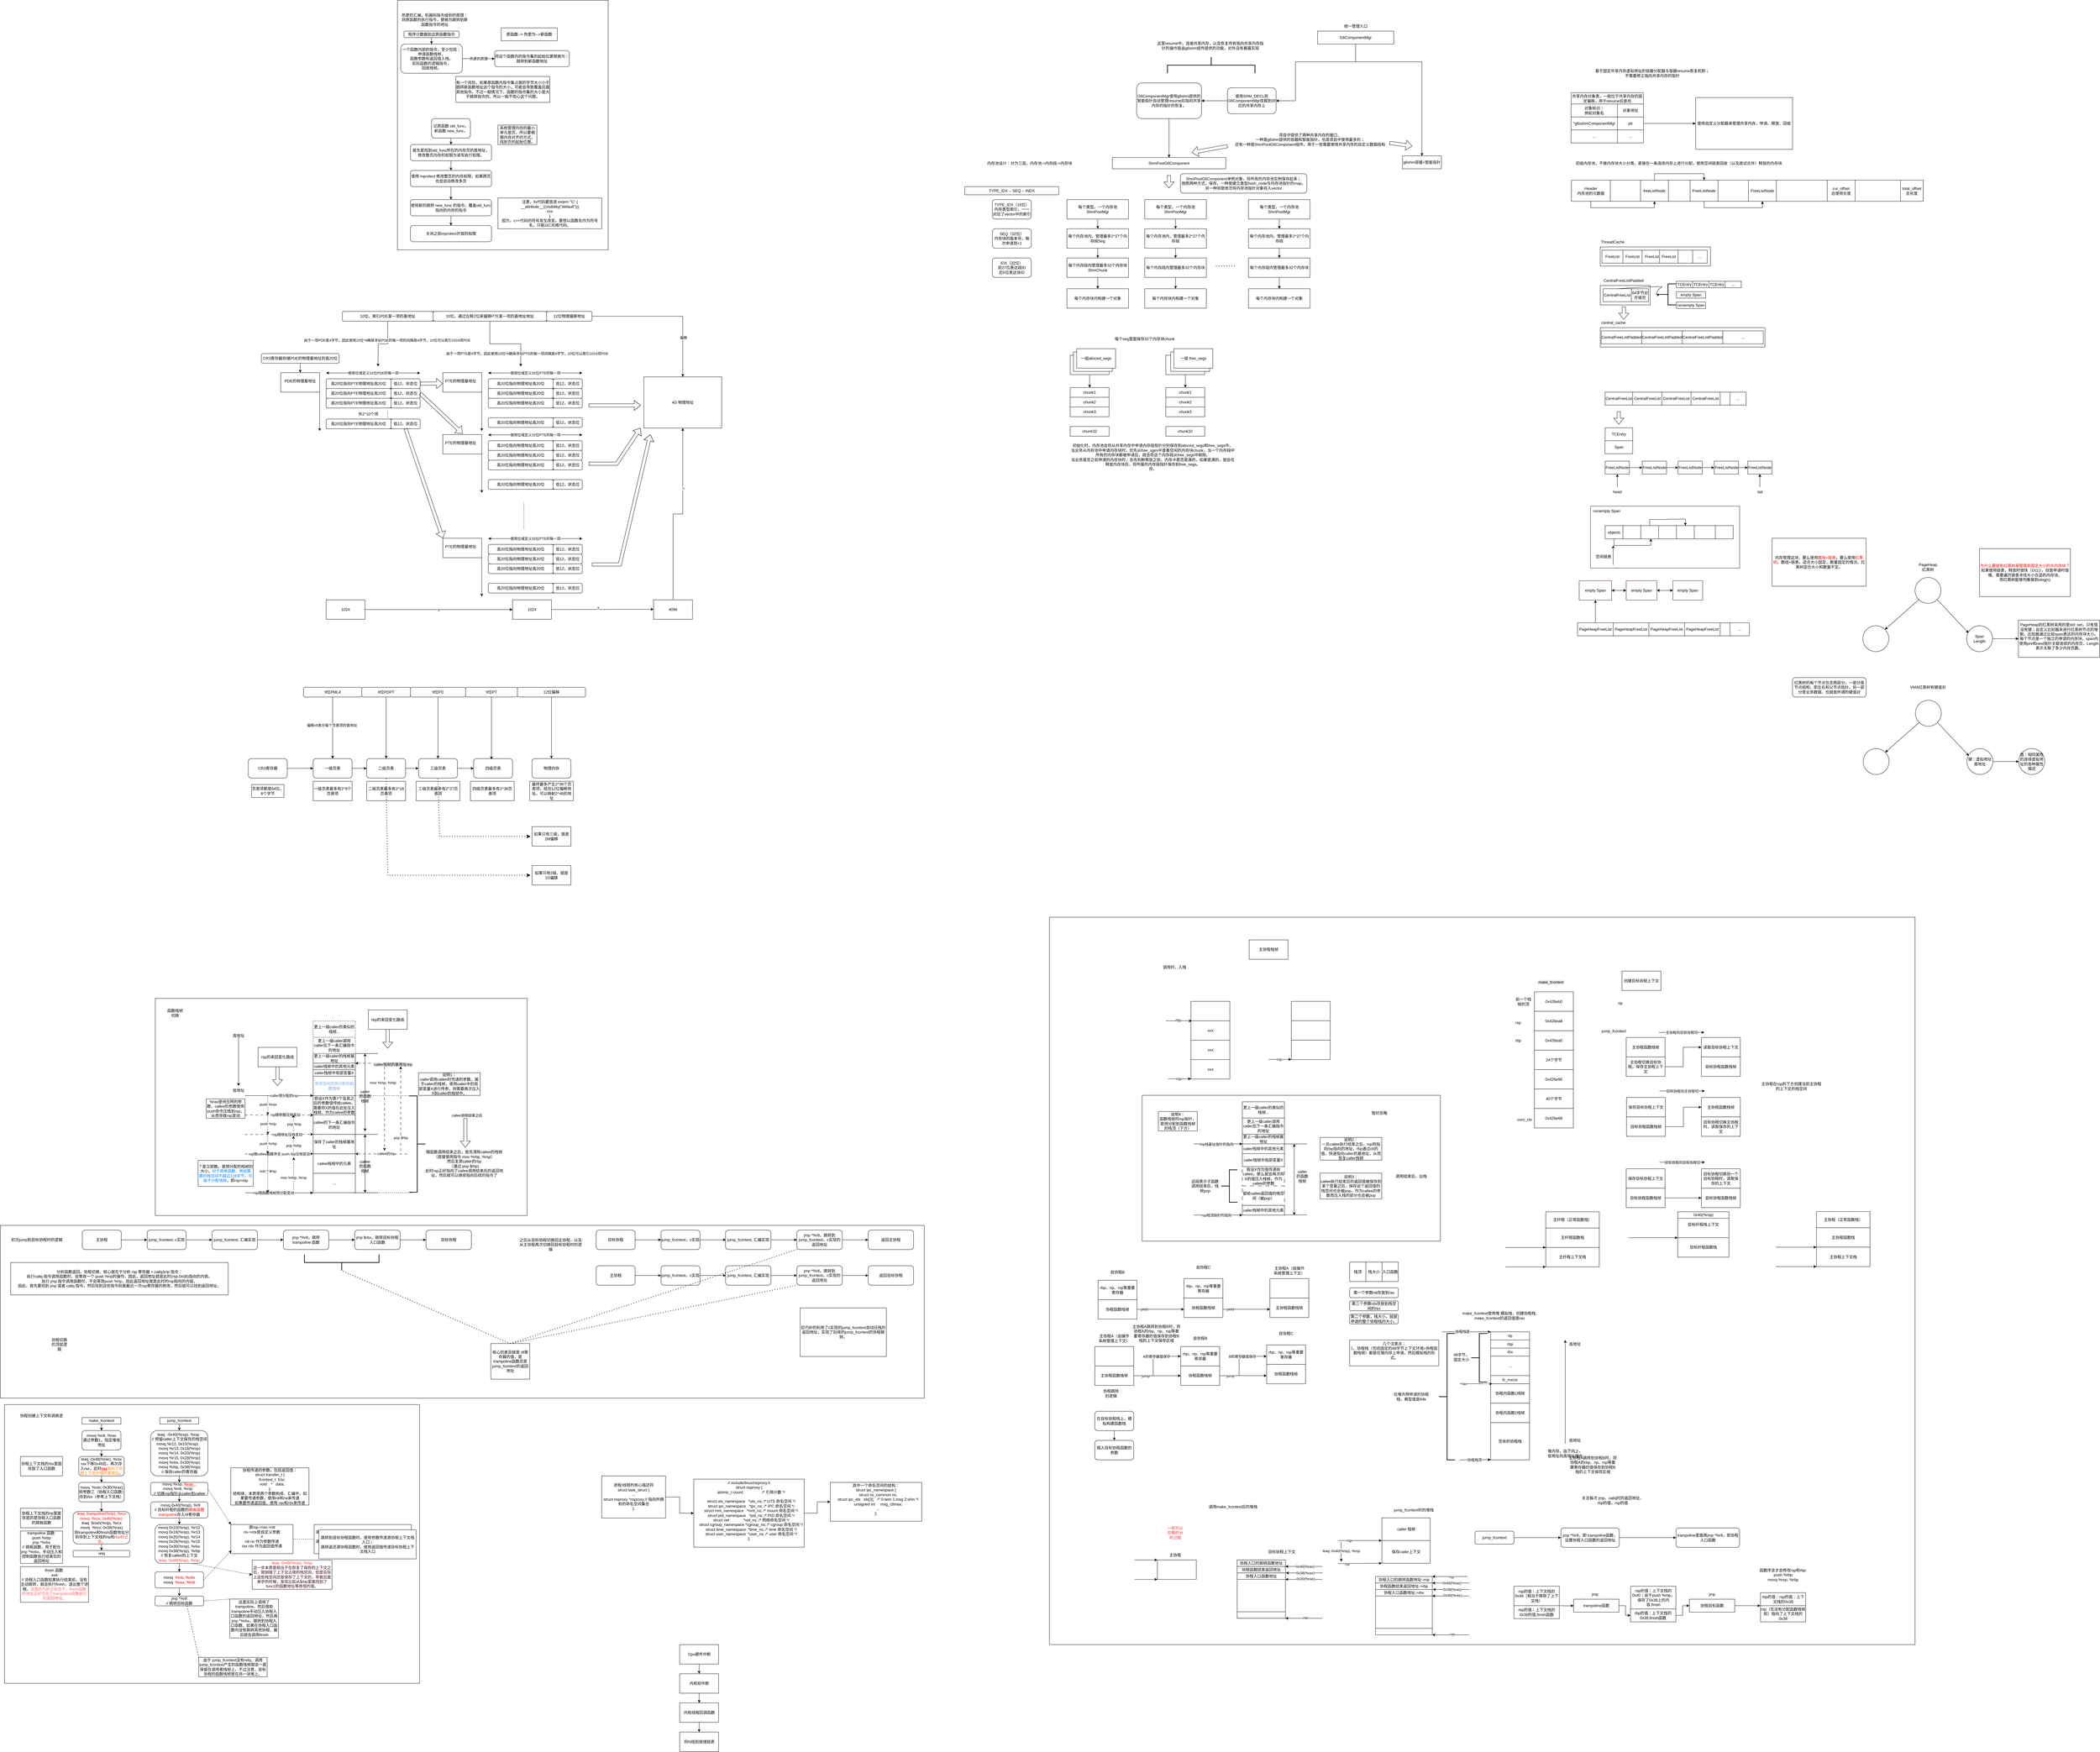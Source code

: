<mxfile version="28.2.5">
  <diagram name="第 1 页" id="3-S_MTWsGbCbe-uagDEO">
    <mxGraphModel dx="5100" dy="2280" grid="1" gridSize="10" guides="1" tooltips="1" connect="1" arrows="1" fold="1" page="1" pageScale="1" pageWidth="827" pageHeight="1169" math="0" shadow="0">
      <root>
        <mxCell id="0" />
        <mxCell id="1" parent="0" />
        <mxCell id="Q-pZWlg4WSGOJyvQfA7R-1" value="热更的汇编，机器码指令级别的原理：&lt;div&gt;将原函数的执行指令，替换为跳转到新函数指令的地址&lt;/div&gt;" style="text;html=1;align=center;verticalAlign=middle;whiteSpace=wrap;rounded=0;" parent="1" vertex="1">
          <mxGeometry x="480" y="65" width="210" height="30" as="geometry" />
        </mxCell>
        <mxCell id="Q-pZWlg4WSGOJyvQfA7R-4" value="" style="edgeStyle=orthogonalEdgeStyle;rounded=0;orthogonalLoop=1;jettySize=auto;html=1;" parent="1" source="Q-pZWlg4WSGOJyvQfA7R-2" target="Q-pZWlg4WSGOJyvQfA7R-3" edge="1">
          <mxGeometry relative="1" as="geometry" />
        </mxCell>
        <mxCell id="Q-pZWlg4WSGOJyvQfA7R-2" value="程序计数器到达原函数指令" style="rounded=1;whiteSpace=wrap;html=1;" parent="1" vertex="1">
          <mxGeometry x="490" y="115" width="170" height="20" as="geometry" />
        </mxCell>
        <mxCell id="Q-pZWlg4WSGOJyvQfA7R-6" value="" style="edgeStyle=orthogonalEdgeStyle;rounded=0;orthogonalLoop=1;jettySize=auto;html=1;" parent="1" source="Q-pZWlg4WSGOJyvQfA7R-3" target="Q-pZWlg4WSGOJyvQfA7R-5" edge="1">
          <mxGeometry relative="1" as="geometry" />
        </mxCell>
        <mxCell id="Q-pZWlg4WSGOJyvQfA7R-7" value="热更的原理" style="edgeLabel;html=1;align=center;verticalAlign=middle;resizable=0;points=[];" parent="Q-pZWlg4WSGOJyvQfA7R-6" vertex="1" connectable="0">
          <mxGeometry x="-0.272" y="3" relative="1" as="geometry">
            <mxPoint x="13" y="3" as="offset" />
          </mxGeometry>
        </mxCell>
        <mxCell id="Q-pZWlg4WSGOJyvQfA7R-3" value="一个函数内部的指令，至少包括：&lt;div&gt;申请函数栈帧，&lt;/div&gt;&lt;div&gt;函数参数和返回值入栈，&lt;/div&gt;&lt;div&gt;实际函数的逻辑指令，&lt;/div&gt;&lt;div&gt;回收栈帧。&lt;/div&gt;" style="whiteSpace=wrap;html=1;rounded=1;" parent="1" vertex="1">
          <mxGeometry x="480" y="155" width="190" height="90" as="geometry" />
        </mxCell>
        <mxCell id="Q-pZWlg4WSGOJyvQfA7R-5" value="将这个函数内的指令集的起始位置替换为：&lt;div&gt;跳转到新函数地址&lt;/div&gt;" style="whiteSpace=wrap;html=1;rounded=1;" parent="1" vertex="1">
          <mxGeometry x="770" y="175" width="230" height="50" as="geometry" />
        </mxCell>
        <mxCell id="Q-pZWlg4WSGOJyvQfA7R-8" value="有一个风险，如果原函数内指令集占据的字节大小小于跳转新函数地址这个指令的大小，可能会导致覆盖后面其他指令。不过一般情况下，函数的指令集的大小是大于跳转指令的。所以一般不担心这个问题。" style="rounded=0;whiteSpace=wrap;html=1;" parent="1" vertex="1">
          <mxGeometry x="650" y="255" width="290" height="80" as="geometry" />
        </mxCell>
        <mxCell id="Q-pZWlg4WSGOJyvQfA7R-9" value="原函数--&amp;gt; 热更为--&amp;gt;新函数" style="rounded=0;whiteSpace=wrap;html=1;" parent="1" vertex="1">
          <mxGeometry x="790" y="105" width="173" height="40" as="geometry" />
        </mxCell>
        <mxCell id="Q-pZWlg4WSGOJyvQfA7R-10" value="" style="rounded=0;whiteSpace=wrap;html=1;fillColor=none;" parent="1" vertex="1">
          <mxGeometry x="470" y="20" width="650" height="770" as="geometry" />
        </mxCell>
        <mxCell id="Q-pZWlg4WSGOJyvQfA7R-13" value="" style="edgeStyle=orthogonalEdgeStyle;rounded=0;orthogonalLoop=1;jettySize=auto;html=1;" parent="1" source="Q-pZWlg4WSGOJyvQfA7R-11" target="Q-pZWlg4WSGOJyvQfA7R-12" edge="1">
          <mxGeometry relative="1" as="geometry" />
        </mxCell>
        <mxCell id="Q-pZWlg4WSGOJyvQfA7R-11" value="记原函数 old_func，新函数 new_func。" style="rounded=1;whiteSpace=wrap;html=1;" parent="1" vertex="1">
          <mxGeometry x="575" y="385" width="120" height="60" as="geometry" />
        </mxCell>
        <mxCell id="Q-pZWlg4WSGOJyvQfA7R-16" value="" style="edgeStyle=orthogonalEdgeStyle;rounded=0;orthogonalLoop=1;jettySize=auto;html=1;" parent="1" source="Q-pZWlg4WSGOJyvQfA7R-12" target="Q-pZWlg4WSGOJyvQfA7R-15" edge="1">
          <mxGeometry relative="1" as="geometry" />
        </mxCell>
        <mxCell id="Q-pZWlg4WSGOJyvQfA7R-12" value="首先是找到old_func所在的内存页的首地址，修改整页内存的权限为读写执行权限。" style="rounded=1;whiteSpace=wrap;html=1;" parent="1" vertex="1">
          <mxGeometry x="510" y="465" width="250" height="50" as="geometry" />
        </mxCell>
        <mxCell id="Q-pZWlg4WSGOJyvQfA7R-14" value="系统管理内存的最小单元是页，所以要根据内存对齐的方式，找到页的起始位置。" style="rounded=0;whiteSpace=wrap;html=1;" parent="1" vertex="1">
          <mxGeometry x="780" y="405" width="120" height="60" as="geometry" />
        </mxCell>
        <mxCell id="Q-pZWlg4WSGOJyvQfA7R-20" value="" style="edgeStyle=orthogonalEdgeStyle;rounded=0;orthogonalLoop=1;jettySize=auto;html=1;" parent="1" source="Q-pZWlg4WSGOJyvQfA7R-15" target="Q-pZWlg4WSGOJyvQfA7R-19" edge="1">
          <mxGeometry relative="1" as="geometry" />
        </mxCell>
        <mxCell id="Q-pZWlg4WSGOJyvQfA7R-15" value="使用 mprotect 修改整页的内存权限，如果跨页也会自动修改多页" style="rounded=1;whiteSpace=wrap;html=1;" parent="1" vertex="1">
          <mxGeometry x="510" y="545" width="250" height="50" as="geometry" />
        </mxCell>
        <mxCell id="Q-pZWlg4WSGOJyvQfA7R-22" value="" style="edgeStyle=orthogonalEdgeStyle;rounded=0;orthogonalLoop=1;jettySize=auto;html=1;" parent="1" source="Q-pZWlg4WSGOJyvQfA7R-19" target="Q-pZWlg4WSGOJyvQfA7R-21" edge="1">
          <mxGeometry relative="1" as="geometry" />
        </mxCell>
        <mxCell id="Q-pZWlg4WSGOJyvQfA7R-19" value="使用新的跳转 new_func 的指令，覆盖old_func指向的内存的指令" style="rounded=1;whiteSpace=wrap;html=1;" parent="1" vertex="1">
          <mxGeometry x="510" y="635" width="250" height="50" as="geometry" />
        </mxCell>
        <mxCell id="Q-pZWlg4WSGOJyvQfA7R-21" value="关闭之前mprotect开放的权限" style="rounded=1;whiteSpace=wrap;html=1;" parent="1" vertex="1">
          <mxGeometry x="510" y="715" width="250" height="50" as="geometry" />
        </mxCell>
        <mxCell id="Q-pZWlg4WSGOJyvQfA7R-23" value="注意，fix代码要放进 extern &quot;C&quot; {&lt;div&gt;__attribute__((visibility(&quot;default&quot;)))&lt;/div&gt;&lt;div&gt;xxx&lt;/div&gt;&lt;div&gt;}&lt;/div&gt;&lt;div&gt;因为，c++代码的符号发生改变，要想以函数名作为符号名，只能以C风格代码。&lt;/div&gt;" style="rounded=0;whiteSpace=wrap;html=1;" parent="1" vertex="1">
          <mxGeometry x="780" y="630" width="320" height="95" as="geometry" />
        </mxCell>
        <mxCell id="uYWkz94LOZJ9LZB2Z5OH-3" value="" style="rounded=1;whiteSpace=wrap;html=1;" parent="1" vertex="1">
          <mxGeometry x="300" y="980" width="770" height="30" as="geometry" />
        </mxCell>
        <mxCell id="uYWkz94LOZJ9LZB2Z5OH-10" value="" style="endArrow=classic;startArrow=classic;html=1;rounded=0;" parent="1" edge="1">
          <mxGeometry width="50" height="50" relative="1" as="geometry">
            <mxPoint x="250" y="1170" as="sourcePoint" />
            <mxPoint x="540" y="1170" as="targetPoint" />
          </mxGeometry>
        </mxCell>
        <mxCell id="uYWkz94LOZJ9LZB2Z5OH-11" value="使用位域定义32位PDE的每一项" style="edgeLabel;html=1;align=center;verticalAlign=middle;resizable=0;points=[];" parent="uYWkz94LOZJ9LZB2Z5OH-10" vertex="1" connectable="0">
          <mxGeometry x="-0.036" y="3" relative="1" as="geometry">
            <mxPoint x="5" y="3" as="offset" />
          </mxGeometry>
        </mxCell>
        <mxCell id="uYWkz94LOZJ9LZB2Z5OH-74" style="edgeStyle=orthogonalEdgeStyle;rounded=0;orthogonalLoop=1;jettySize=auto;html=1;" parent="1" source="uYWkz94LOZJ9LZB2Z5OH-34" edge="1">
          <mxGeometry relative="1" as="geometry">
            <mxPoint x="410" y="1150.0" as="targetPoint" />
          </mxGeometry>
        </mxCell>
        <mxCell id="uYWkz94LOZJ9LZB2Z5OH-118" value="由于一项PDE是4字节，因此使用10位*4确保寻址PDE的每一项的间隔是4字节，10位可以索引1024项PDE" style="edgeLabel;html=1;align=center;verticalAlign=middle;resizable=0;points=[];" parent="uYWkz94LOZJ9LZB2Z5OH-74" vertex="1" connectable="0">
          <mxGeometry x="-0.306" y="-2" relative="1" as="geometry">
            <mxPoint as="offset" />
          </mxGeometry>
        </mxCell>
        <mxCell id="uYWkz94LOZJ9LZB2Z5OH-34" value="10位，索引PDE某一项的基地址" style="rounded=1;whiteSpace=wrap;html=1;" parent="1" vertex="1">
          <mxGeometry x="300" y="980" width="280" height="30" as="geometry" />
        </mxCell>
        <mxCell id="uYWkz94LOZJ9LZB2Z5OH-76" style="edgeStyle=orthogonalEdgeStyle;rounded=0;orthogonalLoop=1;jettySize=auto;html=1;" parent="1" source="uYWkz94LOZJ9LZB2Z5OH-35" edge="1">
          <mxGeometry relative="1" as="geometry">
            <mxPoint x="850" y="1150.0" as="targetPoint" />
          </mxGeometry>
        </mxCell>
        <mxCell id="uYWkz94LOZJ9LZB2Z5OH-131" value="&lt;span style=&quot;color: rgba(0, 0, 0, 0); font-family: monospace; font-size: 0px; text-align: start; background-color: rgb(236, 236, 236);&quot;&gt;%3CmxGraphModel%3E%3Croot%3E%3CmxCell%20id%3D%220%22%2F%3E%3CmxCell%20id%3D%221%22%20parent%3D%220%22%2F%3E%3CmxCell%20id%3D%222%22%20value%3D%22%E7%94%B1%E4%BA%8E%E4%B8%80%E9%A1%B9PDE%E6%98%AF4%E5%AD%97%E8%8A%82%EF%BC%8C%E5%9B%A0%E6%AD%A4%E4%BD%BF%E7%94%A810%E4%BD%8D*4%E7%A1%AE%E4%BF%9D%E5%AF%BB%E5%9D%80PDE%E7%9A%84%E6%AF%8F%E4%B8%80%E9%A1%B9%EF%BC%8C10%E4%BD%8D%E5%8F%AF%E4%BB%A5%E7%B4%A2%E5%BC%951024%E9%A1%B9PDE%22%20style%3D%22edgeLabel%3Bhtml%3D1%3Balign%3Dcenter%3BverticalAlign%3Dmiddle%3Bresizable%3D0%3Bpoints%3D%5B%5D%3B%22%20vertex%3D%221%22%20connectable%3D%220%22%20parent%3D%221%22%3E%3CmxGeometry%20x%3D%22438%22%20y%3D%221069%22%20as%3D%22geometry%22%2F%3E%3C%2FmxCell%3E%3C%2Froot%3E%3C%2FmxGraphModel%3E&lt;/span&gt;" style="edgeLabel;html=1;align=center;verticalAlign=middle;resizable=0;points=[];" parent="uYWkz94LOZJ9LZB2Z5OH-76" vertex="1" connectable="0">
          <mxGeometry x="0.568" y="-1" relative="1" as="geometry">
            <mxPoint as="offset" />
          </mxGeometry>
        </mxCell>
        <mxCell id="uYWkz94LOZJ9LZB2Z5OH-35" value="10位，通过左移2位来偏移PTE某一项的基地址地址" style="rounded=1;whiteSpace=wrap;html=1;" parent="1" vertex="1">
          <mxGeometry x="580" y="980" width="350" height="30" as="geometry" />
        </mxCell>
        <mxCell id="uYWkz94LOZJ9LZB2Z5OH-135" style="edgeStyle=orthogonalEdgeStyle;rounded=0;orthogonalLoop=1;jettySize=auto;html=1;entryX=0.5;entryY=0;entryDx=0;entryDy=0;" parent="1" source="uYWkz94LOZJ9LZB2Z5OH-37" target="uYWkz94LOZJ9LZB2Z5OH-134" edge="1">
          <mxGeometry relative="1" as="geometry" />
        </mxCell>
        <mxCell id="uYWkz94LOZJ9LZB2Z5OH-136" value="偏移" style="edgeLabel;html=1;align=center;verticalAlign=middle;resizable=0;points=[];" parent="uYWkz94LOZJ9LZB2Z5OH-135" vertex="1" connectable="0">
          <mxGeometry x="0.48" y="2" relative="1" as="geometry">
            <mxPoint as="offset" />
          </mxGeometry>
        </mxCell>
        <mxCell id="uYWkz94LOZJ9LZB2Z5OH-37" value="12位物理偏移地址" style="rounded=1;whiteSpace=wrap;html=1;" parent="1" vertex="1">
          <mxGeometry x="930" y="980" width="140" height="30" as="geometry" />
        </mxCell>
        <mxCell id="uYWkz94LOZJ9LZB2Z5OH-73" style="edgeStyle=orthogonalEdgeStyle;rounded=0;orthogonalLoop=1;jettySize=auto;html=1;entryX=0.5;entryY=0;entryDx=0;entryDy=0;" parent="1" source="uYWkz94LOZJ9LZB2Z5OH-38" target="uYWkz94LOZJ9LZB2Z5OH-69" edge="1">
          <mxGeometry relative="1" as="geometry" />
        </mxCell>
        <mxCell id="uYWkz94LOZJ9LZB2Z5OH-38" value="CR3寄存器存储PDE的物理基地址的高20位" style="rounded=1;whiteSpace=wrap;html=1;" parent="1" vertex="1">
          <mxGeometry x="50" y="1110" width="240" height="30" as="geometry" />
        </mxCell>
        <mxCell id="uYWkz94LOZJ9LZB2Z5OH-42" value="" style="endArrow=classic;html=1;rounded=0;" parent="1" edge="1">
          <mxGeometry width="50" height="50" relative="1" as="geometry">
            <mxPoint x="230" y="1169" as="sourcePoint" />
            <mxPoint x="230" y="1349" as="targetPoint" />
          </mxGeometry>
        </mxCell>
        <mxCell id="uYWkz94LOZJ9LZB2Z5OH-55" value="" style="endArrow=classic;startArrow=classic;html=1;rounded=0;" parent="1" edge="1">
          <mxGeometry width="50" height="50" relative="1" as="geometry">
            <mxPoint x="750" y="1170" as="sourcePoint" />
            <mxPoint x="1040" y="1170" as="targetPoint" />
          </mxGeometry>
        </mxCell>
        <mxCell id="uYWkz94LOZJ9LZB2Z5OH-56" value="使用位域定义32位PTE的每一项" style="edgeLabel;html=1;align=center;verticalAlign=middle;resizable=0;points=[];" parent="uYWkz94LOZJ9LZB2Z5OH-55" vertex="1" connectable="0">
          <mxGeometry x="-0.036" y="3" relative="1" as="geometry">
            <mxPoint x="5" y="3" as="offset" />
          </mxGeometry>
        </mxCell>
        <mxCell id="uYWkz94LOZJ9LZB2Z5OH-60" value="" style="endArrow=classic;html=1;rounded=0;" parent="1" edge="1">
          <mxGeometry width="50" height="50" relative="1" as="geometry">
            <mxPoint x="730" y="1169" as="sourcePoint" />
            <mxPoint x="730" y="1349" as="targetPoint" />
          </mxGeometry>
        </mxCell>
        <mxCell id="uYWkz94LOZJ9LZB2Z5OH-69" value="" style="rounded=0;whiteSpace=wrap;html=1;" parent="1" vertex="1">
          <mxGeometry x="110" y="1169" width="120" height="60" as="geometry" />
        </mxCell>
        <mxCell id="uYWkz94LOZJ9LZB2Z5OH-70" value="PDE的物理基地址" style="text;html=1;align=center;verticalAlign=middle;whiteSpace=wrap;rounded=0;" parent="1" vertex="1">
          <mxGeometry x="115" y="1180" width="110" height="30" as="geometry" />
        </mxCell>
        <mxCell id="uYWkz94LOZJ9LZB2Z5OH-71" value="" style="rounded=0;whiteSpace=wrap;html=1;" parent="1" vertex="1">
          <mxGeometry x="610" y="1169" width="120" height="60" as="geometry" />
        </mxCell>
        <mxCell id="uYWkz94LOZJ9LZB2Z5OH-72" value="PTE的物理基地址" style="text;html=1;align=center;verticalAlign=middle;whiteSpace=wrap;rounded=0;" parent="1" vertex="1">
          <mxGeometry x="610" y="1180" width="110" height="30" as="geometry" />
        </mxCell>
        <mxCell id="uYWkz94LOZJ9LZB2Z5OH-105" value="" style="rounded=1;whiteSpace=wrap;html=1;" parent="1" vertex="1">
          <mxGeometry x="250" y="1188" width="290" height="30" as="geometry" />
        </mxCell>
        <mxCell id="uYWkz94LOZJ9LZB2Z5OH-106" value="高20位指向PTE物理地址高20位" style="rounded=1;whiteSpace=wrap;html=1;" parent="1" vertex="1">
          <mxGeometry x="250" y="1188" width="200" height="30" as="geometry" />
        </mxCell>
        <mxCell id="uYWkz94LOZJ9LZB2Z5OH-107" value="低12，状态位" style="rounded=1;whiteSpace=wrap;html=1;" parent="1" vertex="1">
          <mxGeometry x="450" y="1188" width="90" height="30" as="geometry" />
        </mxCell>
        <mxCell id="uYWkz94LOZJ9LZB2Z5OH-108" value="" style="rounded=1;whiteSpace=wrap;html=1;" parent="1" vertex="1">
          <mxGeometry x="250" y="1218" width="290" height="30" as="geometry" />
        </mxCell>
        <mxCell id="uYWkz94LOZJ9LZB2Z5OH-109" value="高20位指向PTE物理地址高20位" style="rounded=1;whiteSpace=wrap;html=1;" parent="1" vertex="1">
          <mxGeometry x="250" y="1218" width="200" height="30" as="geometry" />
        </mxCell>
        <mxCell id="uYWkz94LOZJ9LZB2Z5OH-110" value="低12，状态位" style="rounded=1;whiteSpace=wrap;html=1;" parent="1" vertex="1">
          <mxGeometry x="450" y="1218" width="90" height="30" as="geometry" />
        </mxCell>
        <mxCell id="uYWkz94LOZJ9LZB2Z5OH-111" value="" style="rounded=1;whiteSpace=wrap;html=1;" parent="1" vertex="1">
          <mxGeometry x="250" y="1248" width="290" height="30" as="geometry" />
        </mxCell>
        <mxCell id="uYWkz94LOZJ9LZB2Z5OH-112" value="高20位指向PTE物理地址高20位" style="rounded=1;whiteSpace=wrap;html=1;" parent="1" vertex="1">
          <mxGeometry x="250" y="1248" width="200" height="30" as="geometry" />
        </mxCell>
        <mxCell id="uYWkz94LOZJ9LZB2Z5OH-113" value="低12，状态位" style="rounded=1;whiteSpace=wrap;html=1;" parent="1" vertex="1">
          <mxGeometry x="450" y="1248" width="90" height="30" as="geometry" />
        </mxCell>
        <mxCell id="uYWkz94LOZJ9LZB2Z5OH-114" value="" style="rounded=1;whiteSpace=wrap;html=1;" parent="1" vertex="1">
          <mxGeometry x="250" y="1312" width="290" height="30" as="geometry" />
        </mxCell>
        <mxCell id="uYWkz94LOZJ9LZB2Z5OH-115" value="高20位指向PTE物理地址高20位" style="rounded=1;whiteSpace=wrap;html=1;" parent="1" vertex="1">
          <mxGeometry x="250" y="1312" width="200" height="30" as="geometry" />
        </mxCell>
        <mxCell id="uYWkz94LOZJ9LZB2Z5OH-116" value="低12，状态位" style="rounded=1;whiteSpace=wrap;html=1;" parent="1" vertex="1">
          <mxGeometry x="450" y="1312" width="90" height="30" as="geometry" />
        </mxCell>
        <mxCell id="uYWkz94LOZJ9LZB2Z5OH-117" value="" style="endArrow=none;dashed=1;html=1;rounded=0;" parent="1" edge="1">
          <mxGeometry width="50" height="50" relative="1" as="geometry">
            <mxPoint x="439.8" y="1307" as="sourcePoint" />
            <mxPoint x="439.8" y="1287" as="targetPoint" />
          </mxGeometry>
        </mxCell>
        <mxCell id="uYWkz94LOZJ9LZB2Z5OH-119" value="" style="rounded=1;whiteSpace=wrap;html=1;" parent="1" vertex="1">
          <mxGeometry x="750" y="1188" width="290" height="30" as="geometry" />
        </mxCell>
        <mxCell id="uYWkz94LOZJ9LZB2Z5OH-120" value="低12，状态位" style="rounded=1;whiteSpace=wrap;html=1;" parent="1" vertex="1">
          <mxGeometry x="950" y="1188" width="90" height="30" as="geometry" />
        </mxCell>
        <mxCell id="uYWkz94LOZJ9LZB2Z5OH-121" value="高20位指向物理地址高20位" style="rounded=1;whiteSpace=wrap;html=1;" parent="1" vertex="1">
          <mxGeometry x="750" y="1188" width="200" height="30" as="geometry" />
        </mxCell>
        <mxCell id="uYWkz94LOZJ9LZB2Z5OH-122" value="" style="rounded=1;whiteSpace=wrap;html=1;" parent="1" vertex="1">
          <mxGeometry x="750" y="1218" width="290" height="30" as="geometry" />
        </mxCell>
        <mxCell id="uYWkz94LOZJ9LZB2Z5OH-123" value="低12，状态位" style="rounded=1;whiteSpace=wrap;html=1;" parent="1" vertex="1">
          <mxGeometry x="950" y="1218" width="90" height="30" as="geometry" />
        </mxCell>
        <mxCell id="uYWkz94LOZJ9LZB2Z5OH-124" value="高20位指向物理地址高20位" style="rounded=1;whiteSpace=wrap;html=1;" parent="1" vertex="1">
          <mxGeometry x="750" y="1218" width="200" height="30" as="geometry" />
        </mxCell>
        <mxCell id="uYWkz94LOZJ9LZB2Z5OH-125" value="" style="rounded=1;whiteSpace=wrap;html=1;" parent="1" vertex="1">
          <mxGeometry x="750" y="1248" width="290" height="30" as="geometry" />
        </mxCell>
        <mxCell id="uYWkz94LOZJ9LZB2Z5OH-126" value="低12，状态位" style="rounded=1;whiteSpace=wrap;html=1;" parent="1" vertex="1">
          <mxGeometry x="950" y="1248" width="90" height="30" as="geometry" />
        </mxCell>
        <mxCell id="uYWkz94LOZJ9LZB2Z5OH-127" value="高20位指向物理地址高20位" style="rounded=1;whiteSpace=wrap;html=1;" parent="1" vertex="1">
          <mxGeometry x="750" y="1248" width="200" height="30" as="geometry" />
        </mxCell>
        <mxCell id="uYWkz94LOZJ9LZB2Z5OH-128" value="" style="rounded=1;whiteSpace=wrap;html=1;" parent="1" vertex="1">
          <mxGeometry x="750" y="1308" width="290" height="30" as="geometry" />
        </mxCell>
        <mxCell id="uYWkz94LOZJ9LZB2Z5OH-129" value="低12，状态位" style="rounded=1;whiteSpace=wrap;html=1;" parent="1" vertex="1">
          <mxGeometry x="950" y="1308" width="90" height="30" as="geometry" />
        </mxCell>
        <mxCell id="uYWkz94LOZJ9LZB2Z5OH-130" value="高20位指向物理地址高20位" style="rounded=1;whiteSpace=wrap;html=1;" parent="1" vertex="1">
          <mxGeometry x="750" y="1308" width="200" height="30" as="geometry" />
        </mxCell>
        <mxCell id="uYWkz94LOZJ9LZB2Z5OH-132" value="由于一项PTE是4字节，因此使用10位*4确保寻址PTE的每一项间隔是4字节，10位可以索引1024项PDE" style="edgeLabel;html=1;align=center;verticalAlign=middle;resizable=0;points=[];" parent="1" vertex="1" connectable="0">
          <mxGeometry x="870" y="1110" as="geometry" />
        </mxCell>
        <mxCell id="uYWkz94LOZJ9LZB2Z5OH-133" value="" style="shape=flexArrow;endArrow=classic;html=1;rounded=0;" parent="1" edge="1">
          <mxGeometry width="50" height="50" relative="1" as="geometry">
            <mxPoint x="1060" y="1270" as="sourcePoint" />
            <mxPoint x="1220" y="1270" as="targetPoint" />
            <Array as="points">
              <mxPoint x="1125" y="1270" />
            </Array>
          </mxGeometry>
        </mxCell>
        <mxCell id="uYWkz94LOZJ9LZB2Z5OH-134" value="4G 物理地址" style="rounded=0;whiteSpace=wrap;html=1;" parent="1" vertex="1">
          <mxGeometry x="1230" y="1182" width="240" height="158" as="geometry" />
        </mxCell>
        <mxCell id="uYWkz94LOZJ9LZB2Z5OH-137" value="" style="endArrow=classic;startArrow=classic;html=1;rounded=0;" parent="1" edge="1">
          <mxGeometry width="50" height="50" relative="1" as="geometry">
            <mxPoint x="750" y="1361" as="sourcePoint" />
            <mxPoint x="1040" y="1361" as="targetPoint" />
          </mxGeometry>
        </mxCell>
        <mxCell id="uYWkz94LOZJ9LZB2Z5OH-138" value="使用位域定义32位PTE的每一项" style="edgeLabel;html=1;align=center;verticalAlign=middle;resizable=0;points=[];" parent="uYWkz94LOZJ9LZB2Z5OH-137" vertex="1" connectable="0">
          <mxGeometry x="-0.036" y="3" relative="1" as="geometry">
            <mxPoint x="5" y="3" as="offset" />
          </mxGeometry>
        </mxCell>
        <mxCell id="uYWkz94LOZJ9LZB2Z5OH-139" value="" style="endArrow=classic;html=1;rounded=0;" parent="1" edge="1">
          <mxGeometry width="50" height="50" relative="1" as="geometry">
            <mxPoint x="730" y="1360" as="sourcePoint" />
            <mxPoint x="730" y="1540" as="targetPoint" />
          </mxGeometry>
        </mxCell>
        <mxCell id="uYWkz94LOZJ9LZB2Z5OH-140" value="" style="rounded=0;whiteSpace=wrap;html=1;" parent="1" vertex="1">
          <mxGeometry x="610" y="1360" width="120" height="60" as="geometry" />
        </mxCell>
        <mxCell id="uYWkz94LOZJ9LZB2Z5OH-141" value="PTE的物理基地址" style="text;html=1;align=center;verticalAlign=middle;whiteSpace=wrap;rounded=0;" parent="1" vertex="1">
          <mxGeometry x="610" y="1371" width="110" height="30" as="geometry" />
        </mxCell>
        <mxCell id="uYWkz94LOZJ9LZB2Z5OH-142" value="" style="rounded=1;whiteSpace=wrap;html=1;" parent="1" vertex="1">
          <mxGeometry x="750" y="1379" width="290" height="30" as="geometry" />
        </mxCell>
        <mxCell id="uYWkz94LOZJ9LZB2Z5OH-143" value="低12，状态位" style="rounded=1;whiteSpace=wrap;html=1;" parent="1" vertex="1">
          <mxGeometry x="950" y="1379" width="90" height="30" as="geometry" />
        </mxCell>
        <mxCell id="uYWkz94LOZJ9LZB2Z5OH-144" value="高20位指向物理地址高20位" style="rounded=1;whiteSpace=wrap;html=1;" parent="1" vertex="1">
          <mxGeometry x="750" y="1379" width="200" height="30" as="geometry" />
        </mxCell>
        <mxCell id="uYWkz94LOZJ9LZB2Z5OH-145" value="" style="rounded=1;whiteSpace=wrap;html=1;" parent="1" vertex="1">
          <mxGeometry x="750" y="1409" width="290" height="30" as="geometry" />
        </mxCell>
        <mxCell id="uYWkz94LOZJ9LZB2Z5OH-146" value="低12，状态位" style="rounded=1;whiteSpace=wrap;html=1;" parent="1" vertex="1">
          <mxGeometry x="950" y="1409" width="90" height="30" as="geometry" />
        </mxCell>
        <mxCell id="uYWkz94LOZJ9LZB2Z5OH-147" value="高20位指向物理地址高20位" style="rounded=1;whiteSpace=wrap;html=1;" parent="1" vertex="1">
          <mxGeometry x="750" y="1409" width="200" height="30" as="geometry" />
        </mxCell>
        <mxCell id="uYWkz94LOZJ9LZB2Z5OH-148" value="" style="rounded=1;whiteSpace=wrap;html=1;" parent="1" vertex="1">
          <mxGeometry x="750" y="1439" width="290" height="30" as="geometry" />
        </mxCell>
        <mxCell id="uYWkz94LOZJ9LZB2Z5OH-149" value="低12，状态位" style="rounded=1;whiteSpace=wrap;html=1;" parent="1" vertex="1">
          <mxGeometry x="950" y="1439" width="90" height="30" as="geometry" />
        </mxCell>
        <mxCell id="uYWkz94LOZJ9LZB2Z5OH-150" value="高20位指向物理地址高20位" style="rounded=1;whiteSpace=wrap;html=1;" parent="1" vertex="1">
          <mxGeometry x="750" y="1439" width="200" height="30" as="geometry" />
        </mxCell>
        <mxCell id="uYWkz94LOZJ9LZB2Z5OH-151" value="" style="rounded=1;whiteSpace=wrap;html=1;" parent="1" vertex="1">
          <mxGeometry x="750" y="1499" width="290" height="30" as="geometry" />
        </mxCell>
        <mxCell id="uYWkz94LOZJ9LZB2Z5OH-152" value="低12，状态位" style="rounded=1;whiteSpace=wrap;html=1;" parent="1" vertex="1">
          <mxGeometry x="950" y="1499" width="90" height="30" as="geometry" />
        </mxCell>
        <mxCell id="uYWkz94LOZJ9LZB2Z5OH-153" value="高20位指向物理地址高20位" style="rounded=1;whiteSpace=wrap;html=1;" parent="1" vertex="1">
          <mxGeometry x="750" y="1499" width="200" height="30" as="geometry" />
        </mxCell>
        <mxCell id="uYWkz94LOZJ9LZB2Z5OH-154" value="" style="endArrow=classic;startArrow=classic;html=1;rounded=0;" parent="1" edge="1">
          <mxGeometry width="50" height="50" relative="1" as="geometry">
            <mxPoint x="750" y="1681" as="sourcePoint" />
            <mxPoint x="1040" y="1681" as="targetPoint" />
          </mxGeometry>
        </mxCell>
        <mxCell id="uYWkz94LOZJ9LZB2Z5OH-155" value="使用位域定义32位PTE的每一项" style="edgeLabel;html=1;align=center;verticalAlign=middle;resizable=0;points=[];" parent="uYWkz94LOZJ9LZB2Z5OH-154" vertex="1" connectable="0">
          <mxGeometry x="-0.036" y="3" relative="1" as="geometry">
            <mxPoint x="5" y="3" as="offset" />
          </mxGeometry>
        </mxCell>
        <mxCell id="uYWkz94LOZJ9LZB2Z5OH-156" value="" style="endArrow=classic;html=1;rounded=0;" parent="1" edge="1">
          <mxGeometry width="50" height="50" relative="1" as="geometry">
            <mxPoint x="730" y="1680" as="sourcePoint" />
            <mxPoint x="730" y="1860" as="targetPoint" />
          </mxGeometry>
        </mxCell>
        <mxCell id="uYWkz94LOZJ9LZB2Z5OH-157" value="" style="rounded=0;whiteSpace=wrap;html=1;" parent="1" vertex="1">
          <mxGeometry x="610" y="1680" width="120" height="60" as="geometry" />
        </mxCell>
        <mxCell id="uYWkz94LOZJ9LZB2Z5OH-158" value="PTE的物理基地址" style="text;html=1;align=center;verticalAlign=middle;whiteSpace=wrap;rounded=0;" parent="1" vertex="1">
          <mxGeometry x="610" y="1691" width="110" height="30" as="geometry" />
        </mxCell>
        <mxCell id="uYWkz94LOZJ9LZB2Z5OH-159" value="" style="rounded=1;whiteSpace=wrap;html=1;" parent="1" vertex="1">
          <mxGeometry x="750" y="1699" width="290" height="30" as="geometry" />
        </mxCell>
        <mxCell id="uYWkz94LOZJ9LZB2Z5OH-160" value="低12，状态位" style="rounded=1;whiteSpace=wrap;html=1;" parent="1" vertex="1">
          <mxGeometry x="950" y="1699" width="90" height="30" as="geometry" />
        </mxCell>
        <mxCell id="uYWkz94LOZJ9LZB2Z5OH-161" value="高20位指向物理地址高20位" style="rounded=1;whiteSpace=wrap;html=1;" parent="1" vertex="1">
          <mxGeometry x="750" y="1699" width="200" height="30" as="geometry" />
        </mxCell>
        <mxCell id="uYWkz94LOZJ9LZB2Z5OH-162" value="" style="rounded=1;whiteSpace=wrap;html=1;" parent="1" vertex="1">
          <mxGeometry x="750" y="1729" width="290" height="30" as="geometry" />
        </mxCell>
        <mxCell id="uYWkz94LOZJ9LZB2Z5OH-163" value="低12，状态位" style="rounded=1;whiteSpace=wrap;html=1;" parent="1" vertex="1">
          <mxGeometry x="950" y="1729" width="90" height="30" as="geometry" />
        </mxCell>
        <mxCell id="uYWkz94LOZJ9LZB2Z5OH-164" value="高20位指向物理地址高20位" style="rounded=1;whiteSpace=wrap;html=1;" parent="1" vertex="1">
          <mxGeometry x="750" y="1729" width="200" height="30" as="geometry" />
        </mxCell>
        <mxCell id="uYWkz94LOZJ9LZB2Z5OH-165" value="" style="rounded=1;whiteSpace=wrap;html=1;" parent="1" vertex="1">
          <mxGeometry x="750" y="1759" width="290" height="30" as="geometry" />
        </mxCell>
        <mxCell id="uYWkz94LOZJ9LZB2Z5OH-166" value="低12，状态位" style="rounded=1;whiteSpace=wrap;html=1;" parent="1" vertex="1">
          <mxGeometry x="950" y="1759" width="90" height="30" as="geometry" />
        </mxCell>
        <mxCell id="uYWkz94LOZJ9LZB2Z5OH-167" value="高20位指向物理地址高20位" style="rounded=1;whiteSpace=wrap;html=1;" parent="1" vertex="1">
          <mxGeometry x="750" y="1759" width="200" height="30" as="geometry" />
        </mxCell>
        <mxCell id="uYWkz94LOZJ9LZB2Z5OH-168" value="" style="rounded=1;whiteSpace=wrap;html=1;" parent="1" vertex="1">
          <mxGeometry x="750" y="1819" width="290" height="30" as="geometry" />
        </mxCell>
        <mxCell id="uYWkz94LOZJ9LZB2Z5OH-169" value="低12，状态位" style="rounded=1;whiteSpace=wrap;html=1;" parent="1" vertex="1">
          <mxGeometry x="950" y="1819" width="90" height="30" as="geometry" />
        </mxCell>
        <mxCell id="uYWkz94LOZJ9LZB2Z5OH-170" value="高20位指向物理地址高20位" style="rounded=1;whiteSpace=wrap;html=1;" parent="1" vertex="1">
          <mxGeometry x="750" y="1819" width="200" height="30" as="geometry" />
        </mxCell>
        <mxCell id="uYWkz94LOZJ9LZB2Z5OH-171" value="" style="endArrow=none;dashed=1;html=1;rounded=0;" parent="1" edge="1">
          <mxGeometry width="50" height="50" relative="1" as="geometry">
            <mxPoint x="860" y="1650" as="sourcePoint" />
            <mxPoint x="860" y="1570" as="targetPoint" />
          </mxGeometry>
        </mxCell>
        <mxCell id="uYWkz94LOZJ9LZB2Z5OH-172" value="" style="shape=flexArrow;endArrow=classic;html=1;rounded=0;exitX=1;exitY=0.5;exitDx=0;exitDy=0;entryX=0;entryY=0.75;entryDx=0;entryDy=0;" parent="1" source="uYWkz94LOZJ9LZB2Z5OH-107" target="uYWkz94LOZJ9LZB2Z5OH-72" edge="1">
          <mxGeometry width="50" height="50" relative="1" as="geometry">
            <mxPoint x="555" y="1198.63" as="sourcePoint" />
            <mxPoint x="595" y="1198.63" as="targetPoint" />
          </mxGeometry>
        </mxCell>
        <mxCell id="uYWkz94LOZJ9LZB2Z5OH-173" value="" style="shape=flexArrow;endArrow=classic;html=1;rounded=0;exitX=1;exitY=0.5;exitDx=0;exitDy=0;entryX=0.51;entryY=-0.05;entryDx=0;entryDy=0;entryPerimeter=0;" parent="1" source="uYWkz94LOZJ9LZB2Z5OH-110" target="uYWkz94LOZJ9LZB2Z5OH-140" edge="1">
          <mxGeometry width="50" height="50" relative="1" as="geometry">
            <mxPoint x="610" y="1310" as="sourcePoint" />
            <mxPoint x="680" y="1350" as="targetPoint" />
          </mxGeometry>
        </mxCell>
        <mxCell id="uYWkz94LOZJ9LZB2Z5OH-174" value="" style="shape=flexArrow;endArrow=classic;html=1;rounded=0;exitX=0.5;exitY=1;exitDx=0;exitDy=0;entryX=0;entryY=0;entryDx=0;entryDy=0;" parent="1" source="uYWkz94LOZJ9LZB2Z5OH-116" target="uYWkz94LOZJ9LZB2Z5OH-157" edge="1">
          <mxGeometry width="50" height="50" relative="1" as="geometry">
            <mxPoint x="530" y="1580" as="sourcePoint" />
            <mxPoint x="580" y="1530" as="targetPoint" />
          </mxGeometry>
        </mxCell>
        <mxCell id="uYWkz94LOZJ9LZB2Z5OH-175" value="" style="shape=flexArrow;endArrow=classic;html=1;rounded=0;" parent="1" edge="1">
          <mxGeometry width="50" height="50" relative="1" as="geometry">
            <mxPoint x="1060" y="1450" as="sourcePoint" />
            <mxPoint x="1220" y="1340" as="targetPoint" />
            <Array as="points">
              <mxPoint x="1146" y="1450" />
            </Array>
          </mxGeometry>
        </mxCell>
        <mxCell id="uYWkz94LOZJ9LZB2Z5OH-176" value="" style="shape=flexArrow;endArrow=classic;html=1;rounded=0;" parent="1" edge="1">
          <mxGeometry width="50" height="50" relative="1" as="geometry">
            <mxPoint x="1070" y="1761" as="sourcePoint" />
            <mxPoint x="1250" y="1360" as="targetPoint" />
            <Array as="points">
              <mxPoint x="1156" y="1761" />
            </Array>
          </mxGeometry>
        </mxCell>
        <mxCell id="uYWkz94LOZJ9LZB2Z5OH-177" value="1024" style="rounded=0;whiteSpace=wrap;html=1;" parent="1" vertex="1">
          <mxGeometry x="250" y="1870" width="120" height="60" as="geometry" />
        </mxCell>
        <mxCell id="uYWkz94LOZJ9LZB2Z5OH-178" value="1024" style="rounded=0;whiteSpace=wrap;html=1;" parent="1" vertex="1">
          <mxGeometry x="825" y="1870" width="120" height="60" as="geometry" />
        </mxCell>
        <mxCell id="uYWkz94LOZJ9LZB2Z5OH-185" style="edgeStyle=orthogonalEdgeStyle;rounded=0;orthogonalLoop=1;jettySize=auto;html=1;entryX=0.5;entryY=1;entryDx=0;entryDy=0;" parent="1" source="uYWkz94LOZJ9LZB2Z5OH-179" target="uYWkz94LOZJ9LZB2Z5OH-134" edge="1">
          <mxGeometry relative="1" as="geometry" />
        </mxCell>
        <mxCell id="uYWkz94LOZJ9LZB2Z5OH-186" value="=" style="edgeLabel;html=1;align=center;verticalAlign=middle;resizable=0;points=[];" parent="uYWkz94LOZJ9LZB2Z5OH-185" vertex="1" connectable="0">
          <mxGeometry x="0.335" y="-3" relative="1" as="geometry">
            <mxPoint as="offset" />
          </mxGeometry>
        </mxCell>
        <mxCell id="uYWkz94LOZJ9LZB2Z5OH-179" value="4096" style="rounded=0;whiteSpace=wrap;html=1;" parent="1" vertex="1">
          <mxGeometry x="1260" y="1870" width="120" height="60" as="geometry" />
        </mxCell>
        <mxCell id="uYWkz94LOZJ9LZB2Z5OH-180" value="" style="endArrow=classic;html=1;rounded=0;exitX=1;exitY=0.5;exitDx=0;exitDy=0;" parent="1" source="uYWkz94LOZJ9LZB2Z5OH-177" target="uYWkz94LOZJ9LZB2Z5OH-178" edge="1">
          <mxGeometry width="50" height="50" relative="1" as="geometry">
            <mxPoint x="470" y="1960" as="sourcePoint" />
            <mxPoint x="520" y="1910" as="targetPoint" />
          </mxGeometry>
        </mxCell>
        <mxCell id="uYWkz94LOZJ9LZB2Z5OH-182" value="×" style="edgeLabel;html=1;align=center;verticalAlign=middle;resizable=0;points=[];" parent="uYWkz94LOZJ9LZB2Z5OH-180" vertex="1" connectable="0">
          <mxGeometry x="-0.003" y="-2" relative="1" as="geometry">
            <mxPoint x="-1" as="offset" />
          </mxGeometry>
        </mxCell>
        <mxCell id="uYWkz94LOZJ9LZB2Z5OH-187" value="X" style="edgeLabel;html=1;align=center;verticalAlign=middle;resizable=0;points=[];" parent="uYWkz94LOZJ9LZB2Z5OH-180" vertex="1" connectable="0">
          <mxGeometry x="-0.002" y="-1" relative="1" as="geometry">
            <mxPoint as="offset" />
          </mxGeometry>
        </mxCell>
        <mxCell id="uYWkz94LOZJ9LZB2Z5OH-181" value="" style="endArrow=classic;html=1;rounded=0;exitX=1;exitY=0.5;exitDx=0;exitDy=0;" parent="1" source="uYWkz94LOZJ9LZB2Z5OH-178" edge="1">
          <mxGeometry width="50" height="50" relative="1" as="geometry">
            <mxPoint x="950" y="1899" as="sourcePoint" />
            <mxPoint x="1260" y="1899.23" as="targetPoint" />
          </mxGeometry>
        </mxCell>
        <mxCell id="uYWkz94LOZJ9LZB2Z5OH-183" value="X" style="edgeLabel;html=1;align=center;verticalAlign=middle;resizable=0;points=[];" parent="uYWkz94LOZJ9LZB2Z5OH-181" vertex="1" connectable="0">
          <mxGeometry x="-0.094" y="5" relative="1" as="geometry">
            <mxPoint x="1" as="offset" />
          </mxGeometry>
        </mxCell>
        <mxCell id="uYWkz94LOZJ9LZB2Z5OH-200" style="edgeStyle=orthogonalEdgeStyle;rounded=0;orthogonalLoop=1;jettySize=auto;html=1;entryX=0.5;entryY=0;entryDx=0;entryDy=0;" parent="1" source="uYWkz94LOZJ9LZB2Z5OH-188" target="uYWkz94LOZJ9LZB2Z5OH-194" edge="1">
          <mxGeometry relative="1" as="geometry" />
        </mxCell>
        <mxCell id="uYWkz94LOZJ9LZB2Z5OH-219" value="偏移x8表示每个页表项的首地址" style="edgeLabel;html=1;align=center;verticalAlign=middle;resizable=0;points=[];" parent="uYWkz94LOZJ9LZB2Z5OH-200" vertex="1" connectable="0">
          <mxGeometry x="-0.088" y="-2" relative="1" as="geometry">
            <mxPoint as="offset" />
          </mxGeometry>
        </mxCell>
        <mxCell id="uYWkz94LOZJ9LZB2Z5OH-188" value="9位PML4" style="rounded=1;whiteSpace=wrap;html=1;" parent="1" vertex="1">
          <mxGeometry x="180" y="2140" width="180" height="30" as="geometry" />
        </mxCell>
        <mxCell id="uYWkz94LOZJ9LZB2Z5OH-214" style="edgeStyle=orthogonalEdgeStyle;rounded=0;orthogonalLoop=1;jettySize=auto;html=1;" parent="1" source="uYWkz94LOZJ9LZB2Z5OH-189" target="uYWkz94LOZJ9LZB2Z5OH-195" edge="1">
          <mxGeometry relative="1" as="geometry" />
        </mxCell>
        <mxCell id="uYWkz94LOZJ9LZB2Z5OH-189" value="9位PDPT" style="rounded=1;whiteSpace=wrap;html=1;" parent="1" vertex="1">
          <mxGeometry x="360" y="2140" width="150" height="30" as="geometry" />
        </mxCell>
        <mxCell id="uYWkz94LOZJ9LZB2Z5OH-191" value="9位PT" style="rounded=1;whiteSpace=wrap;html=1;" parent="1" vertex="1">
          <mxGeometry x="680" y="2140" width="160" height="30" as="geometry" />
        </mxCell>
        <mxCell id="uYWkz94LOZJ9LZB2Z5OH-211" style="edgeStyle=orthogonalEdgeStyle;rounded=0;orthogonalLoop=1;jettySize=auto;html=1;entryX=0.5;entryY=0;entryDx=0;entryDy=0;" parent="1" source="uYWkz94LOZJ9LZB2Z5OH-192" target="uYWkz94LOZJ9LZB2Z5OH-198" edge="1">
          <mxGeometry relative="1" as="geometry" />
        </mxCell>
        <mxCell id="uYWkz94LOZJ9LZB2Z5OH-192" value="12位偏移" style="rounded=1;whiteSpace=wrap;html=1;" parent="1" vertex="1">
          <mxGeometry x="840" y="2140" width="210" height="30" as="geometry" />
        </mxCell>
        <mxCell id="uYWkz94LOZJ9LZB2Z5OH-204" style="edgeStyle=orthogonalEdgeStyle;rounded=0;orthogonalLoop=1;jettySize=auto;html=1;entryX=0;entryY=0.5;entryDx=0;entryDy=0;" parent="1" source="uYWkz94LOZJ9LZB2Z5OH-194" target="uYWkz94LOZJ9LZB2Z5OH-195" edge="1">
          <mxGeometry relative="1" as="geometry" />
        </mxCell>
        <mxCell id="uYWkz94LOZJ9LZB2Z5OH-194" value="一级页表" style="rounded=1;whiteSpace=wrap;html=1;" parent="1" vertex="1">
          <mxGeometry x="210" y="2360" width="120" height="60" as="geometry" />
        </mxCell>
        <mxCell id="uYWkz94LOZJ9LZB2Z5OH-208" style="edgeStyle=orthogonalEdgeStyle;rounded=0;orthogonalLoop=1;jettySize=auto;html=1;" parent="1" source="uYWkz94LOZJ9LZB2Z5OH-195" target="uYWkz94LOZJ9LZB2Z5OH-196" edge="1">
          <mxGeometry relative="1" as="geometry" />
        </mxCell>
        <mxCell id="uYWkz94LOZJ9LZB2Z5OH-195" value="二级页表" style="rounded=1;whiteSpace=wrap;html=1;" parent="1" vertex="1">
          <mxGeometry x="375" y="2360" width="120" height="60" as="geometry" />
        </mxCell>
        <mxCell id="uYWkz94LOZJ9LZB2Z5OH-217" style="edgeStyle=orthogonalEdgeStyle;rounded=0;orthogonalLoop=1;jettySize=auto;html=1;entryX=0;entryY=0.5;entryDx=0;entryDy=0;" parent="1" source="uYWkz94LOZJ9LZB2Z5OH-196" target="uYWkz94LOZJ9LZB2Z5OH-197" edge="1">
          <mxGeometry relative="1" as="geometry" />
        </mxCell>
        <mxCell id="uYWkz94LOZJ9LZB2Z5OH-196" value="三级页表" style="rounded=1;whiteSpace=wrap;html=1;" parent="1" vertex="1">
          <mxGeometry x="535" y="2360" width="120" height="60" as="geometry" />
        </mxCell>
        <mxCell id="uYWkz94LOZJ9LZB2Z5OH-197" value="四级页表" style="rounded=1;whiteSpace=wrap;html=1;" parent="1" vertex="1">
          <mxGeometry x="705" y="2360" width="120" height="60" as="geometry" />
        </mxCell>
        <mxCell id="uYWkz94LOZJ9LZB2Z5OH-198" value="物理内存" style="rounded=1;whiteSpace=wrap;html=1;" parent="1" vertex="1">
          <mxGeometry x="885" y="2360" width="120" height="60" as="geometry" />
        </mxCell>
        <mxCell id="uYWkz94LOZJ9LZB2Z5OH-201" style="edgeStyle=orthogonalEdgeStyle;rounded=0;orthogonalLoop=1;jettySize=auto;html=1;entryX=0;entryY=0.5;entryDx=0;entryDy=0;" parent="1" source="uYWkz94LOZJ9LZB2Z5OH-199" target="uYWkz94LOZJ9LZB2Z5OH-194" edge="1">
          <mxGeometry relative="1" as="geometry" />
        </mxCell>
        <mxCell id="uYWkz94LOZJ9LZB2Z5OH-199" value="CR3寄存器" style="rounded=1;whiteSpace=wrap;html=1;" parent="1" vertex="1">
          <mxGeometry x="10" y="2360" width="120" height="60" as="geometry" />
        </mxCell>
        <mxCell id="uYWkz94LOZJ9LZB2Z5OH-212" value="共2^10个项" style="text;html=1;align=center;verticalAlign=middle;whiteSpace=wrap;rounded=0;" parent="1" vertex="1">
          <mxGeometry x="340" y="1282" width="80" height="30" as="geometry" />
        </mxCell>
        <mxCell id="uYWkz94LOZJ9LZB2Z5OH-215" style="edgeStyle=orthogonalEdgeStyle;rounded=0;orthogonalLoop=1;jettySize=auto;html=1;" parent="1" source="uYWkz94LOZJ9LZB2Z5OH-190" target="uYWkz94LOZJ9LZB2Z5OH-196" edge="1">
          <mxGeometry relative="1" as="geometry" />
        </mxCell>
        <mxCell id="uYWkz94LOZJ9LZB2Z5OH-190" value="9位PD" style="rounded=1;whiteSpace=wrap;html=1;" parent="1" vertex="1">
          <mxGeometry x="510" y="2140" width="170" height="30" as="geometry" />
        </mxCell>
        <mxCell id="uYWkz94LOZJ9LZB2Z5OH-216" style="edgeStyle=orthogonalEdgeStyle;rounded=0;orthogonalLoop=1;jettySize=auto;html=1;entryX=0.458;entryY=0.038;entryDx=0;entryDy=0;entryPerimeter=0;" parent="1" source="uYWkz94LOZJ9LZB2Z5OH-191" target="uYWkz94LOZJ9LZB2Z5OH-197" edge="1">
          <mxGeometry relative="1" as="geometry" />
        </mxCell>
        <mxCell id="uYWkz94LOZJ9LZB2Z5OH-218" value="页表项都是64位，8个字节" style="rounded=0;whiteSpace=wrap;html=1;" parent="1" vertex="1">
          <mxGeometry x="20" y="2440" width="100" height="40" as="geometry" />
        </mxCell>
        <mxCell id="uYWkz94LOZJ9LZB2Z5OH-220" value="一级页表最多有2^9个页表项" style="rounded=0;whiteSpace=wrap;html=1;" parent="1" vertex="1">
          <mxGeometry x="210" y="2430" width="120" height="60" as="geometry" />
        </mxCell>
        <mxCell id="uYWkz94LOZJ9LZB2Z5OH-221" value="二级页表最多有2^18页表项" style="rounded=0;whiteSpace=wrap;html=1;" parent="1" vertex="1">
          <mxGeometry x="375" y="2430" width="120" height="60" as="geometry" />
        </mxCell>
        <mxCell id="uYWkz94LOZJ9LZB2Z5OH-222" value="三级页表最多有2^27页表项" style="rounded=0;whiteSpace=wrap;html=1;" parent="1" vertex="1">
          <mxGeometry x="527.5" y="2430" width="135" height="60" as="geometry" />
        </mxCell>
        <mxCell id="uYWkz94LOZJ9LZB2Z5OH-223" value="四级页表最多有2^36页表项" style="rounded=0;whiteSpace=wrap;html=1;" parent="1" vertex="1">
          <mxGeometry x="695" y="2430" width="135" height="60" as="geometry" />
        </mxCell>
        <mxCell id="uYWkz94LOZJ9LZB2Z5OH-224" value="最终最多产生2^36个页表项，结合12位偏移地址，可以映射2^48的地址" style="rounded=0;whiteSpace=wrap;html=1;" parent="1" vertex="1">
          <mxGeometry x="877.5" y="2430" width="135" height="60" as="geometry" />
        </mxCell>
        <mxCell id="uYWkz94LOZJ9LZB2Z5OH-231" value="" style="endArrow=none;dashed=1;html=1;dashPattern=1 3;strokeWidth=2;rounded=0;entryX=0.5;entryY=1;entryDx=0;entryDy=0;startArrow=classic;startFill=1;" parent="1" target="uYWkz94LOZJ9LZB2Z5OH-196" edge="1">
          <mxGeometry width="50" height="50" relative="1" as="geometry">
            <mxPoint x="880" y="2600" as="sourcePoint" />
            <mxPoint x="800" y="2660" as="targetPoint" />
            <Array as="points">
              <mxPoint x="600" y="2600" />
            </Array>
          </mxGeometry>
        </mxCell>
        <mxCell id="uYWkz94LOZJ9LZB2Z5OH-232" value="" style="endArrow=none;dashed=1;html=1;dashPattern=1 3;strokeWidth=2;rounded=0;entryX=0.5;entryY=1;entryDx=0;entryDy=0;startArrow=classic;startFill=1;" parent="1" target="uYWkz94LOZJ9LZB2Z5OH-195" edge="1">
          <mxGeometry width="50" height="50" relative="1" as="geometry">
            <mxPoint x="880" y="2720" as="sourcePoint" />
            <mxPoint x="605" y="2430" as="targetPoint" />
            <Array as="points">
              <mxPoint x="440" y="2720" />
            </Array>
          </mxGeometry>
        </mxCell>
        <mxCell id="uYWkz94LOZJ9LZB2Z5OH-233" value="如果只有三级，就是2M偏移" style="rounded=0;whiteSpace=wrap;html=1;" parent="1" vertex="1">
          <mxGeometry x="885" y="2570" width="120" height="60" as="geometry" />
        </mxCell>
        <mxCell id="uYWkz94LOZJ9LZB2Z5OH-234" value="如果只有2级，就是1G偏移" style="rounded=0;whiteSpace=wrap;html=1;" parent="1" vertex="1">
          <mxGeometry x="885" y="2690" width="120" height="60" as="geometry" />
        </mxCell>
        <mxCell id="BW2tJ_l9eGJw9GUyWVq0-15" value="更上一级caller的栈帧基地址" style="rounded=0;whiteSpace=wrap;html=1;" parent="1" vertex="1">
          <mxGeometry x="210" y="3270" width="130" height="30" as="geometry" />
        </mxCell>
        <mxCell id="BW2tJ_l9eGJw9GUyWVq0-16" value="假设X作为第7个及其之后的参数值传给callee，需要将X的值在此处压入栈帧，作为callee的参数" style="rounded=0;whiteSpace=wrap;html=1;" parent="1" vertex="1">
          <mxGeometry x="210" y="3400" width="130" height="60" as="geometry" />
        </mxCell>
        <mxCell id="BW2tJ_l9eGJw9GUyWVq0-17" value="callee的下一条汇编指令的地址" style="rounded=0;whiteSpace=wrap;html=1;" parent="1" vertex="1">
          <mxGeometry x="210" y="3459.67" width="130" height="60" as="geometry" />
        </mxCell>
        <mxCell id="BW2tJ_l9eGJw9GUyWVq0-18" value="保存了caller的栈帧基地址" style="rounded=0;whiteSpace=wrap;html=1;" parent="1" vertex="1">
          <mxGeometry x="210" y="3519.67" width="130" height="60" as="geometry" />
        </mxCell>
        <mxCell id="BW2tJ_l9eGJw9GUyWVq0-19" value="callee栈帧中的元素" style="rounded=0;whiteSpace=wrap;html=1;" parent="1" vertex="1">
          <mxGeometry x="210" y="3579.67" width="130" height="60" as="geometry" />
        </mxCell>
        <mxCell id="BW2tJ_l9eGJw9GUyWVq0-21" value="..." style="rounded=0;whiteSpace=wrap;html=1;" parent="1" vertex="1">
          <mxGeometry x="210" y="3639.67" width="130" height="60" as="geometry" />
        </mxCell>
        <mxCell id="BW2tJ_l9eGJw9GUyWVq0-22" value="" style="endArrow=classic;startArrow=classic;html=1;rounded=0;" parent="1" edge="1">
          <mxGeometry width="50" height="50" relative="1" as="geometry">
            <mxPoint x="370" y="3510" as="sourcePoint" />
            <mxPoint x="370" y="3270" as="targetPoint" />
          </mxGeometry>
        </mxCell>
        <mxCell id="BW2tJ_l9eGJw9GUyWVq0-23" value="" style="endArrow=none;html=1;rounded=0;exitX=1;exitY=0;exitDx=0;exitDy=0;" parent="1" source="BW2tJ_l9eGJw9GUyWVq0-18" edge="1">
          <mxGeometry width="50" height="50" relative="1" as="geometry">
            <mxPoint x="450" y="3629.67" as="sourcePoint" />
            <mxPoint x="410" y="3519.67" as="targetPoint" />
          </mxGeometry>
        </mxCell>
        <mxCell id="BW2tJ_l9eGJw9GUyWVq0-24" value="" style="endArrow=none;html=1;rounded=0;exitX=1;exitY=0;exitDx=0;exitDy=0;" parent="1" edge="1">
          <mxGeometry width="50" height="50" relative="1" as="geometry">
            <mxPoint x="330" y="3270" as="sourcePoint" />
            <mxPoint x="410" y="3270" as="targetPoint" />
          </mxGeometry>
        </mxCell>
        <mxCell id="BW2tJ_l9eGJw9GUyWVq0-27" value="caller的函数栈帧" style="text;html=1;align=center;verticalAlign=middle;whiteSpace=wrap;rounded=0;" parent="1" vertex="1">
          <mxGeometry x="350" y="3344.34" width="40" height="115" as="geometry" />
        </mxCell>
        <mxCell id="BW2tJ_l9eGJw9GUyWVq0-28" value="" style="endArrow=none;html=1;rounded=0;exitX=1;exitY=0;exitDx=0;exitDy=0;" parent="1" edge="1">
          <mxGeometry width="50" height="50" relative="1" as="geometry">
            <mxPoint x="330" y="3699.67" as="sourcePoint" />
            <mxPoint x="410" y="3699.67" as="targetPoint" />
          </mxGeometry>
        </mxCell>
        <mxCell id="BW2tJ_l9eGJw9GUyWVq0-29" value="" style="endArrow=classic;startArrow=classic;html=1;rounded=0;" parent="1" edge="1">
          <mxGeometry width="50" height="50" relative="1" as="geometry">
            <mxPoint x="370" y="3699.67" as="sourcePoint" />
            <mxPoint x="370" y="3519.67" as="targetPoint" />
          </mxGeometry>
        </mxCell>
        <mxCell id="BW2tJ_l9eGJw9GUyWVq0-30" value="callee的函数栈帧" style="text;html=1;align=center;verticalAlign=middle;whiteSpace=wrap;rounded=0;" parent="1" vertex="1">
          <mxGeometry x="350" y="3560" width="40" height="115" as="geometry" />
        </mxCell>
        <mxCell id="BW2tJ_l9eGJw9GUyWVq0-31" value="" style="endArrow=classic;html=1;rounded=0;entryX=1;entryY=1;entryDx=0;entryDy=0;dashed=1;dashPattern=8 8;" parent="1" target="BW2tJ_l9eGJw9GUyWVq0-15" edge="1">
          <mxGeometry width="50" height="50" relative="1" as="geometry">
            <mxPoint x="500" y="3300" as="sourcePoint" />
            <mxPoint x="210" y="3299.43" as="targetPoint" />
          </mxGeometry>
        </mxCell>
        <mxCell id="BW2tJ_l9eGJw9GUyWVq0-32" value="&lt;span style=&quot;font-size: 12px; text-wrap-mode: wrap; background-color: rgb(236, 236, 236);&quot;&gt;caller栈帧的基地址rbp&lt;/span&gt;" style="edgeLabel;html=1;align=center;verticalAlign=middle;resizable=0;points=[];" parent="BW2tJ_l9eGJw9GUyWVq0-31" vertex="1" connectable="0">
          <mxGeometry x="-0.244" y="2" relative="1" as="geometry">
            <mxPoint x="16" y="2" as="offset" />
          </mxGeometry>
        </mxCell>
        <mxCell id="BW2tJ_l9eGJw9GUyWVq0-33" value="" style="endArrow=classic;html=1;rounded=0;" parent="1" edge="1">
          <mxGeometry width="50" height="50" relative="1" as="geometry">
            <mxPoint y="3400" as="sourcePoint" />
            <mxPoint x="210" y="3400" as="targetPoint" />
          </mxGeometry>
        </mxCell>
        <mxCell id="BW2tJ_l9eGJw9GUyWVq0-39" value="caller预分配的rsp" style="edgeLabel;html=1;align=center;verticalAlign=middle;resizable=0;points=[];" parent="BW2tJ_l9eGJw9GUyWVq0-33" vertex="1" connectable="0">
          <mxGeometry x="-0.281" y="-2" relative="1" as="geometry">
            <mxPoint x="44" y="-2" as="offset" />
          </mxGeometry>
        </mxCell>
        <mxCell id="BW2tJ_l9eGJw9GUyWVq0-35" value="说明1：&lt;div&gt;caller调用callee时传递的参数，属于caller的栈帧，使用caller中的局部变量X进行传参，则需要再次压入X到caller的栈帧中。&lt;/div&gt;" style="rounded=0;whiteSpace=wrap;html=1;" parent="1" vertex="1">
          <mxGeometry x="535" y="3329.34" width="190" height="70" as="geometry" />
        </mxCell>
        <mxCell id="BW2tJ_l9eGJw9GUyWVq0-36" value="caller栈帧中局部变量X" style="rounded=0;whiteSpace=wrap;html=1;" parent="1" vertex="1">
          <mxGeometry x="210" y="3320" width="130" height="20" as="geometry" />
        </mxCell>
        <mxCell id="BW2tJ_l9eGJw9GUyWVq0-37" value="" style="endArrow=classic;html=1;rounded=0;" parent="1" edge="1">
          <mxGeometry width="50" height="50" relative="1" as="geometry">
            <mxPoint y="3700" as="sourcePoint" />
            <mxPoint x="210" y="3700" as="targetPoint" />
          </mxGeometry>
        </mxCell>
        <mxCell id="BW2tJ_l9eGJw9GUyWVq0-38" value="rsp随函数栈帧预分配变动" style="edgeLabel;html=1;align=center;verticalAlign=middle;resizable=0;points=[];" parent="BW2tJ_l9eGJw9GUyWVq0-37" vertex="1" connectable="0">
          <mxGeometry x="-0.416" relative="1" as="geometry">
            <mxPoint x="26" as="offset" />
          </mxGeometry>
        </mxCell>
        <mxCell id="BW2tJ_l9eGJw9GUyWVq0-40" value="说明2：&lt;div&gt;一旦callee执行结束之后，rsp则指向rbp指向的地址，rbp通过cb的值，快速指向caller的基地址，从而恢复caller栈帧&lt;/div&gt;" style="rounded=0;whiteSpace=wrap;html=1;" parent="1" vertex="1">
          <mxGeometry x="3316" y="3529.0" width="190" height="70" as="geometry" />
        </mxCell>
        <mxCell id="BW2tJ_l9eGJw9GUyWVq0-41" value="" style="shape=flexArrow;endArrow=classic;html=1;rounded=0;" parent="1" edge="1">
          <mxGeometry width="50" height="50" relative="1" as="geometry">
            <mxPoint x="679.41" y="3470" as="sourcePoint" />
            <mxPoint x="679.41" y="3560" as="targetPoint" />
          </mxGeometry>
        </mxCell>
        <mxCell id="BW2tJ_l9eGJw9GUyWVq0-42" value="callee调用结束之后" style="edgeLabel;html=1;align=center;verticalAlign=middle;resizable=0;points=[];" parent="BW2tJ_l9eGJw9GUyWVq0-41" vertex="1" connectable="0">
          <mxGeometry x="0.019" y="3" relative="1" as="geometry">
            <mxPoint x="1" y="-55" as="offset" />
          </mxGeometry>
        </mxCell>
        <mxCell id="BW2tJ_l9eGJw9GUyWVq0-44" value="caller栈帧中的其他元素" style="rounded=0;whiteSpace=wrap;html=1;" parent="1" vertex="1">
          <mxGeometry x="3076" y="3549.0" width="130" height="30" as="geometry" />
        </mxCell>
        <mxCell id="BW2tJ_l9eGJw9GUyWVq0-45" value="假设X作为值传递给callee，那么就会再次将X的值压入栈帧，作为callee的参数" style="rounded=0;whiteSpace=wrap;html=1;dashed=1;dashPattern=12 12;" parent="1" vertex="1">
          <mxGeometry x="3076" y="3619.0" width="130" height="60" as="geometry" />
        </mxCell>
        <mxCell id="BW2tJ_l9eGJw9GUyWVq0-46" value="留给callee返回值的栈空间（被pop）" style="rounded=0;whiteSpace=wrap;html=1;dashed=1;dashPattern=12 12;" parent="1" vertex="1">
          <mxGeometry x="3076" y="3678.67" width="130" height="60" as="geometry" />
        </mxCell>
        <mxCell id="BW2tJ_l9eGJw9GUyWVq0-50" value="" style="endArrow=classic;startArrow=classic;html=1;rounded=0;" parent="1" edge="1">
          <mxGeometry width="50" height="50" relative="1" as="geometry">
            <mxPoint x="3236" y="3769.0" as="sourcePoint" />
            <mxPoint x="3236" y="3549.0" as="targetPoint" />
          </mxGeometry>
        </mxCell>
        <mxCell id="BW2tJ_l9eGJw9GUyWVq0-51" value="" style="endArrow=none;html=1;rounded=0;exitX=1;exitY=0;exitDx=0;exitDy=0;" parent="1" edge="1">
          <mxGeometry width="50" height="50" relative="1" as="geometry">
            <mxPoint x="3206" y="3767.93" as="sourcePoint" />
            <mxPoint x="3276" y="3767.93" as="targetPoint" />
          </mxGeometry>
        </mxCell>
        <mxCell id="BW2tJ_l9eGJw9GUyWVq0-52" value="" style="endArrow=none;html=1;rounded=0;exitX=1;exitY=0;exitDx=0;exitDy=0;" parent="1" edge="1">
          <mxGeometry width="50" height="50" relative="1" as="geometry">
            <mxPoint x="3196" y="3549.0" as="sourcePoint" />
            <mxPoint x="3276" y="3549.0" as="targetPoint" />
          </mxGeometry>
        </mxCell>
        <mxCell id="BW2tJ_l9eGJw9GUyWVq0-53" value="caller的函数栈帧" style="text;html=1;align=center;verticalAlign=middle;whiteSpace=wrap;rounded=0;" parent="1" vertex="1">
          <mxGeometry x="3241" y="3629.0" width="40" height="40" as="geometry" />
        </mxCell>
        <mxCell id="BW2tJ_l9eGJw9GUyWVq0-59" value="" style="endArrow=classic;html=1;rounded=0;" parent="1" edge="1">
          <mxGeometry width="50" height="50" relative="1" as="geometry">
            <mxPoint x="2926" y="3549.0" as="sourcePoint" />
            <mxPoint x="3076" y="3549.0" as="targetPoint" />
          </mxGeometry>
        </mxCell>
        <mxCell id="BW2tJ_l9eGJw9GUyWVq0-60" value="rbp栈基址指针的指向" style="edgeLabel;html=1;align=center;verticalAlign=middle;resizable=0;points=[];" parent="BW2tJ_l9eGJw9GUyWVq0-59" vertex="1" connectable="0">
          <mxGeometry x="-0.281" y="-2" relative="1" as="geometry">
            <mxPoint x="16" y="-1" as="offset" />
          </mxGeometry>
        </mxCell>
        <mxCell id="BW2tJ_l9eGJw9GUyWVq0-61" value="caller栈帧中局部变量X" style="rounded=0;whiteSpace=wrap;html=1;" parent="1" vertex="1">
          <mxGeometry x="3076" y="3579.0" width="130" height="40" as="geometry" />
        </mxCell>
        <mxCell id="BW2tJ_l9eGJw9GUyWVq0-62" value="" style="endArrow=classic;html=1;rounded=0;" parent="1" edge="1">
          <mxGeometry width="50" height="50" relative="1" as="geometry">
            <mxPoint x="2926" y="3768.67" as="sourcePoint" />
            <mxPoint x="3076" y="3768.67" as="targetPoint" />
          </mxGeometry>
        </mxCell>
        <mxCell id="BW2tJ_l9eGJw9GUyWVq0-63" value="rsp栈顶指针的指向" style="edgeLabel;html=1;align=center;verticalAlign=middle;resizable=0;points=[];" parent="BW2tJ_l9eGJw9GUyWVq0-62" vertex="1" connectable="0">
          <mxGeometry x="-0.416" relative="1" as="geometry">
            <mxPoint x="26" as="offset" />
          </mxGeometry>
        </mxCell>
        <mxCell id="BW2tJ_l9eGJw9GUyWVq0-64" value="说明3：&lt;div&gt;callee执行结束后的返回值被保存到某个变量之后，保存这个返回值的栈空间也会被pop，作为callee的参数而压入栈的部分也会被pop&lt;/div&gt;" style="rounded=0;whiteSpace=wrap;html=1;" parent="1" vertex="1">
          <mxGeometry x="3316" y="3639.0" width="190" height="80" as="geometry" />
        </mxCell>
        <mxCell id="BW2tJ_l9eGJw9GUyWVq0-65" value="调用时，入栈" style="text;html=1;align=center;verticalAlign=middle;whiteSpace=wrap;rounded=0;" parent="1" vertex="1">
          <mxGeometry x="2817" y="2994.4" width="100" height="20" as="geometry" />
        </mxCell>
        <mxCell id="BW2tJ_l9eGJw9GUyWVq0-66" value="调用结束后，出栈" style="text;html=1;align=center;verticalAlign=middle;whiteSpace=wrap;rounded=0;" parent="1" vertex="1">
          <mxGeometry x="3547" y="3639.0" width="100" height="20" as="geometry" />
        </mxCell>
        <mxCell id="BW2tJ_l9eGJw9GUyWVq0-68" value="高地址" style="text;html=1;align=center;verticalAlign=middle;whiteSpace=wrap;rounded=0;" parent="1" vertex="1">
          <mxGeometry x="-50" y="3200" width="60" height="30" as="geometry" />
        </mxCell>
        <mxCell id="BW2tJ_l9eGJw9GUyWVq0-69" value="" style="endArrow=classic;html=1;rounded=0;" parent="1" edge="1">
          <mxGeometry width="50" height="50" relative="1" as="geometry">
            <mxPoint x="-20.29" y="3220" as="sourcePoint" />
            <mxPoint x="-20.29" y="3370" as="targetPoint" />
          </mxGeometry>
        </mxCell>
        <mxCell id="BW2tJ_l9eGJw9GUyWVq0-70" value="低地址" style="text;html=1;align=center;verticalAlign=middle;whiteSpace=wrap;rounded=0;" parent="1" vertex="1">
          <mxGeometry x="-50" y="3369.34" width="60" height="30" as="geometry" />
        </mxCell>
        <mxCell id="BW2tJ_l9eGJw9GUyWVq0-73" value="主协程栈帧" style="rounded=0;whiteSpace=wrap;html=1;" parent="1" vertex="1">
          <mxGeometry x="3097" y="2919.4" width="120" height="60" as="geometry" />
        </mxCell>
        <mxCell id="BW2tJ_l9eGJw9GUyWVq0-77" value="" style="rounded=0;whiteSpace=wrap;html=1;" parent="1" vertex="1">
          <mxGeometry x="2917.5" y="3109.07" width="120" height="60" as="geometry" />
        </mxCell>
        <mxCell id="BW2tJ_l9eGJw9GUyWVq0-78" value="xxx" style="rounded=0;whiteSpace=wrap;html=1;" parent="1" vertex="1">
          <mxGeometry x="2917.5" y="3169.07" width="120" height="60" as="geometry" />
        </mxCell>
        <mxCell id="BW2tJ_l9eGJw9GUyWVq0-79" value="xxx" style="rounded=0;whiteSpace=wrap;html=1;" parent="1" vertex="1">
          <mxGeometry x="2917.5" y="3229.07" width="120" height="60" as="geometry" />
        </mxCell>
        <mxCell id="BW2tJ_l9eGJw9GUyWVq0-80" value="" style="endArrow=classic;html=1;rounded=0;" parent="1" edge="1">
          <mxGeometry width="50" height="50" relative="1" as="geometry">
            <mxPoint x="2840" y="3169.07" as="sourcePoint" />
            <mxPoint x="2920" y="3169.07" as="targetPoint" />
          </mxGeometry>
        </mxCell>
        <mxCell id="BW2tJ_l9eGJw9GUyWVq0-81" value="rbp" style="edgeLabel;html=1;align=center;verticalAlign=middle;resizable=0;points=[];" parent="BW2tJ_l9eGJw9GUyWVq0-80" vertex="1" connectable="0">
          <mxGeometry x="-0.056" y="2" relative="1" as="geometry">
            <mxPoint as="offset" />
          </mxGeometry>
        </mxCell>
        <mxCell id="BW2tJ_l9eGJw9GUyWVq0-82" value="" style="endArrow=classic;html=1;rounded=0;" parent="1" edge="1">
          <mxGeometry width="50" height="50" relative="1" as="geometry">
            <mxPoint x="2847.5" y="3348.17" as="sourcePoint" />
            <mxPoint x="2917.5" y="3348.17" as="targetPoint" />
          </mxGeometry>
        </mxCell>
        <mxCell id="BW2tJ_l9eGJw9GUyWVq0-84" value="rsp" style="edgeLabel;html=1;align=center;verticalAlign=middle;resizable=0;points=[];" parent="BW2tJ_l9eGJw9GUyWVq0-82" vertex="1" connectable="0">
          <mxGeometry x="-0.07" relative="1" as="geometry">
            <mxPoint as="offset" />
          </mxGeometry>
        </mxCell>
        <mxCell id="BW2tJ_l9eGJw9GUyWVq0-83" value="xxx" style="rounded=0;whiteSpace=wrap;html=1;" parent="1" vertex="1">
          <mxGeometry x="2917.5" y="3288.74" width="120" height="60" as="geometry" />
        </mxCell>
        <mxCell id="BW2tJ_l9eGJw9GUyWVq0-85" value="" style="rounded=0;whiteSpace=wrap;html=1;" parent="1" vertex="1">
          <mxGeometry x="3227" y="3109.07" width="120" height="60" as="geometry" />
        </mxCell>
        <mxCell id="BW2tJ_l9eGJw9GUyWVq0-86" value="" style="rounded=0;whiteSpace=wrap;html=1;" parent="1" vertex="1">
          <mxGeometry x="3227" y="3168.74" width="120" height="60" as="geometry" />
        </mxCell>
        <mxCell id="BW2tJ_l9eGJw9GUyWVq0-87" value="" style="rounded=0;whiteSpace=wrap;html=1;" parent="1" vertex="1">
          <mxGeometry x="3227" y="3228.74" width="120" height="60" as="geometry" />
        </mxCell>
        <mxCell id="BW2tJ_l9eGJw9GUyWVq0-88" value="" style="endArrow=classic;html=1;rounded=0;" parent="1" edge="1">
          <mxGeometry width="50" height="50" relative="1" as="geometry">
            <mxPoint x="3157" y="3288.17" as="sourcePoint" />
            <mxPoint x="3227" y="3288.17" as="targetPoint" />
          </mxGeometry>
        </mxCell>
        <mxCell id="BW2tJ_l9eGJw9GUyWVq0-89" value="rsp" style="edgeLabel;html=1;align=center;verticalAlign=middle;resizable=0;points=[];" parent="BW2tJ_l9eGJw9GUyWVq0-88" vertex="1" connectable="0">
          <mxGeometry x="-0.07" relative="1" as="geometry">
            <mxPoint as="offset" />
          </mxGeometry>
        </mxCell>
        <mxCell id="BW2tJ_l9eGJw9GUyWVq0-90" value="栈顶" style="rounded=0;whiteSpace=wrap;html=1;" parent="1" vertex="1">
          <mxGeometry x="3407" y="3913.67" width="50" height="60" as="geometry" />
        </mxCell>
        <mxCell id="BW2tJ_l9eGJw9GUyWVq0-91" value="栈大小" style="rounded=0;whiteSpace=wrap;html=1;" parent="1" vertex="1">
          <mxGeometry x="3457" y="3913.67" width="50" height="60" as="geometry" />
        </mxCell>
        <mxCell id="BW2tJ_l9eGJw9GUyWVq0-92" value="入口函数" style="rounded=0;whiteSpace=wrap;html=1;" parent="1" vertex="1">
          <mxGeometry x="3507" y="3913.67" width="50" height="60" as="geometry" />
        </mxCell>
        <mxCell id="BW2tJ_l9eGJw9GUyWVq0-94" value="第一个参数rdi存放到rax" style="rounded=1;whiteSpace=wrap;html=1;" parent="1" vertex="1">
          <mxGeometry x="3407" y="3993.01" width="150" height="30.33" as="geometry" />
        </mxCell>
        <mxCell id="BW2tJ_l9eGJw9GUyWVq0-95" value="第三个参数rdx存放到栈空间的rbx" style="rounded=1;whiteSpace=wrap;html=1;" parent="1" vertex="1">
          <mxGeometry x="3407" y="4033.67" width="150" height="30.33" as="geometry" />
        </mxCell>
        <mxCell id="BW2tJ_l9eGJw9GUyWVq0-96" value="fc_mxcsr" style="rounded=0;whiteSpace=wrap;html=1;" parent="1" vertex="1">
          <mxGeometry x="3842" y="4264" width="120" height="25.16" as="geometry" />
        </mxCell>
        <mxCell id="BW2tJ_l9eGJw9GUyWVq0-97" value="堆内存，由下向上，低地址向高地址增长" style="text;html=1;align=center;verticalAlign=middle;whiteSpace=wrap;rounded=0;" parent="1" vertex="1">
          <mxGeometry x="4012" y="4474" width="120" height="60" as="geometry" />
        </mxCell>
        <mxCell id="BW2tJ_l9eGJw9GUyWVq0-98" value="" style="endArrow=classic;html=1;rounded=0;" parent="1" edge="1">
          <mxGeometry width="50" height="50" relative="1" as="geometry">
            <mxPoint x="4072" y="4474" as="sourcePoint" />
            <mxPoint x="4072" y="4154" as="targetPoint" />
          </mxGeometry>
        </mxCell>
        <mxCell id="BW2tJ_l9eGJw9GUyWVq0-99" value="低地址" style="text;html=1;align=center;verticalAlign=middle;whiteSpace=wrap;rounded=0;" parent="1" vertex="1">
          <mxGeometry x="4072" y="4449.16" width="60" height="30" as="geometry" />
        </mxCell>
        <mxCell id="BW2tJ_l9eGJw9GUyWVq0-100" value="高地址" style="text;html=1;align=center;verticalAlign=middle;whiteSpace=wrap;rounded=0;" parent="1" vertex="1">
          <mxGeometry x="4072" y="4151.58" width="60" height="30" as="geometry" />
        </mxCell>
        <mxCell id="BW2tJ_l9eGJw9GUyWVq0-101" value="..." style="rounded=0;whiteSpace=wrap;html=1;" parent="1" vertex="1">
          <mxGeometry x="3842" y="4204" width="120" height="60" as="geometry" />
        </mxCell>
        <mxCell id="BW2tJ_l9eGJw9GUyWVq0-102" value="rbx" style="rounded=0;whiteSpace=wrap;html=1;" parent="1" vertex="1">
          <mxGeometry x="3842" y="4178.84" width="120" height="25.16" as="geometry" />
        </mxCell>
        <mxCell id="BW2tJ_l9eGJw9GUyWVq0-103" value="rbp" style="rounded=0;whiteSpace=wrap;html=1;" parent="1" vertex="1">
          <mxGeometry x="3842" y="4154" width="120" height="25.16" as="geometry" />
        </mxCell>
        <mxCell id="BW2tJ_l9eGJw9GUyWVq0-104" value="rip" style="rounded=0;whiteSpace=wrap;html=1;" parent="1" vertex="1">
          <mxGeometry x="3842" y="4128.84" width="120" height="25.16" as="geometry" />
        </mxCell>
        <mxCell id="BW2tJ_l9eGJw9GUyWVq0-105" value="" style="strokeWidth=2;html=1;shape=mxgraph.flowchart.annotation_2;align=left;labelPosition=right;pointerEvents=1;" parent="1" vertex="1">
          <mxGeometry x="3782" y="4134" width="50" height="150" as="geometry" />
        </mxCell>
        <mxCell id="BW2tJ_l9eGJw9GUyWVq0-106" value="48字节，固定大小" style="text;html=1;align=center;verticalAlign=middle;whiteSpace=wrap;rounded=0;" parent="1" vertex="1">
          <mxGeometry x="3722" y="4191.5" width="60" height="30" as="geometry" />
        </mxCell>
        <mxCell id="BW2tJ_l9eGJw9GUyWVq0-113" value="" style="strokeWidth=2;html=1;shape=mxgraph.flowchart.annotation_2;align=left;labelPosition=right;pointerEvents=1;" parent="1" vertex="1">
          <mxGeometry x="3682.5" y="4134" width="50" height="390" as="geometry" />
        </mxCell>
        <mxCell id="BW2tJ_l9eGJw9GUyWVq0-120" value="" style="endArrow=classic;html=1;rounded=0;" parent="1" edge="1">
          <mxGeometry width="50" height="50" relative="1" as="geometry">
            <mxPoint x="3692" y="4129" as="sourcePoint" />
            <mxPoint x="3842" y="4128.84" as="targetPoint" />
          </mxGeometry>
        </mxCell>
        <mxCell id="BW2tJ_l9eGJw9GUyWVq0-121" value="协程栈底" style="edgeLabel;html=1;align=center;verticalAlign=middle;resizable=0;points=[];" parent="BW2tJ_l9eGJw9GUyWVq0-120" vertex="1" connectable="0">
          <mxGeometry x="-0.158" y="1" relative="1" as="geometry">
            <mxPoint as="offset" />
          </mxGeometry>
        </mxCell>
        <mxCell id="BW2tJ_l9eGJw9GUyWVq0-122" value="make_fcontext使用堆 模拟栈，创建协程栈,&lt;div&gt;make_fcontext的返回值是rax&lt;/div&gt;" style="text;html=1;align=center;verticalAlign=middle;whiteSpace=wrap;rounded=0;" parent="1" vertex="1">
          <mxGeometry x="3717" y="4064.0" width="305" height="30" as="geometry" />
        </mxCell>
        <mxCell id="BW2tJ_l9eGJw9GUyWVq0-123" value="协程内函数1栈帧" style="rounded=0;whiteSpace=wrap;html=1;" parent="1" vertex="1">
          <mxGeometry x="3842" y="4289.16" width="120" height="60" as="geometry" />
        </mxCell>
        <mxCell id="BW2tJ_l9eGJw9GUyWVq0-124" value="协程内函数2栈帧" style="rounded=0;whiteSpace=wrap;html=1;" parent="1" vertex="1">
          <mxGeometry x="3842" y="4349.16" width="120" height="60" as="geometry" />
        </mxCell>
        <mxCell id="BW2tJ_l9eGJw9GUyWVq0-125" value="空余的协程栈" style="rounded=0;whiteSpace=wrap;html=1;" parent="1" vertex="1">
          <mxGeometry x="3842" y="4409.16" width="120" height="114.84" as="geometry" />
        </mxCell>
        <mxCell id="BW2tJ_l9eGJw9GUyWVq0-126" value="在堆内预申请的协程栈，典型值是64k" style="text;html=1;align=center;verticalAlign=middle;whiteSpace=wrap;rounded=0;" parent="1" vertex="1">
          <mxGeometry x="3532" y="4314" width="130" height="30" as="geometry" />
        </mxCell>
        <mxCell id="BW2tJ_l9eGJw9GUyWVq0-127" value="几个注意点：&lt;div&gt;1、协程栈（包括固定的48字节上下文环境+协程函数栈帧）都是在堆内存上申请，然后模拟栈的形式。&lt;/div&gt;&lt;div&gt;&lt;br&gt;&lt;/div&gt;" style="rounded=0;whiteSpace=wrap;html=1;" parent="1" vertex="1">
          <mxGeometry x="3407" y="4154" width="275" height="80" as="geometry" />
        </mxCell>
        <mxCell id="BW2tJ_l9eGJw9GUyWVq0-128" value="第二个参数，栈大小，就是申请的整个协程栈的大小。" style="rounded=1;whiteSpace=wrap;html=1;" parent="1" vertex="1">
          <mxGeometry x="3407" y="4074.0" width="150" height="30.33" as="geometry" />
        </mxCell>
        <mxCell id="BW2tJ_l9eGJw9GUyWVq0-129" value="" style="endArrow=classic;html=1;rounded=0;" parent="1" edge="1">
          <mxGeometry width="50" height="50" relative="1" as="geometry">
            <mxPoint x="3747" y="4524" as="sourcePoint" />
            <mxPoint x="3842" y="4523.52" as="targetPoint" />
            <Array as="points">
              <mxPoint x="3822" y="4523.52" />
            </Array>
          </mxGeometry>
        </mxCell>
        <mxCell id="BW2tJ_l9eGJw9GUyWVq0-130" value="协程栈顶" style="edgeLabel;html=1;align=center;verticalAlign=middle;resizable=0;points=[];" parent="BW2tJ_l9eGJw9GUyWVq0-129" vertex="1" connectable="0">
          <mxGeometry x="-0.057" relative="1" as="geometry">
            <mxPoint as="offset" />
          </mxGeometry>
        </mxCell>
        <mxCell id="BW2tJ_l9eGJw9GUyWVq0-131" value="主协程函数栈帧" style="rounded=0;whiteSpace=wrap;html=1;" parent="1" vertex="1">
          <mxGeometry x="2621" y="4234.33" width="120" height="60" as="geometry" />
        </mxCell>
        <mxCell id="BW2tJ_l9eGJw9GUyWVq0-132" value="主协程A（由操作系统管理上下文）" style="text;html=1;align=center;verticalAlign=middle;whiteSpace=wrap;rounded=0;" parent="1" vertex="1">
          <mxGeometry x="2631" y="4134.33" width="100" height="30" as="geometry" />
        </mxCell>
        <mxCell id="BW2tJ_l9eGJw9GUyWVq0-133" value="自协程B" style="text;html=1;align=center;verticalAlign=middle;whiteSpace=wrap;rounded=0;" parent="1" vertex="1">
          <mxGeometry x="2896" y="4134.33" width="100" height="30" as="geometry" />
        </mxCell>
        <mxCell id="BW2tJ_l9eGJw9GUyWVq0-134" value="自协程C" style="text;html=1;align=center;verticalAlign=middle;whiteSpace=wrap;rounded=0;" parent="1" vertex="1">
          <mxGeometry x="3161" y="4119.33" width="100" height="30" as="geometry" />
        </mxCell>
        <mxCell id="BW2tJ_l9eGJw9GUyWVq0-135" value="rbp、rip、rsp等重要寄存器" style="rounded=0;whiteSpace=wrap;html=1;" parent="1" vertex="1">
          <mxGeometry x="2886" y="4174.33" width="120" height="60" as="geometry" />
        </mxCell>
        <mxCell id="BW2tJ_l9eGJw9GUyWVq0-136" value="rbp、rip、rsp等重要寄存器" style="rounded=0;whiteSpace=wrap;html=1;" parent="1" vertex="1">
          <mxGeometry x="3151" y="4169.33" width="120" height="60" as="geometry" />
        </mxCell>
        <mxCell id="BW2tJ_l9eGJw9GUyWVq0-137" value="协程函数栈帧" style="rounded=0;whiteSpace=wrap;html=1;" parent="1" vertex="1">
          <mxGeometry x="2886" y="4234.33" width="120" height="60" as="geometry" />
        </mxCell>
        <mxCell id="BW2tJ_l9eGJw9GUyWVq0-138" value="协程函数栈帧" style="rounded=0;whiteSpace=wrap;html=1;" parent="1" vertex="1">
          <mxGeometry x="3151" y="4229.33" width="120" height="60" as="geometry" />
        </mxCell>
        <mxCell id="BW2tJ_l9eGJw9GUyWVq0-139" value="" style="endArrow=classic;html=1;rounded=0;entryX=0;entryY=0.5;entryDx=0;entryDy=0;exitX=1;exitY=0.5;exitDx=0;exitDy=0;" parent="1" source="BW2tJ_l9eGJw9GUyWVq0-131" target="BW2tJ_l9eGJw9GUyWVq0-137" edge="1">
          <mxGeometry width="50" height="50" relative="1" as="geometry">
            <mxPoint x="2741" y="4344.33" as="sourcePoint" />
            <mxPoint x="2791" y="4294.33" as="targetPoint" />
          </mxGeometry>
        </mxCell>
        <mxCell id="BW2tJ_l9eGJw9GUyWVq0-164" value="jump" style="edgeLabel;html=1;align=center;verticalAlign=middle;resizable=0;points=[];" parent="BW2tJ_l9eGJw9GUyWVq0-139" vertex="1" connectable="0">
          <mxGeometry x="-0.488" relative="1" as="geometry">
            <mxPoint as="offset" />
          </mxGeometry>
        </mxCell>
        <mxCell id="BW2tJ_l9eGJw9GUyWVq0-140" value="" style="rounded=0;whiteSpace=wrap;html=1;" parent="1" vertex="1">
          <mxGeometry x="2621" y="4174.33" width="120" height="60" as="geometry" />
        </mxCell>
        <mxCell id="BW2tJ_l9eGJw9GUyWVq0-141" value="" style="endArrow=classic;html=1;rounded=0;entryX=0;entryY=0.5;entryDx=0;entryDy=0;exitX=1;exitY=0.5;exitDx=0;exitDy=0;" parent="1" edge="1">
          <mxGeometry width="50" height="50" relative="1" as="geometry">
            <mxPoint x="3006" y="4264.09" as="sourcePoint" />
            <mxPoint x="3151" y="4264.09" as="targetPoint" />
          </mxGeometry>
        </mxCell>
        <mxCell id="BW2tJ_l9eGJw9GUyWVq0-165" value="jump" style="edgeLabel;html=1;align=center;verticalAlign=middle;resizable=0;points=[];" parent="BW2tJ_l9eGJw9GUyWVq0-141" vertex="1" connectable="0">
          <mxGeometry x="-0.543" y="-1" relative="1" as="geometry">
            <mxPoint as="offset" />
          </mxGeometry>
        </mxCell>
        <mxCell id="BW2tJ_l9eGJw9GUyWVq0-142" value="主协程A跳转到协程B时，将协程A的rbp、rip、rsp等重要寄存器的值保存到协程B栈的上下文保存区域" style="text;html=1;align=center;verticalAlign=middle;whiteSpace=wrap;rounded=0;" parent="1" vertex="1">
          <mxGeometry x="2736" y="4119.33" width="150" height="30" as="geometry" />
        </mxCell>
        <mxCell id="BW2tJ_l9eGJw9GUyWVq0-143" value="" style="endArrow=classic;html=1;rounded=0;entryX=0;entryY=0.5;entryDx=0;entryDy=0;" parent="1" target="BW2tJ_l9eGJw9GUyWVq0-135" edge="1">
          <mxGeometry width="50" height="50" relative="1" as="geometry">
            <mxPoint x="2801" y="4264.33" as="sourcePoint" />
            <mxPoint x="2851" y="4214.33" as="targetPoint" />
            <Array as="points">
              <mxPoint x="2801" y="4204.33" />
            </Array>
          </mxGeometry>
        </mxCell>
        <mxCell id="BW2tJ_l9eGJw9GUyWVq0-144" value="A的寄存器值保存" style="edgeLabel;html=1;align=center;verticalAlign=middle;resizable=0;points=[];" parent="BW2tJ_l9eGJw9GUyWVq0-143" vertex="1" connectable="0">
          <mxGeometry x="0.299" y="-1" relative="1" as="geometry">
            <mxPoint x="-24" y="-1" as="offset" />
          </mxGeometry>
        </mxCell>
        <mxCell id="BW2tJ_l9eGJw9GUyWVq0-145" value="" style="endArrow=classic;html=1;rounded=0;entryX=0;entryY=0.5;entryDx=0;entryDy=0;" parent="1" edge="1">
          <mxGeometry width="50" height="50" relative="1" as="geometry">
            <mxPoint x="3066" y="4264.33" as="sourcePoint" />
            <mxPoint x="3151" y="4204.33" as="targetPoint" />
            <Array as="points">
              <mxPoint x="3066" y="4204.33" />
            </Array>
          </mxGeometry>
        </mxCell>
        <mxCell id="BW2tJ_l9eGJw9GUyWVq0-146" value="B的寄存器值保存" style="edgeLabel;html=1;align=center;verticalAlign=middle;resizable=0;points=[];" parent="BW2tJ_l9eGJw9GUyWVq0-145" vertex="1" connectable="0">
          <mxGeometry x="0.299" y="-1" relative="1" as="geometry">
            <mxPoint x="-24" y="-1" as="offset" />
          </mxGeometry>
        </mxCell>
        <mxCell id="BW2tJ_l9eGJw9GUyWVq0-150" value="自协程B" style="text;html=1;align=center;verticalAlign=middle;whiteSpace=wrap;rounded=0;" parent="1" vertex="1">
          <mxGeometry x="2641" y="3929.66" width="100" height="30" as="geometry" />
        </mxCell>
        <mxCell id="BW2tJ_l9eGJw9GUyWVq0-151" value="自协程C" style="text;html=1;align=center;verticalAlign=middle;whiteSpace=wrap;rounded=0;" parent="1" vertex="1">
          <mxGeometry x="2906" y="3914.66" width="100" height="30" as="geometry" />
        </mxCell>
        <mxCell id="BW2tJ_l9eGJw9GUyWVq0-152" value="rbp、rip、rsp等重要寄存器" style="rounded=0;whiteSpace=wrap;html=1;" parent="1" vertex="1">
          <mxGeometry x="2631" y="3969.66" width="120" height="60" as="geometry" />
        </mxCell>
        <mxCell id="BW2tJ_l9eGJw9GUyWVq0-153" value="rbp、rip、rsp等重要寄存器" style="rounded=0;whiteSpace=wrap;html=1;" parent="1" vertex="1">
          <mxGeometry x="2896" y="3964.66" width="120" height="60" as="geometry" />
        </mxCell>
        <mxCell id="BW2tJ_l9eGJw9GUyWVq0-154" value="协程函数栈帧" style="rounded=0;whiteSpace=wrap;html=1;" parent="1" vertex="1">
          <mxGeometry x="2631" y="4029.66" width="120" height="60" as="geometry" />
        </mxCell>
        <mxCell id="BW2tJ_l9eGJw9GUyWVq0-155" value="协程函数栈帧" style="rounded=0;whiteSpace=wrap;html=1;" parent="1" vertex="1">
          <mxGeometry x="2896" y="4024.66" width="120" height="60" as="geometry" />
        </mxCell>
        <mxCell id="BW2tJ_l9eGJw9GUyWVq0-158" value="" style="endArrow=classic;html=1;rounded=0;entryX=0;entryY=0.5;entryDx=0;entryDy=0;exitX=1;exitY=0.5;exitDx=0;exitDy=0;" parent="1" edge="1">
          <mxGeometry width="50" height="50" relative="1" as="geometry">
            <mxPoint x="2751" y="4059.42" as="sourcePoint" />
            <mxPoint x="2896" y="4059.42" as="targetPoint" />
          </mxGeometry>
        </mxCell>
        <mxCell id="BW2tJ_l9eGJw9GUyWVq0-172" value="yield" style="edgeLabel;html=1;align=center;verticalAlign=middle;resizable=0;points=[];" parent="BW2tJ_l9eGJw9GUyWVq0-158" vertex="1" connectable="0">
          <mxGeometry x="-0.698" y="1" relative="1" as="geometry">
            <mxPoint as="offset" />
          </mxGeometry>
        </mxCell>
        <mxCell id="BW2tJ_l9eGJw9GUyWVq0-159" value="主协程A跳转到协程B时，将协程A的rbp、rip、rsp等重要寄存器的值保存到协程B栈的上下文保存区域" style="text;html=1;align=center;verticalAlign=middle;whiteSpace=wrap;rounded=0;" parent="1" vertex="1">
          <mxGeometry x="4082" y="4524" width="150" height="30" as="geometry" />
        </mxCell>
        <mxCell id="BW2tJ_l9eGJw9GUyWVq0-166" value="主协程函数栈帧" style="rounded=0;whiteSpace=wrap;html=1;" parent="1" vertex="1">
          <mxGeometry x="3161" y="4024.66" width="120" height="60" as="geometry" />
        </mxCell>
        <mxCell id="BW2tJ_l9eGJw9GUyWVq0-167" value="主协程A（由操作系统管理上下文）" style="text;html=1;align=center;verticalAlign=middle;whiteSpace=wrap;rounded=0;" parent="1" vertex="1">
          <mxGeometry x="3171" y="3924.66" width="100" height="30" as="geometry" />
        </mxCell>
        <mxCell id="BW2tJ_l9eGJw9GUyWVq0-169" value="" style="rounded=0;whiteSpace=wrap;html=1;" parent="1" vertex="1">
          <mxGeometry x="3161" y="3964.66" width="120" height="60" as="geometry" />
        </mxCell>
        <mxCell id="BW2tJ_l9eGJw9GUyWVq0-173" value="" style="endArrow=classic;html=1;rounded=0;entryX=0;entryY=0.5;entryDx=0;entryDy=0;exitX=1;exitY=0.5;exitDx=0;exitDy=0;" parent="1" edge="1">
          <mxGeometry width="50" height="50" relative="1" as="geometry">
            <mxPoint x="3016" y="4059.42" as="sourcePoint" />
            <mxPoint x="3161" y="4059.42" as="targetPoint" />
          </mxGeometry>
        </mxCell>
        <mxCell id="BW2tJ_l9eGJw9GUyWVq0-174" value="yield" style="edgeLabel;html=1;align=center;verticalAlign=middle;resizable=0;points=[];" parent="BW2tJ_l9eGJw9GUyWVq0-173" vertex="1" connectable="0">
          <mxGeometry x="-0.698" y="1" relative="1" as="geometry">
            <mxPoint as="offset" />
          </mxGeometry>
        </mxCell>
        <mxCell id="BW2tJ_l9eGJw9GUyWVq0-175" value="协程跳转的逻辑" style="text;html=1;align=center;verticalAlign=middle;whiteSpace=wrap;rounded=0;" parent="1" vertex="1">
          <mxGeometry x="2641" y="4304" width="60" height="30" as="geometry" />
        </mxCell>
        <mxCell id="BW2tJ_l9eGJw9GUyWVq0-178" value="" style="edgeStyle=orthogonalEdgeStyle;rounded=0;orthogonalLoop=1;jettySize=auto;html=1;" parent="1" source="BW2tJ_l9eGJw9GUyWVq0-176" target="BW2tJ_l9eGJw9GUyWVq0-177" edge="1">
          <mxGeometry relative="1" as="geometry" />
        </mxCell>
        <mxCell id="BW2tJ_l9eGJw9GUyWVq0-176" value="在目标协程栈上，模拟构建函数栈" style="rounded=1;whiteSpace=wrap;html=1;" parent="1" vertex="1">
          <mxGeometry x="2621" y="4374" width="120" height="60" as="geometry" />
        </mxCell>
        <mxCell id="BW2tJ_l9eGJw9GUyWVq0-177" value="插入目标协程函数的参数" style="rounded=1;whiteSpace=wrap;html=1;" parent="1" vertex="1">
          <mxGeometry x="2621" y="4464" width="120" height="60" as="geometry" />
        </mxCell>
        <mxCell id="BW2tJ_l9eGJw9GUyWVq0-180" value="" style="endArrow=classic;html=1;rounded=0;" parent="1" edge="1">
          <mxGeometry width="50" height="50" relative="1" as="geometry">
            <mxPoint x="3747" y="4289" as="sourcePoint" />
            <mxPoint x="3847" y="4289.16" as="targetPoint" />
          </mxGeometry>
        </mxCell>
        <mxCell id="BW2tJ_l9eGJw9GUyWVq0-181" value="rax" style="edgeLabel;html=1;align=center;verticalAlign=middle;resizable=0;points=[];" parent="BW2tJ_l9eGJw9GUyWVq0-180" vertex="1" connectable="0">
          <mxGeometry x="-0.739" relative="1" as="geometry">
            <mxPoint as="offset" />
          </mxGeometry>
        </mxCell>
        <mxCell id="BW2tJ_l9eGJw9GUyWVq0-182" value="0x426ea0" style="rounded=0;whiteSpace=wrap;html=1;" parent="1" vertex="1">
          <mxGeometry x="3977" y="3199.66" width="120" height="60" as="geometry" />
        </mxCell>
        <mxCell id="BW2tJ_l9eGJw9GUyWVq0-183" value="0x426ea8" style="rounded=0;whiteSpace=wrap;html=1;" parent="1" vertex="1">
          <mxGeometry x="3977" y="3139.66" width="120" height="60" as="geometry" />
        </mxCell>
        <mxCell id="BW2tJ_l9eGJw9GUyWVq0-184" value="rbp" style="text;html=1;align=center;verticalAlign=middle;whiteSpace=wrap;rounded=0;" parent="1" vertex="1">
          <mxGeometry x="3897" y="3214.66" width="60" height="30" as="geometry" />
        </mxCell>
        <mxCell id="BW2tJ_l9eGJw9GUyWVq0-185" value="rip" style="text;html=1;align=center;verticalAlign=middle;whiteSpace=wrap;rounded=0;" parent="1" vertex="1">
          <mxGeometry x="4212" y="3099.66" width="60" height="30" as="geometry" />
        </mxCell>
        <mxCell id="BW2tJ_l9eGJw9GUyWVq0-187" value="0x426e90" style="rounded=0;whiteSpace=wrap;html=1;" parent="1" vertex="1">
          <mxGeometry x="3977" y="3319.66" width="120" height="60" as="geometry" />
        </mxCell>
        <mxCell id="BW2tJ_l9eGJw9GUyWVq0-188" value="rsp" style="text;html=1;align=center;verticalAlign=middle;whiteSpace=wrap;rounded=0;" parent="1" vertex="1">
          <mxGeometry x="3897" y="3159.66" width="60" height="30" as="geometry" />
        </mxCell>
        <mxCell id="BW2tJ_l9eGJw9GUyWVq0-190" value="24个字节" style="rounded=0;whiteSpace=wrap;html=1;" parent="1" vertex="1">
          <mxGeometry x="3977" y="3259.66" width="120" height="60" as="geometry" />
        </mxCell>
        <mxCell id="BW2tJ_l9eGJw9GUyWVq0-191" value="40个字节" style="rounded=0;whiteSpace=wrap;html=1;" parent="1" vertex="1">
          <mxGeometry x="3977" y="3379.66" width="120" height="60" as="geometry" />
        </mxCell>
        <mxCell id="BW2tJ_l9eGJw9GUyWVq0-192" value="0x426e68" style="rounded=0;whiteSpace=wrap;html=1;" parent="1" vertex="1">
          <mxGeometry x="3977" y="3439.66" width="120" height="60" as="geometry" />
        </mxCell>
        <mxCell id="BW2tJ_l9eGJw9GUyWVq0-193" value="coro_ctx" style="text;whiteSpace=wrap;" parent="1" vertex="1">
          <mxGeometry x="3922" y="3459.66" width="80" height="40" as="geometry" />
        </mxCell>
        <mxCell id="BW2tJ_l9eGJw9GUyWVq0-194" value="前一个栈帧的顶" style="text;html=1;align=center;verticalAlign=middle;whiteSpace=wrap;rounded=0;" parent="1" vertex="1">
          <mxGeometry x="3912.5" y="3094.66" width="60" height="30" as="geometry" />
        </mxCell>
        <mxCell id="BW2tJ_l9eGJw9GUyWVq0-196" value="0x426eb0" style="rounded=0;whiteSpace=wrap;html=1;" parent="1" vertex="1">
          <mxGeometry x="3977" y="3079.66" width="120" height="60" as="geometry" />
        </mxCell>
        <mxCell id="BW2tJ_l9eGJw9GUyWVq0-197" value="更上一级caller调用caller后下一条汇编指令的地址" style="rounded=0;whiteSpace=wrap;html=1;dashed=1;" parent="1" vertex="1">
          <mxGeometry x="210" y="3220" width="130" height="50" as="geometry" />
        </mxCell>
        <mxCell id="BW2tJ_l9eGJw9GUyWVq0-198" value="更上一级caller的类似的栈帧..." style="rounded=0;whiteSpace=wrap;html=1;dashed=1;" parent="1" vertex="1">
          <mxGeometry x="210" y="3170" width="130" height="50" as="geometry" />
        </mxCell>
        <mxCell id="BW2tJ_l9eGJw9GUyWVq0-199" value="更上一级caller的栈帧基地址" style="rounded=0;whiteSpace=wrap;html=1;" parent="1" vertex="1">
          <mxGeometry x="3076" y="3519.0" width="130" height="30" as="geometry" />
        </mxCell>
        <mxCell id="BW2tJ_l9eGJw9GUyWVq0-200" value="更上一级caller调用caller后下一条汇编指令的地址" style="rounded=0;whiteSpace=wrap;html=1;" parent="1" vertex="1">
          <mxGeometry x="3076" y="3469.0" width="130" height="50" as="geometry" />
        </mxCell>
        <mxCell id="BW2tJ_l9eGJw9GUyWVq0-201" value="更上一级caller的类似的栈帧..." style="rounded=0;whiteSpace=wrap;html=1;" parent="1" vertex="1">
          <mxGeometry x="3076" y="3419" width="130" height="50" as="geometry" />
        </mxCell>
        <mxCell id="BW2tJ_l9eGJw9GUyWVq0-202" value="caller栈帧中的其他元素" style="rounded=0;whiteSpace=wrap;html=1;" parent="1" vertex="1">
          <mxGeometry x="210" y="3300" width="130" height="20" as="geometry" />
        </mxCell>
        <mxCell id="hhpH-cxoT7kZLNTP9zpz-1" value="主协程函数栈帧" style="rounded=0;whiteSpace=wrap;html=1;" parent="1" vertex="1">
          <mxGeometry x="4260" y="3220.66" width="120" height="60" as="geometry" />
        </mxCell>
        <mxCell id="hhpH-cxoT7kZLNTP9zpz-6" style="edgeStyle=orthogonalEdgeStyle;rounded=0;orthogonalLoop=1;jettySize=auto;html=1;" parent="1" source="hhpH-cxoT7kZLNTP9zpz-2" target="hhpH-cxoT7kZLNTP9zpz-3" edge="1">
          <mxGeometry relative="1" as="geometry" />
        </mxCell>
        <mxCell id="hhpH-cxoT7kZLNTP9zpz-2" value="主协程切换目标协程，保存主协程上下文" style="rounded=0;whiteSpace=wrap;html=1;" parent="1" vertex="1">
          <mxGeometry x="4260" y="3280.66" width="120" height="60" as="geometry" />
        </mxCell>
        <mxCell id="hhpH-cxoT7kZLNTP9zpz-3" value="读取目标协程上下文" style="rounded=0;whiteSpace=wrap;html=1;" parent="1" vertex="1">
          <mxGeometry x="4492" y="3220.66" width="120" height="60" as="geometry" />
        </mxCell>
        <mxCell id="hhpH-cxoT7kZLNTP9zpz-4" value="目标协程函数栈帧" style="rounded=0;whiteSpace=wrap;html=1;" parent="1" vertex="1">
          <mxGeometry x="4492" y="3280.66" width="120" height="60" as="geometry" />
        </mxCell>
        <mxCell id="hhpH-cxoT7kZLNTP9zpz-5" value="jump_fcontext" style="text;html=1;align=center;verticalAlign=middle;whiteSpace=wrap;rounded=0;" parent="1" vertex="1">
          <mxGeometry x="4192" y="3185.66" width="60" height="30" as="geometry" />
        </mxCell>
        <mxCell id="hhpH-cxoT7kZLNTP9zpz-7" value="&lt;span style=&quot;color: rgb(0, 0, 0); font-family: Helvetica; font-size: 12px; font-style: normal; font-variant-ligatures: normal; font-variant-caps: normal; font-weight: 400; letter-spacing: normal; orphans: 2; text-align: center; text-indent: 0px; text-transform: none; widows: 2; word-spacing: 0px; -webkit-text-stroke-width: 0px; white-space: normal; background-color: rgb(236, 236, 236); text-decoration-thickness: initial; text-decoration-style: initial; text-decoration-color: initial; float: none; display: inline !important;&quot;&gt;make_fcontext&lt;/span&gt;" style="text;whiteSpace=wrap;html=1;" parent="1" vertex="1">
          <mxGeometry x="3987" y="3035.66" width="110" height="40" as="geometry" />
        </mxCell>
        <mxCell id="hhpH-cxoT7kZLNTP9zpz-8" value="创建目标协程上下文" style="rounded=0;whiteSpace=wrap;html=1;" parent="1" vertex="1">
          <mxGeometry x="4247" y="3015.66" width="120" height="60" as="geometry" />
        </mxCell>
        <mxCell id="hhpH-cxoT7kZLNTP9zpz-9" value="保存目标协程上下文" style="rounded=0;whiteSpace=wrap;html=1;" parent="1" vertex="1">
          <mxGeometry x="4261" y="3405.66" width="120" height="60" as="geometry" />
        </mxCell>
        <mxCell id="hhpH-cxoT7kZLNTP9zpz-13" style="edgeStyle=orthogonalEdgeStyle;rounded=0;orthogonalLoop=1;jettySize=auto;html=1;" parent="1" source="hhpH-cxoT7kZLNTP9zpz-10" target="hhpH-cxoT7kZLNTP9zpz-11" edge="1">
          <mxGeometry relative="1" as="geometry" />
        </mxCell>
        <mxCell id="hhpH-cxoT7kZLNTP9zpz-10" value="目标协程函数栈帧" style="rounded=0;whiteSpace=wrap;html=1;" parent="1" vertex="1">
          <mxGeometry x="4261" y="3465.66" width="120" height="60" as="geometry" />
        </mxCell>
        <mxCell id="hhpH-cxoT7kZLNTP9zpz-11" value="主协程函数栈帧" style="rounded=0;whiteSpace=wrap;html=1;" parent="1" vertex="1">
          <mxGeometry x="4492" y="3405.66" width="120" height="60" as="geometry" />
        </mxCell>
        <mxCell id="hhpH-cxoT7kZLNTP9zpz-12" value="目标协程切换主协程时，读取保存的上下文" style="rounded=0;whiteSpace=wrap;html=1;" parent="1" vertex="1">
          <mxGeometry x="4492" y="3465.66" width="120" height="60" as="geometry" />
        </mxCell>
        <mxCell id="hhpH-cxoT7kZLNTP9zpz-14" value="" style="endArrow=classic;html=1;rounded=0;" parent="1" edge="1">
          <mxGeometry width="50" height="50" relative="1" as="geometry">
            <mxPoint x="4361" y="3204.95" as="sourcePoint" />
            <mxPoint x="4501" y="3204.95" as="targetPoint" />
          </mxGeometry>
        </mxCell>
        <mxCell id="hhpH-cxoT7kZLNTP9zpz-20" value="主协程向目标协程切" style="edgeLabel;html=1;align=center;verticalAlign=middle;resizable=0;points=[];" parent="hhpH-cxoT7kZLNTP9zpz-14" vertex="1" connectable="0">
          <mxGeometry x="-0.144" y="-3" relative="1" as="geometry">
            <mxPoint x="10" y="-3" as="offset" />
          </mxGeometry>
        </mxCell>
        <mxCell id="hhpH-cxoT7kZLNTP9zpz-15" value="保存目标协程上下文" style="rounded=0;whiteSpace=wrap;html=1;" parent="1" vertex="1">
          <mxGeometry x="4260" y="3625.66" width="120" height="60" as="geometry" />
        </mxCell>
        <mxCell id="hhpH-cxoT7kZLNTP9zpz-16" style="edgeStyle=orthogonalEdgeStyle;rounded=0;orthogonalLoop=1;jettySize=auto;html=1;" parent="1" source="hhpH-cxoT7kZLNTP9zpz-17" target="hhpH-cxoT7kZLNTP9zpz-18" edge="1">
          <mxGeometry relative="1" as="geometry" />
        </mxCell>
        <mxCell id="hhpH-cxoT7kZLNTP9zpz-17" value="目标协程函数栈帧" style="rounded=0;whiteSpace=wrap;html=1;" parent="1" vertex="1">
          <mxGeometry x="4260" y="3685.66" width="120" height="60" as="geometry" />
        </mxCell>
        <mxCell id="hhpH-cxoT7kZLNTP9zpz-18" value="目标协程函数栈帧" style="rounded=0;whiteSpace=wrap;html=1;" parent="1" vertex="1">
          <mxGeometry x="4492" y="3685.66" width="120" height="60" as="geometry" />
        </mxCell>
        <mxCell id="hhpH-cxoT7kZLNTP9zpz-19" value="目标协程切换另一个目标协程时，读取保存的上下文" style="rounded=0;whiteSpace=wrap;html=1;" parent="1" vertex="1">
          <mxGeometry x="4492" y="3625.66" width="120" height="60" as="geometry" />
        </mxCell>
        <mxCell id="hhpH-cxoT7kZLNTP9zpz-21" value="" style="endArrow=classic;html=1;rounded=0;" parent="1" edge="1">
          <mxGeometry width="50" height="50" relative="1" as="geometry">
            <mxPoint x="4362.5" y="3385.66" as="sourcePoint" />
            <mxPoint x="4502.5" y="3385.66" as="targetPoint" />
          </mxGeometry>
        </mxCell>
        <mxCell id="hhpH-cxoT7kZLNTP9zpz-22" value="目标协程向主协程切" style="edgeLabel;html=1;align=center;verticalAlign=middle;resizable=0;points=[];" parent="hhpH-cxoT7kZLNTP9zpz-21" vertex="1" connectable="0">
          <mxGeometry x="-0.144" y="-3" relative="1" as="geometry">
            <mxPoint x="10" y="-3" as="offset" />
          </mxGeometry>
        </mxCell>
        <mxCell id="hhpH-cxoT7kZLNTP9zpz-23" value="" style="endArrow=classic;html=1;rounded=0;" parent="1" edge="1">
          <mxGeometry width="50" height="50" relative="1" as="geometry">
            <mxPoint x="4362.5" y="3605.66" as="sourcePoint" />
            <mxPoint x="4502.5" y="3605.66" as="targetPoint" />
          </mxGeometry>
        </mxCell>
        <mxCell id="hhpH-cxoT7kZLNTP9zpz-24" value="目标协程向目标协程切" style="edgeLabel;html=1;align=center;verticalAlign=middle;resizable=0;points=[];" parent="hhpH-cxoT7kZLNTP9zpz-23" vertex="1" connectable="0">
          <mxGeometry x="-0.144" y="-3" relative="1" as="geometry">
            <mxPoint x="10" y="-3" as="offset" />
          </mxGeometry>
        </mxCell>
        <mxCell id="hhpH-cxoT7kZLNTP9zpz-25" value="caller栈帧中的其他元素" style="rounded=0;whiteSpace=wrap;html=1;" parent="1" vertex="1">
          <mxGeometry x="3076" y="3738.67" width="130" height="30" as="geometry" />
        </mxCell>
        <mxCell id="hhpH-cxoT7kZLNTP9zpz-26" value="&lt;div&gt;说明4：&lt;/div&gt;函数栈帧的rsp指针，是预分配到函数栈帧的栈顶（下方）" style="rounded=0;whiteSpace=wrap;html=1;" parent="1" vertex="1">
          <mxGeometry x="2817" y="3449.0" width="120" height="60" as="geometry" />
        </mxCell>
        <mxCell id="hhpH-cxoT7kZLNTP9zpz-27" value="" style="strokeWidth=2;html=1;shape=mxgraph.flowchart.annotation_2;align=left;labelPosition=right;pointerEvents=1;" parent="1" vertex="1">
          <mxGeometry x="3011" y="3629.0" width="50" height="100" as="geometry" />
        </mxCell>
        <mxCell id="hhpH-cxoT7kZLNTP9zpz-28" value="这段表示子函数调用结束后，栈帧pop" style="text;html=1;align=center;verticalAlign=middle;whiteSpace=wrap;rounded=0;" parent="1" vertex="1">
          <mxGeometry x="2916" y="3649.0" width="90" height="60" as="geometry" />
        </mxCell>
        <mxCell id="hhpH-cxoT7kZLNTP9zpz-29" value="主协程在rsp的下方创建当前主协程的上下文的栈空间" style="text;html=1;align=center;verticalAlign=middle;whiteSpace=wrap;rounded=0;" parent="1" vertex="1">
          <mxGeometry x="4672" y="3355.66" width="195" height="30" as="geometry" />
        </mxCell>
        <mxCell id="hhpH-cxoT7kZLNTP9zpz-30" value="&lt;font style=&quot;color: rgb(126, 166, 224);&quot;&gt;其他空闲的预分配的函数栈帧&lt;/font&gt;" style="rounded=0;whiteSpace=wrap;html=1;" parent="1" vertex="1">
          <mxGeometry x="210" y="3340" width="130" height="60" as="geometry" />
        </mxCell>
        <mxCell id="hhpH-cxoT7kZLNTP9zpz-31" value="%rax是待压榨的参数，callee的参数使用push命令压栈到rsp，从而导致rsp变动" style="rounded=0;whiteSpace=wrap;html=1;" parent="1" vertex="1">
          <mxGeometry x="-120" y="3410" width="120" height="60" as="geometry" />
        </mxCell>
        <mxCell id="hhpH-cxoT7kZLNTP9zpz-32" value="" style="endArrow=classic;html=1;rounded=0;dashed=1;dashPattern=8 8;" parent="1" edge="1">
          <mxGeometry width="50" height="50" relative="1" as="geometry">
            <mxPoint y="3460" as="sourcePoint" />
            <mxPoint x="210" y="3460" as="targetPoint" />
          </mxGeometry>
        </mxCell>
        <mxCell id="hhpH-cxoT7kZLNTP9zpz-33" value="rsp随参数压栈变动" style="edgeLabel;html=1;align=center;verticalAlign=middle;resizable=0;points=[];" parent="hhpH-cxoT7kZLNTP9zpz-32" vertex="1" connectable="0">
          <mxGeometry x="-0.281" y="-2" relative="1" as="geometry">
            <mxPoint x="48" y="-3" as="offset" />
          </mxGeometry>
        </mxCell>
        <mxCell id="hhpH-cxoT7kZLNTP9zpz-34" value="" style="endArrow=classic;html=1;rounded=0;dashed=1;dashPattern=8 8;" parent="1" edge="1">
          <mxGeometry width="50" height="50" relative="1" as="geometry">
            <mxPoint y="3520" as="sourcePoint" />
            <mxPoint x="210" y="3519.34" as="targetPoint" />
          </mxGeometry>
        </mxCell>
        <mxCell id="hhpH-cxoT7kZLNTP9zpz-35" value="rsp随地址压栈变动" style="edgeLabel;html=1;align=center;verticalAlign=middle;resizable=0;points=[];" parent="hhpH-cxoT7kZLNTP9zpz-34" vertex="1" connectable="0">
          <mxGeometry x="-0.281" y="-2" relative="1" as="geometry">
            <mxPoint x="54" y="-2" as="offset" />
          </mxGeometry>
        </mxCell>
        <mxCell id="hhpH-cxoT7kZLNTP9zpz-36" value="" style="endArrow=classic;html=1;rounded=0;dashed=1;dashPattern=8 8;" parent="1" edge="1">
          <mxGeometry width="50" height="50" relative="1" as="geometry">
            <mxPoint y="3580" as="sourcePoint" />
            <mxPoint x="210" y="3579.34" as="targetPoint" />
          </mxGeometry>
        </mxCell>
        <mxCell id="hhpH-cxoT7kZLNTP9zpz-45" value="rsp随callee函数序言 push rbp压栈变动" style="edgeLabel;html=1;align=center;verticalAlign=middle;resizable=0;points=[];" parent="hhpH-cxoT7kZLNTP9zpz-36" vertex="1" connectable="0">
          <mxGeometry x="0.084" y="-3" relative="1" as="geometry">
            <mxPoint x="-9" y="-3" as="offset" />
          </mxGeometry>
        </mxCell>
        <mxCell id="hhpH-cxoT7kZLNTP9zpz-38" value="" style="endArrow=classic;html=1;rounded=0;dashed=1;" parent="1" edge="1">
          <mxGeometry width="50" height="50" relative="1" as="geometry">
            <mxPoint x="70" y="3400" as="sourcePoint" />
            <mxPoint x="70" y="3460" as="targetPoint" />
          </mxGeometry>
        </mxCell>
        <mxCell id="hhpH-cxoT7kZLNTP9zpz-63" value="push %rax" style="edgeLabel;html=1;align=center;verticalAlign=middle;resizable=0;points=[];" parent="hhpH-cxoT7kZLNTP9zpz-38" vertex="1" connectable="0">
          <mxGeometry x="-0.102" y="1" relative="1" as="geometry">
            <mxPoint as="offset" />
          </mxGeometry>
        </mxCell>
        <mxCell id="hhpH-cxoT7kZLNTP9zpz-41" value="" style="endArrow=classic;html=1;rounded=0;dashed=1;" parent="1" edge="1">
          <mxGeometry width="50" height="50" relative="1" as="geometry">
            <mxPoint x="70.2" y="3460" as="sourcePoint" />
            <mxPoint x="70.2" y="3520" as="targetPoint" />
          </mxGeometry>
        </mxCell>
        <mxCell id="hhpH-cxoT7kZLNTP9zpz-64" value="push %rip" style="edgeLabel;html=1;align=center;verticalAlign=middle;resizable=0;points=[];" parent="hhpH-cxoT7kZLNTP9zpz-41" vertex="1" connectable="0">
          <mxGeometry x="-0.102" y="1" relative="1" as="geometry">
            <mxPoint as="offset" />
          </mxGeometry>
        </mxCell>
        <mxCell id="hhpH-cxoT7kZLNTP9zpz-42" value="" style="endArrow=classic;html=1;rounded=0;dashed=1;" parent="1" edge="1">
          <mxGeometry width="50" height="50" relative="1" as="geometry">
            <mxPoint x="69.7" y="3520" as="sourcePoint" />
            <mxPoint x="69.7" y="3580" as="targetPoint" />
          </mxGeometry>
        </mxCell>
        <mxCell id="hhpH-cxoT7kZLNTP9zpz-65" value="push %rbp" style="edgeLabel;html=1;align=center;verticalAlign=middle;resizable=0;points=[];" parent="hhpH-cxoT7kZLNTP9zpz-42" vertex="1" connectable="0">
          <mxGeometry x="-0.078" y="1" relative="1" as="geometry">
            <mxPoint as="offset" />
          </mxGeometry>
        </mxCell>
        <mxCell id="hhpH-cxoT7kZLNTP9zpz-43" value="" style="endArrow=classic;html=1;rounded=0;dashed=1;" parent="1" edge="1">
          <mxGeometry width="50" height="50" relative="1" as="geometry">
            <mxPoint x="70.2" y="3580" as="sourcePoint" />
            <mxPoint x="70" y="3700" as="targetPoint" />
          </mxGeometry>
        </mxCell>
        <mxCell id="hhpH-cxoT7kZLNTP9zpz-67" value="sub ? $rsp" style="edgeLabel;html=1;align=center;verticalAlign=middle;resizable=0;points=[];" parent="hhpH-cxoT7kZLNTP9zpz-43" vertex="1" connectable="0">
          <mxGeometry x="-0.122" relative="1" as="geometry">
            <mxPoint as="offset" />
          </mxGeometry>
        </mxCell>
        <mxCell id="hhpH-cxoT7kZLNTP9zpz-44" value="？是立即数，是预分配的栈帧的大小，&lt;font style=&quot;color: rgb(0, 127, 255);&quot;&gt;对于简单函数，例如需要的栈空间不超过128字节，可能不分配栈帧&lt;/font&gt;，即rsp=rbp" style="rounded=0;whiteSpace=wrap;html=1;" parent="1" vertex="1">
          <mxGeometry x="-145" y="3600" width="170" height="80" as="geometry" />
        </mxCell>
        <mxCell id="hhpH-cxoT7kZLNTP9zpz-46" value="" style="strokeWidth=2;html=1;shape=mxgraph.flowchart.annotation_2;align=left;labelPosition=right;pointerEvents=1;rotation=-180;" parent="1" vertex="1">
          <mxGeometry x="506" y="3400.85" width="50" height="297.17" as="geometry" />
        </mxCell>
        <mxCell id="hhpH-cxoT7kZLNTP9zpz-47" value="随函数调用结束之后，首先清除callee的栈帧（直接使用指令&amp;nbsp;mov %rbp, %rsp）&lt;div&gt;然后复原caller的rbp&lt;/div&gt;&lt;div&gt;（通过 pop $rbp)&lt;/div&gt;&lt;div&gt;此时rsp正好指向了callee调用结束后的返回地址，然后就可以继续指向后续的指令了&lt;/div&gt;" style="text;html=1;align=center;verticalAlign=middle;whiteSpace=wrap;rounded=0;" parent="1" vertex="1">
          <mxGeometry x="546" y="3560" width="260" height="100" as="geometry" />
        </mxCell>
        <mxCell id="hhpH-cxoT7kZLNTP9zpz-49" value="" style="endArrow=classic;html=1;rounded=0;entryX=1;entryY=0;entryDx=0;entryDy=0;dashed=1;dashPattern=8 8;" parent="1" target="BW2tJ_l9eGJw9GUyWVq0-19" edge="1">
          <mxGeometry width="50" height="50" relative="1" as="geometry">
            <mxPoint x="500" y="3580" as="sourcePoint" />
            <mxPoint x="590" y="3740" as="targetPoint" />
          </mxGeometry>
        </mxCell>
        <mxCell id="hhpH-cxoT7kZLNTP9zpz-51" value="callee的rbp" style="edgeLabel;html=1;align=center;verticalAlign=middle;resizable=0;points=[];" parent="hhpH-cxoT7kZLNTP9zpz-49" vertex="1" connectable="0">
          <mxGeometry x="-0.201" y="2" relative="1" as="geometry">
            <mxPoint x="-1" y="-3" as="offset" />
          </mxGeometry>
        </mxCell>
        <mxCell id="hhpH-cxoT7kZLNTP9zpz-52" value="" style="rounded=0;whiteSpace=wrap;html=1;fillColor=none;" parent="1" vertex="1">
          <mxGeometry x="2767" y="3399" width="920" height="450" as="geometry" />
        </mxCell>
        <mxCell id="hhpH-cxoT7kZLNTP9zpz-53" value="暂时忽略" style="text;html=1;align=center;verticalAlign=middle;whiteSpace=wrap;rounded=0;" parent="1" vertex="1">
          <mxGeometry x="3469" y="3439.0" width="60" height="30" as="geometry" />
        </mxCell>
        <mxCell id="hhpH-cxoT7kZLNTP9zpz-54" value="" style="endArrow=classic;html=1;rounded=0;dashed=1;" parent="1" edge="1">
          <mxGeometry width="50" height="50" relative="1" as="geometry">
            <mxPoint x="150" y="3690" as="sourcePoint" />
            <mxPoint x="150" y="3590" as="targetPoint" />
          </mxGeometry>
        </mxCell>
        <mxCell id="hhpH-cxoT7kZLNTP9zpz-62" value="mov %rbp, %rsp" style="edgeLabel;html=1;align=center;verticalAlign=middle;resizable=0;points=[];" parent="hhpH-cxoT7kZLNTP9zpz-54" vertex="1" connectable="0">
          <mxGeometry x="-0.253" y="1" relative="1" as="geometry">
            <mxPoint as="offset" />
          </mxGeometry>
        </mxCell>
        <mxCell id="hhpH-cxoT7kZLNTP9zpz-56" value="" style="endArrow=classic;html=1;rounded=0;dashed=1;" parent="1" edge="1">
          <mxGeometry width="50" height="50" relative="1" as="geometry">
            <mxPoint x="149.29" y="3574.51" as="sourcePoint" />
            <mxPoint x="149.29" y="3524.51" as="targetPoint" />
            <Array as="points">
              <mxPoint x="149.29" y="3574.84" />
            </Array>
          </mxGeometry>
        </mxCell>
        <mxCell id="hhpH-cxoT7kZLNTP9zpz-68" value="pop %rbp" style="edgeLabel;html=1;align=center;verticalAlign=middle;resizable=0;points=[];" parent="hhpH-cxoT7kZLNTP9zpz-56" vertex="1" connectable="0">
          <mxGeometry x="-0.142" relative="1" as="geometry">
            <mxPoint as="offset" />
          </mxGeometry>
        </mxCell>
        <mxCell id="hhpH-cxoT7kZLNTP9zpz-57" value="" style="endArrow=classic;html=1;rounded=0;dashed=1;" parent="1" edge="1">
          <mxGeometry width="50" height="50" relative="1" as="geometry">
            <mxPoint x="149.29" y="3509.34" as="sourcePoint" />
            <mxPoint x="149.29" y="3459.34" as="targetPoint" />
            <Array as="points">
              <mxPoint x="149.29" y="3509.67" />
            </Array>
          </mxGeometry>
        </mxCell>
        <mxCell id="hhpH-cxoT7kZLNTP9zpz-69" value="pop %rip" style="edgeLabel;html=1;align=center;verticalAlign=middle;resizable=0;points=[];" parent="hhpH-cxoT7kZLNTP9zpz-57" vertex="1" connectable="0">
          <mxGeometry x="-0.114" y="-1" relative="1" as="geometry">
            <mxPoint as="offset" />
          </mxGeometry>
        </mxCell>
        <mxCell id="hhpH-cxoT7kZLNTP9zpz-58" value="" style="endArrow=classic;html=1;rounded=0;dashed=1;dashPattern=8 8;" parent="1" edge="1">
          <mxGeometry width="50" height="50" relative="1" as="geometry">
            <mxPoint x="430" y="3310" as="sourcePoint" />
            <mxPoint x="430" y="3570" as="targetPoint" />
          </mxGeometry>
        </mxCell>
        <mxCell id="hhpH-cxoT7kZLNTP9zpz-59" value="mov %rsp, %rbp" style="edgeLabel;html=1;align=center;verticalAlign=middle;resizable=0;points=[];" parent="hhpH-cxoT7kZLNTP9zpz-58" vertex="1" connectable="0">
          <mxGeometry x="0.13" y="2" relative="1" as="geometry">
            <mxPoint x="-7" y="-97" as="offset" />
          </mxGeometry>
        </mxCell>
        <mxCell id="hhpH-cxoT7kZLNTP9zpz-60" value="" style="endArrow=classic;html=1;rounded=0;dashed=1;dashPattern=8 8;" parent="1" edge="1">
          <mxGeometry width="50" height="50" relative="1" as="geometry">
            <mxPoint x="480" y="3570" as="sourcePoint" />
            <mxPoint x="480" y="3310" as="targetPoint" />
          </mxGeometry>
        </mxCell>
        <mxCell id="hhpH-cxoT7kZLNTP9zpz-61" value="pop $rbp" style="edgeLabel;html=1;align=center;verticalAlign=middle;resizable=0;points=[];" parent="hhpH-cxoT7kZLNTP9zpz-60" vertex="1" connectable="0">
          <mxGeometry x="-0.224" relative="1" as="geometry">
            <mxPoint y="61" as="offset" />
          </mxGeometry>
        </mxCell>
        <mxCell id="hhpH-cxoT7kZLNTP9zpz-70" value="" style="endArrow=none;dashed=1;html=1;rounded=0;exitX=0.959;exitY=-0.005;exitDx=0;exitDy=0;exitPerimeter=0;" parent="1" source="BW2tJ_l9eGJw9GUyWVq0-16" edge="1">
          <mxGeometry width="50" height="50" relative="1" as="geometry">
            <mxPoint x="750" y="3450" as="sourcePoint" />
            <mxPoint x="510" y="3400" as="targetPoint" />
          </mxGeometry>
        </mxCell>
        <mxCell id="hhpH-cxoT7kZLNTP9zpz-71" value="" style="endArrow=none;dashed=1;html=1;rounded=0;exitX=0.959;exitY=-0.005;exitDx=0;exitDy=0;exitPerimeter=0;" parent="1" edge="1">
          <mxGeometry width="50" height="50" relative="1" as="geometry">
            <mxPoint x="340" y="3699.67" as="sourcePoint" />
            <mxPoint x="515" y="3699.67" as="targetPoint" />
          </mxGeometry>
        </mxCell>
        <mxCell id="hhpH-cxoT7kZLNTP9zpz-73" value="" style="shape=flexArrow;endArrow=classic;html=1;rounded=0;" parent="1" edge="1">
          <mxGeometry width="50" height="50" relative="1" as="geometry">
            <mxPoint x="100" y="3310" as="sourcePoint" />
            <mxPoint x="100" y="3370" as="targetPoint" />
          </mxGeometry>
        </mxCell>
        <mxCell id="hhpH-cxoT7kZLNTP9zpz-74" value="rsp的来回变化路线" style="rounded=0;whiteSpace=wrap;html=1;" parent="1" vertex="1">
          <mxGeometry x="40" y="3251" width="120" height="60" as="geometry" />
        </mxCell>
        <mxCell id="hhpH-cxoT7kZLNTP9zpz-75" value="" style="shape=flexArrow;endArrow=classic;html=1;rounded=0;" parent="1" edge="1">
          <mxGeometry width="50" height="50" relative="1" as="geometry">
            <mxPoint x="440" y="3194.5" as="sourcePoint" />
            <mxPoint x="440" y="3254.5" as="targetPoint" />
          </mxGeometry>
        </mxCell>
        <mxCell id="hhpH-cxoT7kZLNTP9zpz-76" value="rbp的来回变化路线" style="rounded=0;whiteSpace=wrap;html=1;" parent="1" vertex="1">
          <mxGeometry x="380" y="3135.5" width="120" height="60" as="geometry" />
        </mxCell>
        <mxCell id="b_yMXe-5z5JM6gOa_utq-3" style="edgeStyle=orthogonalEdgeStyle;rounded=0;orthogonalLoop=1;jettySize=auto;html=1;" parent="1" source="b_yMXe-5z5JM6gOa_utq-1" target="b_yMXe-5z5JM6gOa_utq-2" edge="1">
          <mxGeometry relative="1" as="geometry" />
        </mxCell>
        <mxCell id="b_yMXe-5z5JM6gOa_utq-1" value="make_fcontext" style="rounded=0;whiteSpace=wrap;html=1;" parent="1" vertex="1">
          <mxGeometry x="-503" y="4393.49" width="120" height="20" as="geometry" />
        </mxCell>
        <mxCell id="b_yMXe-5z5JM6gOa_utq-5" value="" style="edgeStyle=orthogonalEdgeStyle;rounded=0;orthogonalLoop=1;jettySize=auto;html=1;" parent="1" source="b_yMXe-5z5JM6gOa_utq-2" target="b_yMXe-5z5JM6gOa_utq-4" edge="1">
          <mxGeometry relative="1" as="geometry" />
        </mxCell>
        <mxCell id="b_yMXe-5z5JM6gOa_utq-2" value="movq %rdi, %rax&lt;div&gt;通过参数1，指定堆栈地址&lt;/div&gt;" style="rounded=1;whiteSpace=wrap;html=1;" parent="1" vertex="1">
          <mxGeometry x="-503" y="4433.49" width="120" height="60" as="geometry" />
        </mxCell>
        <mxCell id="b_yMXe-5z5JM6gOa_utq-7" value="" style="edgeStyle=orthogonalEdgeStyle;rounded=0;orthogonalLoop=1;jettySize=auto;html=1;" parent="1" source="b_yMXe-5z5JM6gOa_utq-4" target="b_yMXe-5z5JM6gOa_utq-6" edge="1">
          <mxGeometry relative="1" as="geometry" />
        </mxCell>
        <mxCell id="b_yMXe-5z5JM6gOa_utq-4" value="leaq -0x48(%rax), %rax&lt;div&gt;rax下移0x48后，再次存入rax，此时&lt;font style=&quot;color: rgb(255, 0, 0);&quot;&gt;&lt;b&gt;&lt;u&gt;rax&lt;/u&gt;&lt;/b&gt;&lt;/font&gt;&lt;font style=&quot;color: rgb(255, 128, 0);&quot;&gt;指向了协程上下文环境的首地址&lt;/font&gt;。&lt;/div&gt;" style="whiteSpace=wrap;html=1;rounded=1;" parent="1" vertex="1">
          <mxGeometry x="-513" y="4513.49" width="140" height="60" as="geometry" />
        </mxCell>
        <mxCell id="b_yMXe-5z5JM6gOa_utq-9" value="" style="edgeStyle=orthogonalEdgeStyle;rounded=0;orthogonalLoop=1;jettySize=auto;html=1;" parent="1" source="b_yMXe-5z5JM6gOa_utq-6" target="b_yMXe-5z5JM6gOa_utq-8" edge="1">
          <mxGeometry relative="1" as="geometry" />
        </mxCell>
        <mxCell id="b_yMXe-5z5JM6gOa_utq-6" value="movq&amp;nbsp; %rdx, 0x30(%rax)&lt;div&gt;将参数三（协程入口函数）存到rbx（参考上下文栈）&lt;/div&gt;" style="whiteSpace=wrap;html=1;rounded=1;" parent="1" vertex="1">
          <mxGeometry x="-513" y="4593.49" width="140" height="60" as="geometry" />
        </mxCell>
        <mxCell id="b_yMXe-5z5JM6gOa_utq-11" value="" style="edgeStyle=orthogonalEdgeStyle;rounded=0;orthogonalLoop=1;jettySize=auto;html=1;" parent="1" source="b_yMXe-5z5JM6gOa_utq-8" target="b_yMXe-5z5JM6gOa_utq-10" edge="1">
          <mxGeometry relative="1" as="geometry" />
        </mxCell>
        <mxCell id="b_yMXe-5z5JM6gOa_utq-8" value="&lt;div&gt;&lt;span style=&quot;white-space: normal;&quot;&gt;&lt;font style=&quot;color: rgb(255, 0, 0);&quot;&gt;leaq&amp;nbsp; trampoline(%rip), %rcx&lt;/font&gt;&lt;/span&gt;&lt;/div&gt;&lt;div&gt;&lt;span style=&quot;white-space: normal;&quot;&gt;&lt;font style=&quot;color: rgb(255, 0, 0);&quot;&gt;movq&amp;nbsp; %rcx, 0x40(%rax)&amp;nbsp;&lt;/font&gt;&lt;/span&gt;&lt;/div&gt;&lt;div&gt;&lt;span style=&quot;white-space: normal;&quot;&gt;leaq&amp;nbsp; finish(%rip), %rcx&lt;/span&gt;&lt;/div&gt;&lt;div&gt;movq&amp;nbsp; %rcx, 0x38(%rax)&lt;/div&gt;&lt;div&gt;将trampoline和finish函数地址分别存到上下文栈的rip和&lt;font style=&quot;color: rgb(255, 51, 51);&quot;&gt;rbp标记处。&lt;/font&gt;&lt;/div&gt;" style="whiteSpace=wrap;html=1;rounded=1;align=center;" parent="1" vertex="1">
          <mxGeometry x="-530.5" y="4683.49" width="175" height="100" as="geometry" />
        </mxCell>
        <mxCell id="b_yMXe-5z5JM6gOa_utq-10" value="&lt;div&gt;retq&lt;/div&gt;" style="whiteSpace=wrap;html=1;rounded=1;align=center;" parent="1" vertex="1">
          <mxGeometry x="-530.5" y="4803.49" width="175" height="20" as="geometry" />
        </mxCell>
        <mxCell id="b_yMXe-5z5JM6gOa_utq-15" style="edgeStyle=orthogonalEdgeStyle;rounded=0;orthogonalLoop=1;jettySize=auto;html=1;entryX=0.5;entryY=0;entryDx=0;entryDy=0;" parent="1" source="b_yMXe-5z5JM6gOa_utq-12" target="b_yMXe-5z5JM6gOa_utq-13" edge="1">
          <mxGeometry relative="1" as="geometry" />
        </mxCell>
        <mxCell id="b_yMXe-5z5JM6gOa_utq-12" value="jump_fcontext" style="rounded=0;whiteSpace=wrap;html=1;" parent="1" vertex="1">
          <mxGeometry x="-263" y="4393.49" width="120" height="20" as="geometry" />
        </mxCell>
        <mxCell id="b_yMXe-5z5JM6gOa_utq-19" value="" style="edgeStyle=orthogonalEdgeStyle;rounded=0;orthogonalLoop=1;jettySize=auto;html=1;" parent="1" source="b_yMXe-5z5JM6gOa_utq-13" target="b_yMXe-5z5JM6gOa_utq-18" edge="1">
          <mxGeometry relative="1" as="geometry" />
        </mxCell>
        <mxCell id="b_yMXe-5z5JM6gOa_utq-13" value="&lt;div&gt;&lt;span style=&quot;white-space: normal;&quot;&gt;leaq&amp;nbsp; -0x40(%rsp), %rsp&amp;nbsp;&amp;nbsp;&lt;/span&gt;&lt;/div&gt;&lt;div&gt;&lt;span style=&quot;white-space: normal;&quot;&gt;// 预留caller上下文保存的栈空间&lt;/span&gt;&lt;/div&gt;&lt;div&gt;&lt;span style=&quot;white-space: normal;&quot;&gt;movq %r12, 0x10(%rsp)&amp;nbsp; &amp;nbsp;&amp;nbsp;&lt;/span&gt;&lt;/div&gt;&lt;div&gt;&lt;span style=&quot;white-space: normal;&quot;&gt;movq %r13, 0x18(%rsp)&lt;/span&gt;&lt;/div&gt;&lt;div&gt;&lt;span style=&quot;white-space: normal;&quot;&gt;movq %r14, 0x20(%rsp)&lt;/span&gt;&lt;/div&gt;&lt;div&gt;&lt;span style=&quot;white-space: normal;&quot;&gt;movq %r15, 0x28(%rsp)&lt;/span&gt;&lt;/div&gt;&lt;div&gt;&lt;span style=&quot;white-space: normal;&quot;&gt;movq %rbx, 0x30(%rsp)&lt;/span&gt;&lt;/div&gt;&lt;div&gt;movq %rbp, 0x38(%rsp)&lt;/div&gt;&lt;div&gt;// 保存caller的寄存器&lt;/div&gt;" style="rounded=1;whiteSpace=wrap;html=1;align=center;" parent="1" vertex="1">
          <mxGeometry x="-291.25" y="4433.49" width="176.5" height="140" as="geometry" />
        </mxCell>
        <mxCell id="b_yMXe-5z5JM6gOa_utq-21" value="" style="edgeStyle=orthogonalEdgeStyle;rounded=0;orthogonalLoop=1;jettySize=auto;html=1;" parent="1" source="b_yMXe-5z5JM6gOa_utq-18" target="b_yMXe-5z5JM6gOa_utq-20" edge="1">
          <mxGeometry relative="1" as="geometry" />
        </mxCell>
        <mxCell id="b_yMXe-5z5JM6gOa_utq-18" value="&lt;div&gt;&lt;span style=&quot;white-space: normal;&quot;&gt;movq %rsp, &lt;font style=&quot;color: rgb(255, 51, 51);&quot;&gt;&lt;b&gt;&lt;u&gt;%rax&amp;nbsp; &amp;nbsp;&lt;/u&gt;&lt;/b&gt;&lt;/font&gt;&lt;/span&gt;&lt;/div&gt;&lt;div&gt;movq %rdi, %rsp&amp;nbsp; &amp;nbsp;&lt;/div&gt;&lt;div&gt;// 切换rsp指针从caller到callee&lt;/div&gt;" style="rounded=1;whiteSpace=wrap;html=1;align=center;" parent="1" vertex="1">
          <mxGeometry x="-291.25" y="4593.49" width="176.5" height="40" as="geometry" />
        </mxCell>
        <mxCell id="b_yMXe-5z5JM6gOa_utq-23" value="" style="edgeStyle=orthogonalEdgeStyle;rounded=0;orthogonalLoop=1;jettySize=auto;html=1;" parent="1" source="b_yMXe-5z5JM6gOa_utq-20" target="b_yMXe-5z5JM6gOa_utq-22" edge="1">
          <mxGeometry relative="1" as="geometry" />
        </mxCell>
        <mxCell id="b_yMXe-5z5JM6gOa_utq-20" value="&amp;nbsp; &amp;nbsp; movq 0x40(%rsp), %r8&amp;nbsp;&amp;nbsp;&lt;div&gt;// 目标纤程的函数的&lt;font style=&quot;color: rgb(255, 0, 0);&quot;&gt;跳板函数trampoline&lt;/font&gt;存入r8寄存器&lt;/div&gt;" style="rounded=1;whiteSpace=wrap;html=1;align=center;" parent="1" vertex="1">
          <mxGeometry x="-291.25" y="4653.49" width="176.5" height="50" as="geometry" />
        </mxCell>
        <mxCell id="b_yMXe-5z5JM6gOa_utq-51" value="" style="edgeStyle=orthogonalEdgeStyle;rounded=0;orthogonalLoop=1;jettySize=auto;html=1;" parent="1" source="b_yMXe-5z5JM6gOa_utq-22" target="b_yMXe-5z5JM6gOa_utq-50" edge="1">
          <mxGeometry relative="1" as="geometry" />
        </mxCell>
        <mxCell id="b_yMXe-5z5JM6gOa_utq-22" value="&lt;div&gt;&lt;span style=&quot;white-space: normal;&quot;&gt;movq 0x10(%rsp), %r12&lt;/span&gt;&lt;/div&gt;&lt;div&gt;&lt;span style=&quot;white-space: normal;&quot;&gt;movq 0x18(%rsp), %r13&lt;/span&gt;&lt;/div&gt;&lt;div&gt;&lt;span style=&quot;white-space: normal;&quot;&gt;movq 0x20(%rsp), %r14&lt;/span&gt;&lt;/div&gt;&lt;div&gt;&lt;span style=&quot;white-space: normal;&quot;&gt;movq 0x28(%rsp), %r15&lt;/span&gt;&lt;/div&gt;&lt;div&gt;&lt;span style=&quot;white-space: normal;&quot;&gt;movq 0x30(%rsp), %rbx&lt;/span&gt;&lt;/div&gt;&lt;div&gt;movq 0x38(%rsp), %rbp&lt;/div&gt;&lt;div&gt;// 恢复callee的上下文&lt;/div&gt;&lt;div&gt;&lt;font style=&quot;color: rgb(255, 51, 51);&quot;&gt;leaq&amp;nbsp; 0x48(%rsp), %rsp&lt;/font&gt;&lt;/div&gt;" style="rounded=1;whiteSpace=wrap;html=1;align=center;" parent="1" vertex="1">
          <mxGeometry x="-278" y="4723.49" width="150" height="120" as="geometry" />
        </mxCell>
        <mxCell id="b_yMXe-5z5JM6gOa_utq-24" value="&lt;div&gt;jmp *%r8&lt;/div&gt;&lt;div&gt;// 跳转目标函数&lt;/div&gt;" style="rounded=1;whiteSpace=wrap;html=1;align=center;" parent="1" vertex="1">
          <mxGeometry x="-278" y="4944.49" width="150" height="30" as="geometry" />
        </mxCell>
        <mxCell id="b_yMXe-5z5JM6gOa_utq-26" value="trampoline 函数:&lt;div&gt;&lt;div&gt;push %rbp&lt;/div&gt;&lt;div&gt;jmp *%rbx&lt;/div&gt;&lt;/div&gt;&lt;div&gt;// 跳板函数，用于配合jmp *%rbx，手动压入和控制函数执行结束后的返回地址&lt;/div&gt;" style="rounded=0;whiteSpace=wrap;html=1;" parent="1" vertex="1">
          <mxGeometry x="-693" y="4743.49" width="130" height="100" as="geometry" />
        </mxCell>
        <mxCell id="b_yMXe-5z5JM6gOa_utq-27" value="协程上下文栈的rbx里面存放了入口函数" style="rounded=0;whiteSpace=wrap;html=1;" parent="1" vertex="1">
          <mxGeometry x="-693" y="4513.49" width="130" height="60" as="geometry" />
        </mxCell>
        <mxCell id="b_yMXe-5z5JM6gOa_utq-28" value="协程上下文栈的rip里面存放的是协程入口函数的跳板函数" style="rounded=0;whiteSpace=wrap;html=1;" parent="1" vertex="1">
          <mxGeometry x="-693" y="4673.49" width="130" height="60" as="geometry" />
        </mxCell>
        <mxCell id="b_yMXe-5z5JM6gOa_utq-29" value="finish 函数:&lt;div&gt;exit&lt;/div&gt;&lt;div&gt;// 协程入口函数如果执行结束前，没有主动跳转，就会执行finish，退出整个进程。&lt;font style=&quot;color: rgb(255, 102, 102);&quot;&gt;这里的巧妙之处在于，finish函数的地址正好压在了trampoline函数执行的返回地址。&lt;/font&gt;&lt;/div&gt;" style="rounded=0;whiteSpace=wrap;html=1;" parent="1" vertex="1">
          <mxGeometry x="-693" y="4853.49" width="210" height="110" as="geometry" />
        </mxCell>
        <mxCell id="b_yMXe-5z5JM6gOa_utq-30" value="这里实际上调用了trampoline，然后借助trampoline手动压入协程入口函数的返回地址，然后再jmp *%rbx，跳转到协程入口函数。如果在协程入口函数内没有跳转其他协程、最后就会调用finish" style="rounded=0;whiteSpace=wrap;html=1;" parent="1" vertex="1">
          <mxGeometry x="-47" y="4953.49" width="150" height="120" as="geometry" />
        </mxCell>
        <mxCell id="b_yMXe-5z5JM6gOa_utq-31" value="" style="rounded=0;whiteSpace=wrap;html=1;fillColor=none;" parent="1" vertex="1">
          <mxGeometry x="-742" y="4353.49" width="1280" height="860" as="geometry" />
        </mxCell>
        <mxCell id="b_yMXe-5z5JM6gOa_utq-32" value="协程创建上下文和调换逻" style="text;html=1;align=center;verticalAlign=middle;whiteSpace=wrap;rounded=0;" parent="1" vertex="1">
          <mxGeometry x="-713" y="4373.49" width="170" height="30" as="geometry" />
        </mxCell>
        <mxCell id="b_yMXe-5z5JM6gOa_utq-33" value="主纤程（正常函数栈）" style="rounded=0;whiteSpace=wrap;html=1;" parent="1" vertex="1">
          <mxGeometry x="4012" y="3758.48" width="165" height="50" as="geometry" />
        </mxCell>
        <mxCell id="b_yMXe-5z5JM6gOa_utq-34" value="主纤程函数栈" style="rounded=0;whiteSpace=wrap;html=1;" parent="1" vertex="1">
          <mxGeometry x="4012" y="3808.48" width="165" height="60" as="geometry" />
        </mxCell>
        <mxCell id="b_yMXe-5z5JM6gOa_utq-35" value="主纤程上下文栈" style="rounded=0;whiteSpace=wrap;html=1;" parent="1" vertex="1">
          <mxGeometry x="4012" y="3868.48" width="165" height="60" as="geometry" />
        </mxCell>
        <mxCell id="b_yMXe-5z5JM6gOa_utq-38" value="" style="endArrow=classic;html=1;rounded=0;entryX=0;entryY=1;entryDx=0;entryDy=0;" parent="1" target="b_yMXe-5z5JM6gOa_utq-34" edge="1">
          <mxGeometry width="50" height="50" relative="1" as="geometry">
            <mxPoint x="3887" y="3868.48" as="sourcePoint" />
            <mxPoint x="4027" y="3948.48" as="targetPoint" />
          </mxGeometry>
        </mxCell>
        <mxCell id="b_yMXe-5z5JM6gOa_utq-39" value="" style="endArrow=classic;html=1;rounded=0;entryX=0;entryY=1;entryDx=0;entryDy=0;" parent="1" edge="1">
          <mxGeometry width="50" height="50" relative="1" as="geometry">
            <mxPoint x="3887" y="3928.48" as="sourcePoint" />
            <mxPoint x="4012" y="3928.48" as="targetPoint" />
          </mxGeometry>
        </mxCell>
        <mxCell id="b_yMXe-5z5JM6gOa_utq-40" value="主协程（正常函数栈）" style="rounded=0;whiteSpace=wrap;html=1;" parent="1" vertex="1">
          <mxGeometry x="4847" y="3757.61" width="165" height="50" as="geometry" />
        </mxCell>
        <mxCell id="b_yMXe-5z5JM6gOa_utq-41" value="主协程函数栈" style="rounded=0;whiteSpace=wrap;html=1;" parent="1" vertex="1">
          <mxGeometry x="4847" y="3807.61" width="165" height="60" as="geometry" />
        </mxCell>
        <mxCell id="b_yMXe-5z5JM6gOa_utq-42" value="主协程上下文栈" style="rounded=0;whiteSpace=wrap;html=1;" parent="1" vertex="1">
          <mxGeometry x="4847" y="3867.61" width="165" height="60" as="geometry" />
        </mxCell>
        <mxCell id="b_yMXe-5z5JM6gOa_utq-43" value="" style="endArrow=classic;html=1;rounded=0;entryX=0;entryY=1;entryDx=0;entryDy=0;" parent="1" target="b_yMXe-5z5JM6gOa_utq-41" edge="1">
          <mxGeometry width="50" height="50" relative="1" as="geometry">
            <mxPoint x="4722" y="3867.61" as="sourcePoint" />
            <mxPoint x="4862" y="3947.61" as="targetPoint" />
          </mxGeometry>
        </mxCell>
        <mxCell id="b_yMXe-5z5JM6gOa_utq-44" value="" style="endArrow=classic;html=1;rounded=0;entryX=0;entryY=1;entryDx=0;entryDy=0;" parent="1" edge="1">
          <mxGeometry width="50" height="50" relative="1" as="geometry">
            <mxPoint x="4722" y="3927.61" as="sourcePoint" />
            <mxPoint x="4847" y="3927.61" as="targetPoint" />
          </mxGeometry>
        </mxCell>
        <mxCell id="b_yMXe-5z5JM6gOa_utq-45" value="目标纤程栈上下文" style="rounded=0;whiteSpace=wrap;html=1;" parent="1" vertex="1">
          <mxGeometry x="4419" y="3758.48" width="158" height="80" as="geometry" />
        </mxCell>
        <mxCell id="b_yMXe-5z5JM6gOa_utq-46" value="" style="endArrow=classic;html=1;rounded=0;entryX=0;entryY=1;entryDx=0;entryDy=0;" parent="1" target="b_yMXe-5z5JM6gOa_utq-45" edge="1">
          <mxGeometry width="50" height="50" relative="1" as="geometry">
            <mxPoint x="4267" y="3838.48" as="sourcePoint" />
            <mxPoint x="4384" y="3888.48" as="targetPoint" />
          </mxGeometry>
        </mxCell>
        <mxCell id="b_yMXe-5z5JM6gOa_utq-47" value="0x40(%rsp)" style="rounded=0;whiteSpace=wrap;html=1;" parent="1" vertex="1">
          <mxGeometry x="4419" y="3758.48" width="158" height="20" as="geometry" />
        </mxCell>
        <mxCell id="b_yMXe-5z5JM6gOa_utq-48" value="目标纤程函数栈" style="rounded=0;whiteSpace=wrap;html=1;" parent="1" vertex="1">
          <mxGeometry x="4419" y="3838.48" width="158" height="60" as="geometry" />
        </mxCell>
        <mxCell id="b_yMXe-5z5JM6gOa_utq-49" value="协程传递的参数，包括返回值：&lt;div&gt;&lt;span style=&quot;background-color: transparent;&quot;&gt;struct transfer_t {&lt;/span&gt;&lt;div&gt;&amp;nbsp; &amp;nbsp; fcontext_t&amp;nbsp; fctx;&lt;/div&gt;&lt;div&gt;&amp;nbsp; &amp;nbsp; void&amp;nbsp; &amp;nbsp; *&amp;nbsp; &amp;nbsp;data;&lt;/div&gt;&lt;div&gt;};&lt;/div&gt;&lt;/div&gt;&lt;div&gt;结构体，本质是两个参数构成，汇编中，如果要传递参数，使用rdi和rsi来传递&lt;/div&gt;&lt;div&gt;如果要传递返回值，使用 rax和rdx来传递&lt;/div&gt;" style="rounded=0;whiteSpace=wrap;html=1;" parent="1" vertex="1">
          <mxGeometry x="-44" y="4548.49" width="241" height="115" as="geometry" />
        </mxCell>
        <mxCell id="b_yMXe-5z5JM6gOa_utq-52" style="edgeStyle=orthogonalEdgeStyle;rounded=0;orthogonalLoop=1;jettySize=auto;html=1;entryX=0.5;entryY=0;entryDx=0;entryDy=0;" parent="1" source="b_yMXe-5z5JM6gOa_utq-50" target="b_yMXe-5z5JM6gOa_utq-24" edge="1">
          <mxGeometry relative="1" as="geometry" />
        </mxCell>
        <mxCell id="b_yMXe-5z5JM6gOa_utq-50" value="&lt;div&gt;movq&amp;nbsp; &lt;font style=&quot;color: rgb(255, 51, 51);&quot;&gt;&lt;b&gt;%rsi, %rdx&lt;/b&gt;&lt;/font&gt;&lt;/div&gt;&lt;div&gt;movq&amp;nbsp; &lt;font style=&quot;color: rgb(255, 51, 51);&quot;&gt;&lt;b&gt;%rax, %rdi&lt;/b&gt;&lt;/font&gt;&lt;/div&gt;" style="rounded=1;whiteSpace=wrap;html=1;align=center;" parent="1" vertex="1">
          <mxGeometry x="-278" y="4869.49" width="150" height="50" as="geometry" />
        </mxCell>
        <mxCell id="b_yMXe-5z5JM6gOa_utq-54" value="" style="endArrow=none;html=1;rounded=0;exitX=1;exitY=0.5;exitDx=0;exitDy=0;entryX=0;entryY=0;entryDx=0;entryDy=0;dashed=1;" parent="1" source="b_yMXe-5z5JM6gOa_utq-24" target="b_yMXe-5z5JM6gOa_utq-30" edge="1">
          <mxGeometry width="50" height="50" relative="1" as="geometry">
            <mxPoint x="-62" y="4993.49" as="sourcePoint" />
            <mxPoint x="-12" y="4943.49" as="targetPoint" />
          </mxGeometry>
        </mxCell>
        <mxCell id="b_yMXe-5z5JM6gOa_utq-55" value="&lt;div&gt;源rsp-&amp;gt;rax-&amp;gt;rdi&lt;/div&gt;&lt;div&gt;rsi-&amp;gt;rdx是自定义参数&lt;/div&gt;&lt;div&gt;#&lt;/div&gt;rdi rsi 作为参数传递&lt;div&gt;rax rdx 作为返回值传递&lt;br&gt;&lt;div&gt;&lt;br&gt;&lt;/div&gt;&lt;/div&gt;" style="rounded=0;whiteSpace=wrap;html=1;" parent="1" vertex="1">
          <mxGeometry x="-44" y="4723.49" width="192" height="90" as="geometry" />
        </mxCell>
        <mxCell id="b_yMXe-5z5JM6gOa_utq-56" value="" style="endArrow=classic;html=1;rounded=0;exitX=1;exitY=0.5;exitDx=0;exitDy=0;entryX=0;entryY=0;entryDx=0;entryDy=0;dashed=1;" parent="1" source="b_yMXe-5z5JM6gOa_utq-18" target="b_yMXe-5z5JM6gOa_utq-55" edge="1">
          <mxGeometry width="50" height="50" relative="1" as="geometry">
            <mxPoint x="-82" y="4763.49" as="sourcePoint" />
            <mxPoint x="-32" y="4713.49" as="targetPoint" />
          </mxGeometry>
        </mxCell>
        <mxCell id="b_yMXe-5z5JM6gOa_utq-57" value="" style="endArrow=classic;html=1;rounded=0;exitX=1;exitY=0.5;exitDx=0;exitDy=0;dashed=1;" parent="1" source="b_yMXe-5z5JM6gOa_utq-50" edge="1">
          <mxGeometry width="50" height="50" relative="1" as="geometry">
            <mxPoint x="-92" y="4853.49" as="sourcePoint" />
            <mxPoint x="-42" y="4803.49" as="targetPoint" />
          </mxGeometry>
        </mxCell>
        <mxCell id="b_yMXe-5z5JM6gOa_utq-58" value="跳转到目标协程函数时，使用参数传递源协程上下文栈入口；&lt;div&gt;跳转返还源协程函数时，使用返回值传递目标协程上下文栈入口&lt;/div&gt;" style="rounded=0;whiteSpace=wrap;html=1;" parent="1" vertex="1">
          <mxGeometry x="213" y="4723.49" width="300" height="90" as="geometry" />
        </mxCell>
        <mxCell id="b_yMXe-5z5JM6gOa_utq-59" value="" style="endArrow=none;html=1;rounded=0;exitX=1;exitY=0.5;exitDx=0;exitDy=0;entryX=0;entryY=0.5;entryDx=0;entryDy=0;dashed=1;" parent="1" source="b_yMXe-5z5JM6gOa_utq-55" target="b_yMXe-5z5JM6gOa_utq-58" edge="1">
          <mxGeometry width="50" height="50" relative="1" as="geometry">
            <mxPoint x="248" y="4813.49" as="sourcePoint" />
            <mxPoint x="298" y="4763.49" as="targetPoint" />
          </mxGeometry>
        </mxCell>
        <mxCell id="b_yMXe-5z5JM6gOa_utq-62" value="&lt;span style=&quot;color: rgb(255, 51, 51);&quot;&gt;leaq&amp;nbsp; 0x48(%rsp), %rsp&lt;/span&gt;&lt;div&gt;&lt;font style=&quot;color: rgb(51, 0, 26);&quot;&gt;这一步本质是相当于在恢复了保存的上下文之后，就销毁了上下文占用的栈空间，但是实际上这些栈空间还是保存了上下文的，导致后面单步的时候，发现比如从$rbp里面找到了func1的函数地址等奇怪的值。&lt;/font&gt;&lt;/div&gt;" style="rounded=0;whiteSpace=wrap;html=1;" parent="1" vertex="1">
          <mxGeometry x="22" y="4833.49" width="246" height="90" as="geometry" />
        </mxCell>
        <mxCell id="b_yMXe-5z5JM6gOa_utq-63" value="" style="endArrow=classic;html=1;rounded=0;entryX=0;entryY=0.5;entryDx=0;entryDy=0;exitX=0.75;exitY=1;exitDx=0;exitDy=0;dashed=1;" parent="1" source="b_yMXe-5z5JM6gOa_utq-22" target="b_yMXe-5z5JM6gOa_utq-62" edge="1">
          <mxGeometry width="50" height="50" relative="1" as="geometry">
            <mxPoint x="-32" y="4933.49" as="sourcePoint" />
            <mxPoint x="18" y="4883.49" as="targetPoint" />
          </mxGeometry>
        </mxCell>
        <mxCell id="b_yMXe-5z5JM6gOa_utq-64" value="由于 jump_fcontext没有retq，调用jump_fcontext产生的函数栈帧就会一直保留在调用者栈帧上，不过注意，目标协程的函数栈帧是在另一块堆上。" style="rounded=0;whiteSpace=wrap;html=1;" parent="1" vertex="1">
          <mxGeometry x="-143" y="5133.49" width="211" height="60" as="geometry" />
        </mxCell>
        <mxCell id="b_yMXe-5z5JM6gOa_utq-65" value="" style="endArrow=none;dashed=1;html=1;dashPattern=1 3;strokeWidth=2;rounded=0;entryX=0.655;entryY=0.949;entryDx=0;entryDy=0;entryPerimeter=0;exitX=0;exitY=0;exitDx=0;exitDy=0;" parent="1" source="b_yMXe-5z5JM6gOa_utq-64" target="b_yMXe-5z5JM6gOa_utq-24" edge="1">
          <mxGeometry width="50" height="50" relative="1" as="geometry">
            <mxPoint x="-202" y="5083.49" as="sourcePoint" />
            <mxPoint x="-152" y="5033.49" as="targetPoint" />
          </mxGeometry>
        </mxCell>
        <mxCell id="b_yMXe-5z5JM6gOa_utq-66" value="" style="rounded=0;whiteSpace=wrap;html=1;" parent="1" vertex="1">
          <mxGeometry x="2814" y="4832.82" width="120" height="60" as="geometry" />
        </mxCell>
        <mxCell id="b_yMXe-5z5JM6gOa_utq-67" value="调用make_fcontext后的堆栈" style="text;html=1;align=center;verticalAlign=middle;whiteSpace=wrap;rounded=0;" parent="1" vertex="1">
          <mxGeometry x="2967" y="4654" width="161" height="30" as="geometry" />
        </mxCell>
        <mxCell id="b_yMXe-5z5JM6gOa_utq-69" value="主协程" style="text;html=1;align=center;verticalAlign=middle;whiteSpace=wrap;rounded=0;" parent="1" vertex="1">
          <mxGeometry x="2839" y="4802.82" width="60" height="30" as="geometry" />
        </mxCell>
        <mxCell id="b_yMXe-5z5JM6gOa_utq-70" value="" style="endArrow=classic;html=1;rounded=0;" parent="1" edge="1">
          <mxGeometry width="50" height="50" relative="1" as="geometry">
            <mxPoint x="2744" y="4832.82" as="sourcePoint" />
            <mxPoint x="2814" y="4832.82" as="targetPoint" />
          </mxGeometry>
        </mxCell>
        <mxCell id="b_yMXe-5z5JM6gOa_utq-71" value="" style="endArrow=classic;html=1;rounded=0;" parent="1" edge="1">
          <mxGeometry width="50" height="50" relative="1" as="geometry">
            <mxPoint x="2744" y="4892.82" as="sourcePoint" />
            <mxPoint x="2814" y="4892.82" as="targetPoint" />
          </mxGeometry>
        </mxCell>
        <mxCell id="b_yMXe-5z5JM6gOa_utq-73" value="" style="rounded=0;whiteSpace=wrap;html=1;" parent="1" vertex="1">
          <mxGeometry x="3060" y="4832.82" width="149" height="180" as="geometry" />
        </mxCell>
        <mxCell id="b_yMXe-5z5JM6gOa_utq-74" value="目标协程上下文" style="text;html=1;align=center;verticalAlign=middle;whiteSpace=wrap;rounded=0;" parent="1" vertex="1">
          <mxGeometry x="3152" y="4792.82" width="91" height="30" as="geometry" />
        </mxCell>
        <mxCell id="b_yMXe-5z5JM6gOa_utq-75" value="" style="rounded=0;whiteSpace=wrap;html=1;" parent="1" vertex="1">
          <mxGeometry x="3060" y="4992.82" width="149" height="20" as="geometry" />
        </mxCell>
        <mxCell id="b_yMXe-5z5JM6gOa_utq-76" value="" style="endArrow=classic;html=1;rounded=0;" parent="1" edge="1">
          <mxGeometry width="50" height="50" relative="1" as="geometry">
            <mxPoint x="3322.5" y="5012.82" as="sourcePoint" />
            <mxPoint x="3209" y="5012.82" as="targetPoint" />
          </mxGeometry>
        </mxCell>
        <mxCell id="b_yMXe-5z5JM6gOa_utq-77" value="rax" style="edgeLabel;html=1;align=center;verticalAlign=middle;resizable=0;points=[];" parent="b_yMXe-5z5JM6gOa_utq-76" vertex="1" connectable="0">
          <mxGeometry x="0.248" y="-2" relative="1" as="geometry">
            <mxPoint x="19" as="offset" />
          </mxGeometry>
        </mxCell>
        <mxCell id="b_yMXe-5z5JM6gOa_utq-79" value="协程入口函数地址" style="rounded=0;whiteSpace=wrap;html=1;" parent="1" vertex="1">
          <mxGeometry x="3060" y="4872.82" width="149" height="20" as="geometry" />
        </mxCell>
        <mxCell id="b_yMXe-5z5JM6gOa_utq-80" value="" style="endArrow=classic;html=1;rounded=0;" parent="1" edge="1">
          <mxGeometry width="50" height="50" relative="1" as="geometry">
            <mxPoint x="3322.5" y="4892.82" as="sourcePoint" />
            <mxPoint x="3209" y="4892.82" as="targetPoint" />
          </mxGeometry>
        </mxCell>
        <mxCell id="b_yMXe-5z5JM6gOa_utq-81" value="0x30(%rax)" style="edgeLabel;html=1;align=center;verticalAlign=middle;resizable=0;points=[];" parent="b_yMXe-5z5JM6gOa_utq-80" vertex="1" connectable="0">
          <mxGeometry x="0.248" y="-2" relative="1" as="geometry">
            <mxPoint x="19" as="offset" />
          </mxGeometry>
        </mxCell>
        <mxCell id="b_yMXe-5z5JM6gOa_utq-82" value="协程函数结束返回地址" style="rounded=0;whiteSpace=wrap;html=1;" parent="1" vertex="1">
          <mxGeometry x="3060" y="4852.82" width="149" height="20" as="geometry" />
        </mxCell>
        <mxCell id="b_yMXe-5z5JM6gOa_utq-83" value="" style="endArrow=classic;html=1;rounded=0;" parent="1" edge="1">
          <mxGeometry width="50" height="50" relative="1" as="geometry">
            <mxPoint x="3324" y="4872.82" as="sourcePoint" />
            <mxPoint x="3210.5" y="4872.82" as="targetPoint" />
          </mxGeometry>
        </mxCell>
        <mxCell id="b_yMXe-5z5JM6gOa_utq-84" value="0x38(%rax)" style="edgeLabel;html=1;align=center;verticalAlign=middle;resizable=0;points=[];" parent="b_yMXe-5z5JM6gOa_utq-83" vertex="1" connectable="0">
          <mxGeometry x="0.248" y="-2" relative="1" as="geometry">
            <mxPoint x="17" y="2" as="offset" />
          </mxGeometry>
        </mxCell>
        <mxCell id="b_yMXe-5z5JM6gOa_utq-89" value="协程入口的跳转函数地址" style="rounded=0;whiteSpace=wrap;html=1;" parent="1" vertex="1">
          <mxGeometry x="3060" y="4832.82" width="149" height="20" as="geometry" />
        </mxCell>
        <mxCell id="b_yMXe-5z5JM6gOa_utq-90" value="" style="endArrow=classic;html=1;rounded=0;" parent="1" edge="1">
          <mxGeometry width="50" height="50" relative="1" as="geometry">
            <mxPoint x="3322.5" y="4852.82" as="sourcePoint" />
            <mxPoint x="3209" y="4852.82" as="targetPoint" />
          </mxGeometry>
        </mxCell>
        <mxCell id="b_yMXe-5z5JM6gOa_utq-91" value="0x40(%rax)" style="edgeLabel;html=1;align=center;verticalAlign=middle;resizable=0;points=[];" parent="b_yMXe-5z5JM6gOa_utq-90" vertex="1" connectable="0">
          <mxGeometry x="0.248" y="-2" relative="1" as="geometry">
            <mxPoint x="17" y="2" as="offset" />
          </mxGeometry>
        </mxCell>
        <mxCell id="b_yMXe-5z5JM6gOa_utq-92" value="jump_fcontext时的堆栈" style="text;html=1;align=center;verticalAlign=middle;whiteSpace=wrap;rounded=0;" parent="1" vertex="1">
          <mxGeometry x="3535" y="4664" width="140" height="30" as="geometry" />
        </mxCell>
        <mxCell id="b_yMXe-5z5JM6gOa_utq-93" value="保存caller上下文" style="rounded=0;whiteSpace=wrap;html=1;" parent="1" vertex="1">
          <mxGeometry x="3506.5" y="4773" width="149" height="70" as="geometry" />
        </mxCell>
        <mxCell id="b_yMXe-5z5JM6gOa_utq-106" value="caller 栈帧" style="rounded=0;whiteSpace=wrap;html=1;" parent="1" vertex="1">
          <mxGeometry x="3506.5" y="4703" width="149" height="70" as="geometry" />
        </mxCell>
        <mxCell id="b_yMXe-5z5JM6gOa_utq-107" value="" style="endArrow=classic;html=1;rounded=0;" parent="1" edge="1">
          <mxGeometry width="50" height="50" relative="1" as="geometry">
            <mxPoint x="3371" y="4773" as="sourcePoint" />
            <mxPoint x="3506" y="4773" as="targetPoint" />
          </mxGeometry>
        </mxCell>
        <mxCell id="b_yMXe-5z5JM6gOa_utq-110" value="rsp" style="edgeLabel;html=1;align=center;verticalAlign=middle;resizable=0;points=[];" parent="b_yMXe-5z5JM6gOa_utq-107" vertex="1" connectable="0">
          <mxGeometry x="-0.529" y="3" relative="1" as="geometry">
            <mxPoint x="3" y="3" as="offset" />
          </mxGeometry>
        </mxCell>
        <mxCell id="b_yMXe-5z5JM6gOa_utq-108" value="" style="endArrow=classic;html=1;rounded=0;" parent="1" edge="1">
          <mxGeometry width="50" height="50" relative="1" as="geometry">
            <mxPoint x="3381" y="4778" as="sourcePoint" />
            <mxPoint x="3381" y="4838" as="targetPoint" />
          </mxGeometry>
        </mxCell>
        <mxCell id="b_yMXe-5z5JM6gOa_utq-112" value="leaq -0x40(%rsp), %rsp" style="edgeLabel;html=1;align=center;verticalAlign=middle;resizable=0;points=[];" parent="b_yMXe-5z5JM6gOa_utq-108" vertex="1" connectable="0">
          <mxGeometry x="-0.021" relative="1" as="geometry">
            <mxPoint y="-3" as="offset" />
          </mxGeometry>
        </mxCell>
        <mxCell id="b_yMXe-5z5JM6gOa_utq-109" value="" style="endArrow=classic;html=1;rounded=0;" parent="1" edge="1">
          <mxGeometry width="50" height="50" relative="1" as="geometry">
            <mxPoint x="3371" y="4844" as="sourcePoint" />
            <mxPoint x="3506" y="4843" as="targetPoint" />
          </mxGeometry>
        </mxCell>
        <mxCell id="b_yMXe-5z5JM6gOa_utq-111" value="rsp" style="edgeLabel;html=1;align=center;verticalAlign=middle;resizable=0;points=[];" parent="b_yMXe-5z5JM6gOa_utq-109" vertex="1" connectable="0">
          <mxGeometry x="-0.758" y="-3" relative="1" as="geometry">
            <mxPoint x="11" y="-2" as="offset" />
          </mxGeometry>
        </mxCell>
        <mxCell id="b_yMXe-5z5JM6gOa_utq-113" value="" style="rounded=0;whiteSpace=wrap;html=1;" parent="1" vertex="1">
          <mxGeometry x="3487" y="4884" width="175" height="180" as="geometry" />
        </mxCell>
        <mxCell id="b_yMXe-5z5JM6gOa_utq-114" value="" style="rounded=0;whiteSpace=wrap;html=1;" parent="1" vertex="1">
          <mxGeometry x="3487" y="5044" width="175" height="20" as="geometry" />
        </mxCell>
        <mxCell id="b_yMXe-5z5JM6gOa_utq-115" value="" style="endArrow=classic;html=1;rounded=0;" parent="1" edge="1">
          <mxGeometry width="50" height="50" relative="1" as="geometry">
            <mxPoint x="3775.5" y="5064" as="sourcePoint" />
            <mxPoint x="3662" y="5064" as="targetPoint" />
          </mxGeometry>
        </mxCell>
        <mxCell id="b_yMXe-5z5JM6gOa_utq-116" value="rax" style="edgeLabel;html=1;align=center;verticalAlign=middle;resizable=0;points=[];" parent="b_yMXe-5z5JM6gOa_utq-115" vertex="1" connectable="0">
          <mxGeometry x="0.248" y="-2" relative="1" as="geometry">
            <mxPoint x="19" as="offset" />
          </mxGeometry>
        </mxCell>
        <mxCell id="b_yMXe-5z5JM6gOa_utq-117" value="协程入口函数地址-&amp;gt;rbx" style="rounded=0;whiteSpace=wrap;html=1;" parent="1" vertex="1">
          <mxGeometry x="3487" y="4924" width="175" height="20" as="geometry" />
        </mxCell>
        <mxCell id="b_yMXe-5z5JM6gOa_utq-118" value="" style="endArrow=classic;html=1;rounded=0;" parent="1" edge="1">
          <mxGeometry width="50" height="50" relative="1" as="geometry">
            <mxPoint x="3775.5" y="4944" as="sourcePoint" />
            <mxPoint x="3662" y="4944" as="targetPoint" />
          </mxGeometry>
        </mxCell>
        <mxCell id="b_yMXe-5z5JM6gOa_utq-119" value="0x30(%rax)" style="edgeLabel;html=1;align=center;verticalAlign=middle;resizable=0;points=[];" parent="b_yMXe-5z5JM6gOa_utq-118" vertex="1" connectable="0">
          <mxGeometry x="0.248" y="-2" relative="1" as="geometry">
            <mxPoint x="19" as="offset" />
          </mxGeometry>
        </mxCell>
        <mxCell id="b_yMXe-5z5JM6gOa_utq-120" value="协程函数结束返回地址-&amp;gt;rbp" style="rounded=0;whiteSpace=wrap;html=1;" parent="1" vertex="1">
          <mxGeometry x="3487" y="4904" width="175" height="20" as="geometry" />
        </mxCell>
        <mxCell id="b_yMXe-5z5JM6gOa_utq-121" value="" style="endArrow=classic;html=1;rounded=0;" parent="1" edge="1">
          <mxGeometry width="50" height="50" relative="1" as="geometry">
            <mxPoint x="3777" y="4924" as="sourcePoint" />
            <mxPoint x="3663.5" y="4924" as="targetPoint" />
          </mxGeometry>
        </mxCell>
        <mxCell id="b_yMXe-5z5JM6gOa_utq-122" value="0x38(%rax)" style="edgeLabel;html=1;align=center;verticalAlign=middle;resizable=0;points=[];" parent="b_yMXe-5z5JM6gOa_utq-121" vertex="1" connectable="0">
          <mxGeometry x="0.248" y="-2" relative="1" as="geometry">
            <mxPoint x="17" y="2" as="offset" />
          </mxGeometry>
        </mxCell>
        <mxCell id="b_yMXe-5z5JM6gOa_utq-123" value="协程入口的跳转函数地址-&amp;gt;rip" style="rounded=0;whiteSpace=wrap;html=1;" parent="1" vertex="1">
          <mxGeometry x="3487" y="4884" width="175" height="20" as="geometry" />
        </mxCell>
        <mxCell id="b_yMXe-5z5JM6gOa_utq-124" value="" style="endArrow=classic;html=1;rounded=0;" parent="1" edge="1">
          <mxGeometry width="50" height="50" relative="1" as="geometry">
            <mxPoint x="3775.5" y="4904" as="sourcePoint" />
            <mxPoint x="3662" y="4904" as="targetPoint" />
          </mxGeometry>
        </mxCell>
        <mxCell id="b_yMXe-5z5JM6gOa_utq-125" value="0x40(%rax)" style="edgeLabel;html=1;align=center;verticalAlign=middle;resizable=0;points=[];" parent="b_yMXe-5z5JM6gOa_utq-124" vertex="1" connectable="0">
          <mxGeometry x="0.248" y="-2" relative="1" as="geometry">
            <mxPoint x="17" y="2" as="offset" />
          </mxGeometry>
        </mxCell>
        <mxCell id="b_yMXe-5z5JM6gOa_utq-126" value="" style="endArrow=classic;html=1;rounded=0;entryX=1;entryY=0;entryDx=0;entryDy=0;" parent="1" target="b_yMXe-5z5JM6gOa_utq-123" edge="1">
          <mxGeometry width="50" height="50" relative="1" as="geometry">
            <mxPoint x="3771" y="4884" as="sourcePoint" />
            <mxPoint x="3871" y="4895" as="targetPoint" />
          </mxGeometry>
        </mxCell>
        <mxCell id="b_yMXe-5z5JM6gOa_utq-127" value="rsp" style="edgeLabel;html=1;align=center;verticalAlign=middle;resizable=0;points=[];" parent="b_yMXe-5z5JM6gOa_utq-126" vertex="1" connectable="0">
          <mxGeometry x="-0.048" y="-2" relative="1" as="geometry">
            <mxPoint x="2" y="3" as="offset" />
          </mxGeometry>
        </mxCell>
        <mxCell id="b_yMXe-5z5JM6gOa_utq-128" value="关注每次 jmp、callq时的返回地址、rbp的值，rsp的值" style="text;html=1;align=center;verticalAlign=middle;whiteSpace=wrap;rounded=0;" parent="1" vertex="1">
          <mxGeometry x="4119.75" y="4634" width="197" height="30" as="geometry" />
        </mxCell>
        <mxCell id="b_yMXe-5z5JM6gOa_utq-154" style="edgeStyle=orthogonalEdgeStyle;rounded=0;orthogonalLoop=1;jettySize=auto;html=1;entryX=0;entryY=0.5;entryDx=0;entryDy=0;" parent="1" target="b_yMXe-5z5JM6gOa_utq-140" edge="1">
          <mxGeometry relative="1" as="geometry">
            <mxPoint x="4055.75" y="4974" as="sourcePoint" />
          </mxGeometry>
        </mxCell>
        <mxCell id="b_yMXe-5z5JM6gOa_utq-130" value="rbp的值：上下文栈的0x38的值,finish函数" style="rounded=0;whiteSpace=wrap;html=1;" parent="1" vertex="1">
          <mxGeometry x="3913.75" y="4974" width="140" height="40" as="geometry" />
        </mxCell>
        <mxCell id="b_yMXe-5z5JM6gOa_utq-131" value="rsp的值：上下文栈的0x48（相当于移除了上下文栈）" style="rounded=0;whiteSpace=wrap;html=1;" parent="1" vertex="1">
          <mxGeometry x="3913.75" y="4914" width="140" height="60" as="geometry" />
        </mxCell>
        <mxCell id="b_yMXe-5z5JM6gOa_utq-134" value="" style="edgeStyle=orthogonalEdgeStyle;rounded=0;orthogonalLoop=1;jettySize=auto;html=1;" parent="1" source="b_yMXe-5z5JM6gOa_utq-132" target="b_yMXe-5z5JM6gOa_utq-133" edge="1">
          <mxGeometry relative="1" as="geometry" />
        </mxCell>
        <mxCell id="b_yMXe-5z5JM6gOa_utq-132" value="jmp *%r8，即 trampoline函数， 设置协程入口函数的返回地址" style="rounded=1;whiteSpace=wrap;html=1;" parent="1" vertex="1">
          <mxGeometry x="4058.75" y="4734" width="180" height="60" as="geometry" />
        </mxCell>
        <mxCell id="b_yMXe-5z5JM6gOa_utq-133" value="trampoline里面再jmp *%r8，即协程入口函数" style="rounded=1;whiteSpace=wrap;html=1;" parent="1" vertex="1">
          <mxGeometry x="4413.75" y="4734" width="196" height="60" as="geometry" />
        </mxCell>
        <mxCell id="b_yMXe-5z5JM6gOa_utq-139" style="edgeStyle=orthogonalEdgeStyle;rounded=0;orthogonalLoop=1;jettySize=auto;html=1;entryX=0;entryY=0.5;entryDx=0;entryDy=0;" parent="1" source="b_yMXe-5z5JM6gOa_utq-138" target="b_yMXe-5z5JM6gOa_utq-132" edge="1">
          <mxGeometry relative="1" as="geometry" />
        </mxCell>
        <mxCell id="b_yMXe-5z5JM6gOa_utq-138" value="jump_fcontext" style="rounded=1;whiteSpace=wrap;html=1;" parent="1" vertex="1">
          <mxGeometry x="3793.75" y="4744" width="120" height="40" as="geometry" />
        </mxCell>
        <mxCell id="b_yMXe-5z5JM6gOa_utq-144" style="edgeStyle=orthogonalEdgeStyle;rounded=0;orthogonalLoop=1;jettySize=auto;html=1;" parent="1" source="b_yMXe-5z5JM6gOa_utq-140" target="b_yMXe-5z5JM6gOa_utq-142" edge="1">
          <mxGeometry relative="1" as="geometry" />
        </mxCell>
        <mxCell id="b_yMXe-5z5JM6gOa_utq-140" value="trampoline函数" style="rounded=0;whiteSpace=wrap;html=1;" parent="1" vertex="1">
          <mxGeometry x="4097.75" y="4954" width="140" height="40" as="geometry" />
        </mxCell>
        <mxCell id="b_yMXe-5z5JM6gOa_utq-147" style="edgeStyle=orthogonalEdgeStyle;rounded=0;orthogonalLoop=1;jettySize=auto;html=1;" parent="1" source="b_yMXe-5z5JM6gOa_utq-142" target="b_yMXe-5z5JM6gOa_utq-146" edge="1">
          <mxGeometry relative="1" as="geometry" />
        </mxCell>
        <mxCell id="b_yMXe-5z5JM6gOa_utq-142" value="rbp的值：上下文栈的0x38,finish函数" style="rounded=0;whiteSpace=wrap;html=1;" parent="1" vertex="1">
          <mxGeometry x="4273.25" y="4984" width="140" height="40" as="geometry" />
        </mxCell>
        <mxCell id="b_yMXe-5z5JM6gOa_utq-151" style="edgeStyle=orthogonalEdgeStyle;rounded=0;orthogonalLoop=1;jettySize=auto;html=1;" parent="1" source="b_yMXe-5z5JM6gOa_utq-146" edge="1">
          <mxGeometry relative="1" as="geometry">
            <mxPoint x="4673.75" y="4974" as="targetPoint" />
          </mxGeometry>
        </mxCell>
        <mxCell id="b_yMXe-5z5JM6gOa_utq-146" value="协程目标函数" style="rounded=0;whiteSpace=wrap;html=1;" parent="1" vertex="1">
          <mxGeometry x="4454.75" y="4954" width="140" height="40" as="geometry" />
        </mxCell>
        <mxCell id="b_yMXe-5z5JM6gOa_utq-148" value="rsp（在没有分配函数栈帧前）指向了上下文栈的0x38" style="rounded=0;whiteSpace=wrap;html=1;" parent="1" vertex="1">
          <mxGeometry x="4674.25" y="4974" width="139.5" height="50" as="geometry" />
        </mxCell>
        <mxCell id="b_yMXe-5z5JM6gOa_utq-152" value="jmp" style="text;html=1;align=center;verticalAlign=middle;whiteSpace=wrap;rounded=0;" parent="1" vertex="1">
          <mxGeometry x="4133.75" y="4924" width="60" height="30" as="geometry" />
        </mxCell>
        <mxCell id="b_yMXe-5z5JM6gOa_utq-153" value="jmp" style="text;html=1;align=center;verticalAlign=middle;whiteSpace=wrap;rounded=0;" parent="1" vertex="1">
          <mxGeometry x="4494.75" y="4924" width="60" height="30" as="geometry" />
        </mxCell>
        <mxCell id="b_yMXe-5z5JM6gOa_utq-155" value="rsp的值：上下文栈的0x40；由于push %rbp，保存了0x38上的内容,finish" style="rounded=0;whiteSpace=wrap;html=1;" parent="1" vertex="1">
          <mxGeometry x="4273.75" y="4914" width="139.5" height="70" as="geometry" />
        </mxCell>
        <mxCell id="b_yMXe-5z5JM6gOa_utq-156" value="rbp的值：rsp的值：上下文栈的0x38" style="rounded=0;whiteSpace=wrap;html=1;" parent="1" vertex="1">
          <mxGeometry x="4674.25" y="4934" width="139.5" height="40" as="geometry" />
        </mxCell>
        <mxCell id="b_yMXe-5z5JM6gOa_utq-157" value="函数序言才会修改rsp和rbp:&lt;div&gt;push %rbp&lt;/div&gt;&lt;div&gt;movq %rsp, %rbp&lt;/div&gt;" style="text;html=1;align=center;verticalAlign=middle;whiteSpace=wrap;rounded=0;" parent="1" vertex="1">
          <mxGeometry x="4661" y="4864" width="166" height="30" as="geometry" />
        </mxCell>
        <mxCell id="b_yMXe-5z5JM6gOa_utq-160" value="" style="edgeStyle=orthogonalEdgeStyle;rounded=0;orthogonalLoop=1;jettySize=auto;html=1;" parent="1" source="b_yMXe-5z5JM6gOa_utq-158" target="b_yMXe-5z5JM6gOa_utq-159" edge="1">
          <mxGeometry relative="1" as="geometry" />
        </mxCell>
        <mxCell id="b_yMXe-5z5JM6gOa_utq-158" value="主协程" style="rounded=1;whiteSpace=wrap;html=1;" parent="1" vertex="1">
          <mxGeometry x="-502" y="3815.0" width="120" height="60" as="geometry" />
        </mxCell>
        <mxCell id="b_yMXe-5z5JM6gOa_utq-162" value="" style="edgeStyle=orthogonalEdgeStyle;rounded=0;orthogonalLoop=1;jettySize=auto;html=1;" parent="1" source="b_yMXe-5z5JM6gOa_utq-159" target="b_yMXe-5z5JM6gOa_utq-161" edge="1">
          <mxGeometry relative="1" as="geometry" />
        </mxCell>
        <mxCell id="b_yMXe-5z5JM6gOa_utq-159" value="jump_fcontext, c实现" style="rounded=1;whiteSpace=wrap;html=1;" parent="1" vertex="1">
          <mxGeometry x="-302" y="3815.0" width="120" height="60" as="geometry" />
        </mxCell>
        <mxCell id="b_yMXe-5z5JM6gOa_utq-164" value="" style="edgeStyle=orthogonalEdgeStyle;rounded=0;orthogonalLoop=1;jettySize=auto;html=1;" parent="1" source="b_yMXe-5z5JM6gOa_utq-161" target="b_yMXe-5z5JM6gOa_utq-163" edge="1">
          <mxGeometry relative="1" as="geometry" />
        </mxCell>
        <mxCell id="b_yMXe-5z5JM6gOa_utq-161" value="jump_fcontext, 汇编实现" style="rounded=1;whiteSpace=wrap;html=1;" parent="1" vertex="1">
          <mxGeometry x="-102" y="3815.0" width="140" height="60" as="geometry" />
        </mxCell>
        <mxCell id="b_yMXe-5z5JM6gOa_utq-166" value="" style="edgeStyle=orthogonalEdgeStyle;rounded=0;orthogonalLoop=1;jettySize=auto;html=1;" parent="1" source="b_yMXe-5z5JM6gOa_utq-163" target="b_yMXe-5z5JM6gOa_utq-165" edge="1">
          <mxGeometry relative="1" as="geometry" />
        </mxCell>
        <mxCell id="b_yMXe-5z5JM6gOa_utq-163" value="jmp *%r8，跳转trampoline 函数" style="rounded=1;whiteSpace=wrap;html=1;" parent="1" vertex="1">
          <mxGeometry x="118" y="3815.0" width="140" height="60" as="geometry" />
        </mxCell>
        <mxCell id="b_yMXe-5z5JM6gOa_utq-168" value="" style="edgeStyle=orthogonalEdgeStyle;rounded=0;orthogonalLoop=1;jettySize=auto;html=1;" parent="1" source="b_yMXe-5z5JM6gOa_utq-165" target="b_yMXe-5z5JM6gOa_utq-167" edge="1">
          <mxGeometry relative="1" as="geometry" />
        </mxCell>
        <mxCell id="b_yMXe-5z5JM6gOa_utq-165" value="jmp $rbx，跳转目标协程入口函数" style="rounded=1;whiteSpace=wrap;html=1;" parent="1" vertex="1">
          <mxGeometry x="338" y="3815.0" width="140" height="60" as="geometry" />
        </mxCell>
        <mxCell id="b_yMXe-5z5JM6gOa_utq-167" value="目标协程" style="rounded=1;whiteSpace=wrap;html=1;" parent="1" vertex="1">
          <mxGeometry x="558" y="3815.0" width="140" height="60" as="geometry" />
        </mxCell>
        <mxCell id="b_yMXe-5z5JM6gOa_utq-169" value="初次jump到目标协程时的逻辑" style="text;html=1;align=center;verticalAlign=middle;whiteSpace=wrap;rounded=0;" parent="1" vertex="1">
          <mxGeometry x="-742" y="3830.0" width="199" height="30" as="geometry" />
        </mxCell>
        <mxCell id="b_yMXe-5z5JM6gOa_utq-170" value="之后从目标协程切换回主协程，以及从主协程再次切换回目标协程时的逻辑" style="text;html=1;align=center;verticalAlign=middle;whiteSpace=wrap;rounded=0;" parent="1" vertex="1">
          <mxGeometry x="843" y="3815.0" width="199" height="90" as="geometry" />
        </mxCell>
        <mxCell id="b_yMXe-5z5JM6gOa_utq-173" value="" style="edgeStyle=orthogonalEdgeStyle;rounded=0;orthogonalLoop=1;jettySize=auto;html=1;" parent="1" source="b_yMXe-5z5JM6gOa_utq-171" target="b_yMXe-5z5JM6gOa_utq-172" edge="1">
          <mxGeometry relative="1" as="geometry" />
        </mxCell>
        <mxCell id="b_yMXe-5z5JM6gOa_utq-171" value="目标协程" style="rounded=1;whiteSpace=wrap;html=1;" parent="1" vertex="1">
          <mxGeometry x="1083" y="3815.0" width="120" height="60" as="geometry" />
        </mxCell>
        <mxCell id="b_yMXe-5z5JM6gOa_utq-175" value="" style="edgeStyle=orthogonalEdgeStyle;rounded=0;orthogonalLoop=1;jettySize=auto;html=1;" parent="1" source="b_yMXe-5z5JM6gOa_utq-172" edge="1">
          <mxGeometry relative="1" as="geometry">
            <mxPoint x="1483" y="3845.0" as="targetPoint" />
          </mxGeometry>
        </mxCell>
        <mxCell id="b_yMXe-5z5JM6gOa_utq-172" value="jump_fcontext，c实现" style="rounded=1;whiteSpace=wrap;html=1;" parent="1" vertex="1">
          <mxGeometry x="1283" y="3815.0" width="120" height="60" as="geometry" />
        </mxCell>
        <mxCell id="b_yMXe-5z5JM6gOa_utq-178" value="" style="edgeStyle=orthogonalEdgeStyle;rounded=0;orthogonalLoop=1;jettySize=auto;html=1;" parent="1" source="b_yMXe-5z5JM6gOa_utq-176" target="b_yMXe-5z5JM6gOa_utq-177" edge="1">
          <mxGeometry relative="1" as="geometry" />
        </mxCell>
        <mxCell id="b_yMXe-5z5JM6gOa_utq-176" value="jump_fcontext, 汇编实现" style="rounded=1;whiteSpace=wrap;html=1;" parent="1" vertex="1">
          <mxGeometry x="1482" y="3815.0" width="140" height="60" as="geometry" />
        </mxCell>
        <mxCell id="b_yMXe-5z5JM6gOa_utq-180" value="" style="edgeStyle=orthogonalEdgeStyle;rounded=0;orthogonalLoop=1;jettySize=auto;html=1;" parent="1" source="b_yMXe-5z5JM6gOa_utq-177" target="b_yMXe-5z5JM6gOa_utq-179" edge="1">
          <mxGeometry relative="1" as="geometry" />
        </mxCell>
        <mxCell id="b_yMXe-5z5JM6gOa_utq-177" value="jmp *%r8，跳转到jump_fcontext，c实现的返回地址" style="rounded=1;whiteSpace=wrap;html=1;" parent="1" vertex="1">
          <mxGeometry x="1702" y="3815.0" width="140" height="60" as="geometry" />
        </mxCell>
        <mxCell id="b_yMXe-5z5JM6gOa_utq-179" value="返回主协程" style="rounded=1;whiteSpace=wrap;html=1;" parent="1" vertex="1">
          <mxGeometry x="1922" y="3815.0" width="140" height="60" as="geometry" />
        </mxCell>
        <mxCell id="b_yMXe-5z5JM6gOa_utq-181" value="" style="edgeStyle=orthogonalEdgeStyle;rounded=0;orthogonalLoop=1;jettySize=auto;html=1;" parent="1" source="b_yMXe-5z5JM6gOa_utq-182" target="b_yMXe-5z5JM6gOa_utq-184" edge="1">
          <mxGeometry relative="1" as="geometry" />
        </mxCell>
        <mxCell id="b_yMXe-5z5JM6gOa_utq-182" value="主协程" style="rounded=1;whiteSpace=wrap;html=1;" parent="1" vertex="1">
          <mxGeometry x="1083" y="3925.0" width="120" height="60" as="geometry" />
        </mxCell>
        <mxCell id="b_yMXe-5z5JM6gOa_utq-183" value="" style="edgeStyle=orthogonalEdgeStyle;rounded=0;orthogonalLoop=1;jettySize=auto;html=1;" parent="1" source="b_yMXe-5z5JM6gOa_utq-184" edge="1">
          <mxGeometry relative="1" as="geometry">
            <mxPoint x="1483" y="3955.0" as="targetPoint" />
          </mxGeometry>
        </mxCell>
        <mxCell id="b_yMXe-5z5JM6gOa_utq-184" value="jump_fcontext，c实现" style="rounded=1;whiteSpace=wrap;html=1;" parent="1" vertex="1">
          <mxGeometry x="1283" y="3925.0" width="120" height="60" as="geometry" />
        </mxCell>
        <mxCell id="b_yMXe-5z5JM6gOa_utq-185" value="" style="edgeStyle=orthogonalEdgeStyle;rounded=0;orthogonalLoop=1;jettySize=auto;html=1;" parent="1" source="b_yMXe-5z5JM6gOa_utq-186" target="b_yMXe-5z5JM6gOa_utq-188" edge="1">
          <mxGeometry relative="1" as="geometry" />
        </mxCell>
        <mxCell id="b_yMXe-5z5JM6gOa_utq-186" value="jump_fcontext, 汇编实现" style="rounded=1;whiteSpace=wrap;html=1;" parent="1" vertex="1">
          <mxGeometry x="1482" y="3925.0" width="140" height="60" as="geometry" />
        </mxCell>
        <mxCell id="b_yMXe-5z5JM6gOa_utq-187" value="" style="edgeStyle=orthogonalEdgeStyle;rounded=0;orthogonalLoop=1;jettySize=auto;html=1;" parent="1" source="b_yMXe-5z5JM6gOa_utq-188" target="b_yMXe-5z5JM6gOa_utq-189" edge="1">
          <mxGeometry relative="1" as="geometry" />
        </mxCell>
        <mxCell id="b_yMXe-5z5JM6gOa_utq-188" value="jmp *%r8，跳转到jump_fcontext，c实现的返回地址" style="rounded=1;whiteSpace=wrap;html=1;" parent="1" vertex="1">
          <mxGeometry x="1702" y="3925.0" width="140" height="60" as="geometry" />
        </mxCell>
        <mxCell id="b_yMXe-5z5JM6gOa_utq-189" value="返回目标协程" style="rounded=1;whiteSpace=wrap;html=1;" parent="1" vertex="1">
          <mxGeometry x="1922" y="3925.0" width="140" height="60" as="geometry" />
        </mxCell>
        <mxCell id="b_yMXe-5z5JM6gOa_utq-190" value="巨巧妙的利用了c实现的jump_fcontext自动压栈的返回地址，实现了后续的jump_fcontext的协程跳转。" style="rounded=0;whiteSpace=wrap;html=1;" parent="1" vertex="1">
          <mxGeometry x="1712" y="4055.0" width="266" height="150" as="geometry" />
        </mxCell>
        <mxCell id="b_yMXe-5z5JM6gOa_utq-191" value="" style="strokeWidth=2;html=1;shape=mxgraph.flowchart.annotation_2;align=left;labelPosition=right;pointerEvents=1;rotation=-90;" parent="1" vertex="1">
          <mxGeometry x="273" y="3800.0" width="50" height="230" as="geometry" />
        </mxCell>
        <mxCell id="b_yMXe-5z5JM6gOa_utq-192" value="" style="endArrow=none;dashed=1;html=1;dashPattern=1 3;strokeWidth=2;rounded=0;entryX=0;entryY=1;entryDx=0;entryDy=0;" parent="1" target="b_yMXe-5z5JM6gOa_utq-177" edge="1">
          <mxGeometry width="50" height="50" relative="1" as="geometry">
            <mxPoint x="818" y="4165.0" as="sourcePoint" />
            <mxPoint x="1708" y="3865.0" as="targetPoint" />
          </mxGeometry>
        </mxCell>
        <mxCell id="b_yMXe-5z5JM6gOa_utq-193" value="" style="endArrow=none;dashed=1;html=1;dashPattern=1 3;strokeWidth=2;rounded=0;entryX=0;entryY=1;entryDx=0;entryDy=0;" parent="1" target="b_yMXe-5z5JM6gOa_utq-188" edge="1">
          <mxGeometry width="50" height="50" relative="1" as="geometry">
            <mxPoint x="818" y="4165.0" as="sourcePoint" />
            <mxPoint x="1718" y="3985.0" as="targetPoint" />
          </mxGeometry>
        </mxCell>
        <mxCell id="b_yMXe-5z5JM6gOa_utq-194" value="" style="endArrow=none;dashed=1;html=1;dashPattern=1 3;strokeWidth=2;rounded=0;entryX=0;entryY=0.5;entryDx=0;entryDy=0;entryPerimeter=0;" parent="1" target="b_yMXe-5z5JM6gOa_utq-191" edge="1">
          <mxGeometry width="50" height="50" relative="1" as="geometry">
            <mxPoint x="818" y="4165.0" as="sourcePoint" />
            <mxPoint x="378" y="4005.0" as="targetPoint" />
          </mxGeometry>
        </mxCell>
        <mxCell id="b_yMXe-5z5JM6gOa_utq-195" value="核心的差异就是 r8寄存器的值，是trampoline函数还是jump_fcontext的返回地址" style="rounded=0;whiteSpace=wrap;html=1;" parent="1" vertex="1">
          <mxGeometry x="758" y="4165.0" width="120" height="110" as="geometry" />
        </mxCell>
        <mxCell id="b_yMXe-5z5JM6gOa_utq-196" value="分析函数返回、协程切换、核心就在于分析 rsp 寄存器 + callq/jmp 指令：&lt;div&gt;执行callq 指令调用函数时，会等效一个 push %rip的操作，因此，返回地址就是此时(rsp-0x08)指向的内容。&lt;/div&gt;&lt;div&gt;执行 jmp 指令调用函数时，不会等效push %rip，因此返回地址就是此时的rsp指向的内容。&lt;/div&gt;&lt;div&gt;因此，首先要找到 jmp 或者 callq 指令，然后找到这些指令前面最近一次rsp寄存器的修改，然后就可以找到返回地址。&lt;/div&gt;" style="rounded=0;whiteSpace=wrap;html=1;" parent="1" vertex="1">
          <mxGeometry x="-723" y="3915.0" width="671" height="100" as="geometry" />
        </mxCell>
        <mxCell id="b_yMXe-5z5JM6gOa_utq-197" value="" style="rounded=0;whiteSpace=wrap;html=1;fillColor=none;" parent="1" vertex="1">
          <mxGeometry x="2481" y="2849.4" width="2670" height="2244.6" as="geometry" />
        </mxCell>
        <mxCell id="b_yMXe-5z5JM6gOa_utq-198" value="&lt;font style=&quot;color: rgb(255, 51, 51);&quot;&gt;一些可以忽略的分析过程&lt;/font&gt;" style="text;html=1;align=center;verticalAlign=middle;whiteSpace=wrap;rounded=0;" parent="1" vertex="1">
          <mxGeometry x="2839" y="4734" width="60" height="30" as="geometry" />
        </mxCell>
        <mxCell id="b_yMXe-5z5JM6gOa_utq-200" value="" style="rounded=0;whiteSpace=wrap;html=1;fillColor=none;" parent="1" vertex="1">
          <mxGeometry x="-277" y="3100" width="1147" height="670" as="geometry" />
        </mxCell>
        <mxCell id="b_yMXe-5z5JM6gOa_utq-201" value="函数栈帧切换" style="text;html=1;align=center;verticalAlign=middle;whiteSpace=wrap;rounded=0;" parent="1" vertex="1">
          <mxGeometry x="-246" y="3130" width="60" height="30" as="geometry" />
        </mxCell>
        <mxCell id="b_yMXe-5z5JM6gOa_utq-202" value="" style="rounded=0;whiteSpace=wrap;html=1;fillColor=none;" parent="1" vertex="1">
          <mxGeometry x="-755" y="3800.49" width="2850" height="533" as="geometry" />
        </mxCell>
        <mxCell id="b_yMXe-5z5JM6gOa_utq-203" value="协程切换的顶层逻辑" style="text;html=1;align=center;verticalAlign=middle;whiteSpace=wrap;rounded=0;" parent="1" vertex="1">
          <mxGeometry x="-603" y="4153.49" width="60" height="30" as="geometry" />
        </mxCell>
        <mxCell id="5l1Srq37GySf7UktbbaW-4" style="edgeStyle=orthogonalEdgeStyle;rounded=0;orthogonalLoop=1;jettySize=auto;html=1;entryX=0;entryY=0.5;entryDx=0;entryDy=0;" parent="1" source="5l1Srq37GySf7UktbbaW-1" target="5l1Srq37GySf7UktbbaW-2" edge="1">
          <mxGeometry relative="1" as="geometry" />
        </mxCell>
        <mxCell id="5l1Srq37GySf7UktbbaW-1" value="进程/线程的核心描述符&lt;div&gt;struct task_struct {&lt;/div&gt;&lt;div&gt;&lt;span style=&quot;background-color: transparent; color: light-dark(rgb(0, 0, 0), rgb(255, 255, 255));&quot;&gt;...&lt;/span&gt;&lt;/div&gt;&lt;div&gt;&lt;span style=&quot;background-color: transparent; color: light-dark(rgb(0, 0, 0), rgb(255, 255, 255));&quot;&gt;struct nsproxy *nsproxy;// 指向所拥有的命名空间集合&lt;/span&gt;&lt;/div&gt;&lt;div&gt;&lt;span style=&quot;background-color: transparent; color: light-dark(rgb(0, 0, 0), rgb(255, 255, 255));&quot;&gt;};&lt;/span&gt;&lt;/div&gt;" style="rounded=0;whiteSpace=wrap;html=1;" parent="1" vertex="1">
          <mxGeometry x="1100" y="4573.49" width="197" height="130" as="geometry" />
        </mxCell>
        <mxCell id="5l1Srq37GySf7UktbbaW-5" style="edgeStyle=orthogonalEdgeStyle;rounded=0;orthogonalLoop=1;jettySize=auto;html=1;entryX=0;entryY=0.5;entryDx=0;entryDy=0;" parent="1" source="5l1Srq37GySf7UktbbaW-2" target="5l1Srq37GySf7UktbbaW-3" edge="1">
          <mxGeometry relative="1" as="geometry" />
        </mxCell>
        <mxCell id="5l1Srq37GySf7UktbbaW-2" value="&lt;div&gt;// include/linux/nsproxy.h&lt;/div&gt;&lt;div&gt;struct nsproxy {&lt;/div&gt;&lt;div&gt;&amp;nbsp; &amp;nbsp; atomic_t count;&amp;nbsp; &amp;nbsp; &amp;nbsp; &amp;nbsp; &amp;nbsp; &amp;nbsp; &amp;nbsp; &amp;nbsp; &amp;nbsp;/* 引用计数 */&lt;/div&gt;&lt;div&gt;&lt;br&gt;&lt;/div&gt;&lt;div&gt;&amp;nbsp; &amp;nbsp; struct uts_namespace&amp;nbsp; &amp;nbsp;*uts_ns; /* UTS 命名空间 */&lt;/div&gt;&lt;div&gt;&amp;nbsp; &amp;nbsp; struct ipc_namespace&amp;nbsp; &amp;nbsp;*ipc_ns; /* IPC 命名空间 */&lt;/div&gt;&lt;div&gt;&amp;nbsp; &amp;nbsp; struct mnt_namespace&amp;nbsp; &amp;nbsp;*mnt_ns; /* mount 命名空间 */&lt;/div&gt;&lt;div&gt;&amp;nbsp; &amp;nbsp; struct pid_namespace&amp;nbsp; &amp;nbsp;*pid_ns; /* PID 命名空间 */&lt;/div&gt;&lt;div&gt;&amp;nbsp; &amp;nbsp; struct net&amp;nbsp; &amp;nbsp; &amp;nbsp; &amp;nbsp; &amp;nbsp; &amp;nbsp; &amp;nbsp;*net_ns; /* 网络命名空间 */&lt;/div&gt;&lt;div&gt;&amp;nbsp; &amp;nbsp; struct cgroup_namespace *cgroup_ns; /* cgroup 命名空间 */&lt;/div&gt;&lt;div&gt;&amp;nbsp; &amp;nbsp; struct time_namespace&amp;nbsp; *time_ns; /* time 命名空间 */&lt;/div&gt;&lt;div&gt;&amp;nbsp; &amp;nbsp; struct user_namespace&amp;nbsp; *user_ns; /* user 命名空间 */&lt;/div&gt;&lt;div&gt;};&lt;/div&gt;&lt;div&gt;&lt;br&gt;&lt;/div&gt;" style="rounded=0;whiteSpace=wrap;html=1;" parent="1" vertex="1">
          <mxGeometry x="1384" y="4583.49" width="340.5" height="210" as="geometry" />
        </mxCell>
        <mxCell id="5l1Srq37GySf7UktbbaW-3" value="&lt;div&gt;其中一个命名空间的结构：&lt;/div&gt;&lt;div&gt;struct ipc_namespace {&lt;/div&gt;&lt;div&gt;&amp;nbsp; &amp;nbsp; struct ns_common ns;&lt;/div&gt;&lt;div&gt;&amp;nbsp; &amp;nbsp; struct ipc_ids&amp;nbsp; &amp;nbsp;ids[3];&amp;nbsp; &amp;nbsp;/* 0:sem 1:msg 2:shm */&lt;/div&gt;&lt;div&gt;&amp;nbsp; &amp;nbsp; unsigned int&amp;nbsp; &amp;nbsp; &amp;nbsp;msg_ctlmax;&lt;/div&gt;&lt;div&gt;&amp;nbsp; &amp;nbsp; ...&lt;/div&gt;&lt;div&gt;};&lt;/div&gt;&lt;div&gt;&lt;br&gt;&lt;/div&gt;" style="rounded=0;whiteSpace=wrap;html=1;" parent="1" vertex="1">
          <mxGeometry x="1805" y="4593.49" width="282" height="120" as="geometry" />
        </mxCell>
        <mxCell id="zK3CRuYMIVzGQY_z4fyR-1" value="内存池设计：分为三层，内存池-&amp;gt;内存段-&amp;gt;内存块" style="text;html=1;align=center;verticalAlign=middle;whiteSpace=wrap;rounded=0;" parent="1" vertex="1">
          <mxGeometry x="2250" y="507.5" width="340" height="30" as="geometry" />
        </mxCell>
        <mxCell id="zK3CRuYMIVzGQY_z4fyR-4" value="" style="edgeStyle=orthogonalEdgeStyle;rounded=0;orthogonalLoop=1;jettySize=auto;html=1;" parent="1" source="zK3CRuYMIVzGQY_z4fyR-2" target="zK3CRuYMIVzGQY_z4fyR-3" edge="1">
          <mxGeometry relative="1" as="geometry" />
        </mxCell>
        <mxCell id="zK3CRuYMIVzGQY_z4fyR-2" value="每个类型，一个内存池&lt;div&gt;ShmPoolMgr&lt;/div&gt;" style="rounded=0;whiteSpace=wrap;html=1;" parent="1" vertex="1">
          <mxGeometry x="2535" y="635" width="190" height="60" as="geometry" />
        </mxCell>
        <mxCell id="zK3CRuYMIVzGQY_z4fyR-6" value="" style="edgeStyle=orthogonalEdgeStyle;rounded=0;orthogonalLoop=1;jettySize=auto;html=1;" parent="1" source="zK3CRuYMIVzGQY_z4fyR-3" target="zK3CRuYMIVzGQY_z4fyR-5" edge="1">
          <mxGeometry relative="1" as="geometry" />
        </mxCell>
        <mxCell id="zK3CRuYMIVzGQY_z4fyR-3" value="每个内存池内，管理最多2^27个内存段Seg" style="rounded=0;whiteSpace=wrap;html=1;" parent="1" vertex="1">
          <mxGeometry x="2535" y="725" width="190" height="60" as="geometry" />
        </mxCell>
        <mxCell id="zK3CRuYMIVzGQY_z4fyR-8" value="" style="edgeStyle=orthogonalEdgeStyle;rounded=0;orthogonalLoop=1;jettySize=auto;html=1;" parent="1" source="zK3CRuYMIVzGQY_z4fyR-5" target="zK3CRuYMIVzGQY_z4fyR-7" edge="1">
          <mxGeometry relative="1" as="geometry" />
        </mxCell>
        <mxCell id="zK3CRuYMIVzGQY_z4fyR-5" value="每个内存段内管理最多32个内存块ShmChunk" style="rounded=0;whiteSpace=wrap;html=1;" parent="1" vertex="1">
          <mxGeometry x="2535" y="815" width="190" height="60" as="geometry" />
        </mxCell>
        <mxCell id="zK3CRuYMIVzGQY_z4fyR-7" value="每个内存块内构建一个对象" style="rounded=0;whiteSpace=wrap;html=1;" parent="1" vertex="1">
          <mxGeometry x="2535" y="910" width="190" height="60" as="geometry" />
        </mxCell>
        <mxCell id="zK3CRuYMIVzGQY_z4fyR-9" value="" style="edgeStyle=orthogonalEdgeStyle;rounded=0;orthogonalLoop=1;jettySize=auto;html=1;" parent="1" source="zK3CRuYMIVzGQY_z4fyR-10" target="zK3CRuYMIVzGQY_z4fyR-12" edge="1">
          <mxGeometry relative="1" as="geometry" />
        </mxCell>
        <mxCell id="zK3CRuYMIVzGQY_z4fyR-10" value="每个类型，一个内存池&lt;div&gt;ShmPoolMgr&lt;/div&gt;" style="rounded=0;whiteSpace=wrap;html=1;" parent="1" vertex="1">
          <mxGeometry x="2775" y="635" width="190" height="60" as="geometry" />
        </mxCell>
        <mxCell id="zK3CRuYMIVzGQY_z4fyR-11" value="" style="edgeStyle=orthogonalEdgeStyle;rounded=0;orthogonalLoop=1;jettySize=auto;html=1;" parent="1" source="zK3CRuYMIVzGQY_z4fyR-12" target="zK3CRuYMIVzGQY_z4fyR-14" edge="1">
          <mxGeometry relative="1" as="geometry" />
        </mxCell>
        <mxCell id="zK3CRuYMIVzGQY_z4fyR-12" value="每个内存池内，管理最多2^27个内存段" style="rounded=0;whiteSpace=wrap;html=1;" parent="1" vertex="1">
          <mxGeometry x="2775" y="725" width="190" height="60" as="geometry" />
        </mxCell>
        <mxCell id="zK3CRuYMIVzGQY_z4fyR-13" value="" style="edgeStyle=orthogonalEdgeStyle;rounded=0;orthogonalLoop=1;jettySize=auto;html=1;" parent="1" source="zK3CRuYMIVzGQY_z4fyR-14" target="zK3CRuYMIVzGQY_z4fyR-15" edge="1">
          <mxGeometry relative="1" as="geometry" />
        </mxCell>
        <mxCell id="zK3CRuYMIVzGQY_z4fyR-14" value="每个内存段内管理最多32个内存块" style="rounded=0;whiteSpace=wrap;html=1;" parent="1" vertex="1">
          <mxGeometry x="2775" y="815" width="190" height="60" as="geometry" />
        </mxCell>
        <mxCell id="zK3CRuYMIVzGQY_z4fyR-15" value="每个内存块内构建一个对象" style="rounded=0;whiteSpace=wrap;html=1;" parent="1" vertex="1">
          <mxGeometry x="2775" y="910" width="190" height="60" as="geometry" />
        </mxCell>
        <mxCell id="zK3CRuYMIVzGQY_z4fyR-16" value="" style="edgeStyle=orthogonalEdgeStyle;rounded=0;orthogonalLoop=1;jettySize=auto;html=1;" parent="1" source="zK3CRuYMIVzGQY_z4fyR-17" target="zK3CRuYMIVzGQY_z4fyR-19" edge="1">
          <mxGeometry relative="1" as="geometry" />
        </mxCell>
        <mxCell id="zK3CRuYMIVzGQY_z4fyR-17" value="每个类型，一个内存池&lt;div&gt;ShmPoolMgr&lt;/div&gt;" style="rounded=0;whiteSpace=wrap;html=1;" parent="1" vertex="1">
          <mxGeometry x="3095" y="635" width="190" height="60" as="geometry" />
        </mxCell>
        <mxCell id="zK3CRuYMIVzGQY_z4fyR-18" value="" style="edgeStyle=orthogonalEdgeStyle;rounded=0;orthogonalLoop=1;jettySize=auto;html=1;" parent="1" source="zK3CRuYMIVzGQY_z4fyR-19" target="zK3CRuYMIVzGQY_z4fyR-21" edge="1">
          <mxGeometry relative="1" as="geometry" />
        </mxCell>
        <mxCell id="zK3CRuYMIVzGQY_z4fyR-19" value="每个内存池内，管理最多2^27个内存段" style="rounded=0;whiteSpace=wrap;html=1;" parent="1" vertex="1">
          <mxGeometry x="3095" y="725" width="190" height="60" as="geometry" />
        </mxCell>
        <mxCell id="zK3CRuYMIVzGQY_z4fyR-20" value="" style="edgeStyle=orthogonalEdgeStyle;rounded=0;orthogonalLoop=1;jettySize=auto;html=1;" parent="1" source="zK3CRuYMIVzGQY_z4fyR-21" target="zK3CRuYMIVzGQY_z4fyR-22" edge="1">
          <mxGeometry relative="1" as="geometry" />
        </mxCell>
        <mxCell id="zK3CRuYMIVzGQY_z4fyR-21" value="每个内存段内管理最多32个内存块" style="rounded=0;whiteSpace=wrap;html=1;" parent="1" vertex="1">
          <mxGeometry x="3095" y="815" width="190" height="60" as="geometry" />
        </mxCell>
        <mxCell id="zK3CRuYMIVzGQY_z4fyR-22" value="每个内存块内构建一个对象" style="rounded=0;whiteSpace=wrap;html=1;" parent="1" vertex="1">
          <mxGeometry x="3095" y="910" width="190" height="60" as="geometry" />
        </mxCell>
        <mxCell id="zK3CRuYMIVzGQY_z4fyR-23" value="" style="endArrow=none;dashed=1;html=1;dashPattern=1 3;strokeWidth=2;rounded=0;" parent="1" edge="1">
          <mxGeometry width="50" height="50" relative="1" as="geometry">
            <mxPoint x="2995" y="840" as="sourcePoint" />
            <mxPoint x="3055" y="840" as="targetPoint" />
          </mxGeometry>
        </mxCell>
        <mxCell id="zK3CRuYMIVzGQY_z4fyR-24" value="ShmPoolG6Component" style="rounded=0;whiteSpace=wrap;html=1;" parent="1" vertex="1">
          <mxGeometry x="2675" y="505" width="350" height="35" as="geometry" />
        </mxCell>
        <mxCell id="zK3CRuYMIVzGQY_z4fyR-28" value="" style="shape=flexArrow;endArrow=classic;html=1;rounded=0;" parent="1" edge="1">
          <mxGeometry width="50" height="50" relative="1" as="geometry">
            <mxPoint x="2849.64" y="560" as="sourcePoint" />
            <mxPoint x="2849.64" y="600" as="targetPoint" />
          </mxGeometry>
        </mxCell>
        <mxCell id="zK3CRuYMIVzGQY_z4fyR-30" value="ShmPoolG6Component单例对象，将所有的内存池实例保存起来；&lt;div&gt;按照两种方式，保存，一种是建立类型hash_code与内存池指针的map，另一种则是依次将内存池指针对象存入vector&lt;/div&gt;" style="rounded=1;whiteSpace=wrap;html=1;" parent="1" vertex="1">
          <mxGeometry x="2885" y="555" width="390" height="60" as="geometry" />
        </mxCell>
        <mxCell id="zK3CRuYMIVzGQY_z4fyR-31" value="TYPE_IDX（16位）&lt;div&gt;内存类型索引，一一对应了vector中的索引&lt;/div&gt;" style="rounded=1;whiteSpace=wrap;html=1;" parent="1" vertex="1">
          <mxGeometry x="2305" y="635" width="120" height="60" as="geometry" />
        </mxCell>
        <mxCell id="zK3CRuYMIVzGQY_z4fyR-32" value="SEQ（32位）&lt;div&gt;内存块的版本号，每次申请则+1&lt;/div&gt;" style="rounded=1;whiteSpace=wrap;html=1;" parent="1" vertex="1">
          <mxGeometry x="2305" y="725" width="120" height="60" as="geometry" />
        </mxCell>
        <mxCell id="zK3CRuYMIVzGQY_z4fyR-33" value="IDX（32位）&lt;div&gt;前27位表达段ID&lt;/div&gt;&lt;div&gt;后5位表达块ID&lt;/div&gt;" style="rounded=1;whiteSpace=wrap;html=1;" parent="1" vertex="1">
          <mxGeometry x="2305" y="815" width="120" height="60" as="geometry" />
        </mxCell>
        <mxCell id="zK3CRuYMIVzGQY_z4fyR-34" value="TYPE_IDX -- SEQ -- INDX" style="rounded=0;whiteSpace=wrap;html=1;" parent="1" vertex="1">
          <mxGeometry x="2220" y="595" width="290" height="25" as="geometry" />
        </mxCell>
        <mxCell id="zK3CRuYMIVzGQY_z4fyR-38" value="" style="edgeStyle=orthogonalEdgeStyle;rounded=0;orthogonalLoop=1;jettySize=auto;html=1;" parent="1" source="zK3CRuYMIVzGQY_z4fyR-35" target="zK3CRuYMIVzGQY_z4fyR-37" edge="1">
          <mxGeometry relative="1" as="geometry" />
        </mxCell>
        <mxCell id="zK3CRuYMIVzGQY_z4fyR-35" value="alloced_segs" style="rounded=0;whiteSpace=wrap;html=1;" parent="1" vertex="1">
          <mxGeometry x="2545" y="1115" width="120" height="60" as="geometry" />
        </mxCell>
        <mxCell id="zK3CRuYMIVzGQY_z4fyR-36" value="free_segs" style="rounded=0;whiteSpace=wrap;html=1;" parent="1" vertex="1">
          <mxGeometry x="2840" y="1115" width="120" height="60" as="geometry" />
        </mxCell>
        <mxCell id="zK3CRuYMIVzGQY_z4fyR-37" value="chunk1" style="rounded=0;whiteSpace=wrap;html=1;" parent="1" vertex="1">
          <mxGeometry x="2545" y="1215" width="120" height="30" as="geometry" />
        </mxCell>
        <mxCell id="zK3CRuYMIVzGQY_z4fyR-39" value="chunk2" style="rounded=0;whiteSpace=wrap;html=1;" parent="1" vertex="1">
          <mxGeometry x="2545" y="1245" width="120" height="30" as="geometry" />
        </mxCell>
        <mxCell id="zK3CRuYMIVzGQY_z4fyR-40" value="chunk3" style="rounded=0;whiteSpace=wrap;html=1;" parent="1" vertex="1">
          <mxGeometry x="2545" y="1275" width="120" height="30" as="geometry" />
        </mxCell>
        <mxCell id="zK3CRuYMIVzGQY_z4fyR-41" value="chunk32" style="rounded=0;whiteSpace=wrap;html=1;" parent="1" vertex="1">
          <mxGeometry x="2545" y="1335" width="120" height="30" as="geometry" />
        </mxCell>
        <mxCell id="zK3CRuYMIVzGQY_z4fyR-43" value="" style="edgeStyle=orthogonalEdgeStyle;rounded=0;orthogonalLoop=1;jettySize=auto;html=1;" parent="1" target="zK3CRuYMIVzGQY_z4fyR-44" edge="1">
          <mxGeometry relative="1" as="geometry">
            <mxPoint x="2900" y="1175" as="sourcePoint" />
          </mxGeometry>
        </mxCell>
        <mxCell id="zK3CRuYMIVzGQY_z4fyR-44" value="chunk1" style="rounded=0;whiteSpace=wrap;html=1;" parent="1" vertex="1">
          <mxGeometry x="2840" y="1215" width="120" height="30" as="geometry" />
        </mxCell>
        <mxCell id="zK3CRuYMIVzGQY_z4fyR-45" value="chunk2" style="rounded=0;whiteSpace=wrap;html=1;" parent="1" vertex="1">
          <mxGeometry x="2840" y="1245" width="120" height="30" as="geometry" />
        </mxCell>
        <mxCell id="zK3CRuYMIVzGQY_z4fyR-46" value="chunk3" style="rounded=0;whiteSpace=wrap;html=1;" parent="1" vertex="1">
          <mxGeometry x="2840" y="1275" width="120" height="30" as="geometry" />
        </mxCell>
        <mxCell id="zK3CRuYMIVzGQY_z4fyR-47" value="chunk32" style="rounded=0;whiteSpace=wrap;html=1;" parent="1" vertex="1">
          <mxGeometry x="2840" y="1335" width="120" height="30" as="geometry" />
        </mxCell>
        <mxCell id="zK3CRuYMIVzGQY_z4fyR-48" value="alloced_segs" style="rounded=0;whiteSpace=wrap;html=1;" parent="1" vertex="1">
          <mxGeometry x="2555" y="1105" width="120" height="60" as="geometry" />
        </mxCell>
        <mxCell id="zK3CRuYMIVzGQY_z4fyR-49" value="一组alloced_segs" style="rounded=0;whiteSpace=wrap;html=1;" parent="1" vertex="1">
          <mxGeometry x="2565" y="1095" width="120" height="60" as="geometry" />
        </mxCell>
        <mxCell id="zK3CRuYMIVzGQY_z4fyR-50" value="free_segs" style="rounded=0;whiteSpace=wrap;html=1;" parent="1" vertex="1">
          <mxGeometry x="2855" y="1105" width="120" height="60" as="geometry" />
        </mxCell>
        <mxCell id="zK3CRuYMIVzGQY_z4fyR-51" value="一组 free_segs" style="rounded=0;whiteSpace=wrap;html=1;" parent="1" vertex="1">
          <mxGeometry x="2865" y="1095" width="120" height="60" as="geometry" />
        </mxCell>
        <mxCell id="zK3CRuYMIVzGQY_z4fyR-52" value="每个seg里面保存32个内存块chunk" style="text;html=1;align=center;verticalAlign=middle;whiteSpace=wrap;rounded=0;" parent="1" vertex="1">
          <mxGeometry x="2675" y="1050" width="200" height="30" as="geometry" />
        </mxCell>
        <mxCell id="zK3CRuYMIVzGQY_z4fyR-53" value="&lt;div&gt;初始化时，内存池会将从共享内存中申请内存段指针分别保存到alloced_segs和free_segs中。&lt;/div&gt;&lt;div&gt;当业务从内存池中申请内存块时，优先从free_sges中查看空闲的内存块chunk，当一个内存段中所有的内存块都被申请后，就会将这个内存段从free_segs中剔除。&lt;/div&gt;&lt;div&gt;当业务是否之前申请的内存块时，会先判断释放之前，内存卡是否是满的，如果是满的，就会在释放内存块后，将所属的内存段指针保存到free_segs。&lt;/div&gt;存。" style="text;html=1;align=center;verticalAlign=middle;whiteSpace=wrap;rounded=0;" parent="1" vertex="1">
          <mxGeometry x="2545" y="1395" width="510" height="70" as="geometry" />
        </mxCell>
        <mxCell id="zK3CRuYMIVzGQY_z4fyR-56" style="edgeStyle=orthogonalEdgeStyle;rounded=0;orthogonalLoop=1;jettySize=auto;html=1;" parent="1" source="zK3CRuYMIVzGQY_z4fyR-58" target="zK3CRuYMIVzGQY_z4fyR-24" edge="1">
          <mxGeometry relative="1" as="geometry" />
        </mxCell>
        <mxCell id="zK3CRuYMIVzGQY_z4fyR-64" style="edgeStyle=orthogonalEdgeStyle;rounded=0;orthogonalLoop=1;jettySize=auto;html=1;" parent="1" source="zK3CRuYMIVzGQY_z4fyR-55" target="zK3CRuYMIVzGQY_z4fyR-63" edge="1">
          <mxGeometry relative="1" as="geometry">
            <Array as="points">
              <mxPoint x="3425" y="210" />
              <mxPoint x="3630" y="210" />
            </Array>
          </mxGeometry>
        </mxCell>
        <mxCell id="zK3CRuYMIVzGQY_z4fyR-55" value="G6ComponentMgr" style="rounded=0;whiteSpace=wrap;html=1;" parent="1" vertex="1">
          <mxGeometry x="3308" y="115" width="235" height="40" as="geometry" />
        </mxCell>
        <mxCell id="zK3CRuYMIVzGQY_z4fyR-57" value="" style="edgeStyle=orthogonalEdgeStyle;rounded=0;orthogonalLoop=1;jettySize=auto;html=1;" parent="1" source="zK3CRuYMIVzGQY_z4fyR-59" target="zK3CRuYMIVzGQY_z4fyR-58" edge="1">
          <mxGeometry relative="1" as="geometry">
            <mxPoint x="3090" y="330" as="sourcePoint" />
            <mxPoint x="2850" y="505" as="targetPoint" />
          </mxGeometry>
        </mxCell>
        <mxCell id="zK3CRuYMIVzGQY_z4fyR-58" value="G6ComponentMgr使用g6shm提供的智能指针自动管理resume后指向共享内存的指针的恢复。" style="rounded=1;whiteSpace=wrap;html=1;" parent="1" vertex="1">
          <mxGeometry x="2750" y="275" width="200" height="110" as="geometry" />
        </mxCell>
        <mxCell id="zK3CRuYMIVzGQY_z4fyR-60" value="" style="edgeStyle=orthogonalEdgeStyle;rounded=0;orthogonalLoop=1;jettySize=auto;html=1;" parent="1" source="zK3CRuYMIVzGQY_z4fyR-55" target="zK3CRuYMIVzGQY_z4fyR-59" edge="1">
          <mxGeometry relative="1" as="geometry">
            <mxPoint x="3232" y="330" as="sourcePoint" />
            <mxPoint x="2950" y="330" as="targetPoint" />
            <Array as="points">
              <mxPoint x="3425" y="210" />
              <mxPoint x="3240" y="210" />
              <mxPoint x="3240" y="330" />
            </Array>
          </mxGeometry>
        </mxCell>
        <mxCell id="zK3CRuYMIVzGQY_z4fyR-59" value="使用SHM_DECL将G6ComponentMgr挂载到对应的共享内存上" style="rounded=1;whiteSpace=wrap;html=1;" parent="1" vertex="1">
          <mxGeometry x="3030" y="290" width="150" height="80" as="geometry" />
        </mxCell>
        <mxCell id="zK3CRuYMIVzGQY_z4fyR-61" value="" style="strokeWidth=2;html=1;shape=mxgraph.flowchart.annotation_2;align=left;labelPosition=right;pointerEvents=1;rotation=90;" parent="1" vertex="1">
          <mxGeometry x="2955" y="85" width="50" height="270" as="geometry" />
        </mxCell>
        <mxCell id="zK3CRuYMIVzGQY_z4fyR-62" value="这里resume中，连接共享内存，以及恢复所有指向共享内存指针的操作是由g6shm组件提供的功能，对外没有暴露实现" style="text;html=1;align=center;verticalAlign=middle;whiteSpace=wrap;rounded=0;" parent="1" vertex="1">
          <mxGeometry x="2810" y="145" width="335" height="30" as="geometry" />
        </mxCell>
        <mxCell id="zK3CRuYMIVzGQY_z4fyR-63" value="g6shm容器+智能指针" style="rounded=0;whiteSpace=wrap;html=1;" parent="1" vertex="1">
          <mxGeometry x="3570" y="500" width="120" height="40" as="geometry" />
        </mxCell>
        <mxCell id="zK3CRuYMIVzGQY_z4fyR-65" value="项目中提供了两种共享内存的接口，&lt;div&gt;一种是g6shm提供的容器和智能指针，也是项目中使用最多的；&lt;/div&gt;&lt;div&gt;还有一种是ShmPoolG6Component组件，用于一些需要使用共享内存的自定义数据结构&lt;/div&gt;" style="text;html=1;align=center;verticalAlign=middle;whiteSpace=wrap;rounded=0;" parent="1" vertex="1">
          <mxGeometry x="3050" y="435" width="470" height="30" as="geometry" />
        </mxCell>
        <mxCell id="zK3CRuYMIVzGQY_z4fyR-66" value="" style="shape=flexArrow;endArrow=classic;html=1;rounded=0;" parent="1" edge="1">
          <mxGeometry width="50" height="50" relative="1" as="geometry">
            <mxPoint x="3030" y="470" as="sourcePoint" />
            <mxPoint x="2920" y="490" as="targetPoint" />
          </mxGeometry>
        </mxCell>
        <mxCell id="zK3CRuYMIVzGQY_z4fyR-67" value="" style="shape=flexArrow;endArrow=classic;html=1;rounded=0;" parent="1" edge="1">
          <mxGeometry width="50" height="50" relative="1" as="geometry">
            <mxPoint x="3530" y="460" as="sourcePoint" />
            <mxPoint x="3600" y="470" as="targetPoint" />
          </mxGeometry>
        </mxCell>
        <mxCell id="zK3CRuYMIVzGQY_z4fyR-68" value="统一管理入口" style="text;html=1;align=center;verticalAlign=middle;whiteSpace=wrap;rounded=0;" parent="1" vertex="1">
          <mxGeometry x="3388.5" y="85" width="74" height="30" as="geometry" />
        </mxCell>
        <mxCell id="zK3CRuYMIVzGQY_z4fyR-69" value="基于固定共享内存虚拟地址的容器分配器与容器resume恢复机制；&lt;div&gt;不需要修正指向共享内存的指针&lt;/div&gt;" style="text;html=1;align=center;verticalAlign=middle;whiteSpace=wrap;rounded=0;" parent="1" vertex="1">
          <mxGeometry x="4143.75" y="230" width="393.25" height="30" as="geometry" />
        </mxCell>
        <mxCell id="zK3CRuYMIVzGQY_z4fyR-74" value="" style="shape=table;startSize=0;container=1;collapsible=0;childLayout=tableLayout;" parent="1" vertex="1">
          <mxGeometry x="4090" y="340" width="223.5" height="120" as="geometry" />
        </mxCell>
        <mxCell id="zK3CRuYMIVzGQY_z4fyR-75" value="" style="shape=tableRow;horizontal=0;startSize=0;swimlaneHead=0;swimlaneBody=0;strokeColor=inherit;top=0;left=0;bottom=0;right=0;collapsible=0;dropTarget=0;fillColor=none;points=[[0,0.5],[1,0.5]];portConstraint=eastwest;" parent="zK3CRuYMIVzGQY_z4fyR-74" vertex="1">
          <mxGeometry width="223.5" height="40" as="geometry" />
        </mxCell>
        <mxCell id="zK3CRuYMIVzGQY_z4fyR-76" value="对象标识：&lt;div&gt;例如对象名&lt;/div&gt;" style="shape=partialRectangle;html=1;whiteSpace=wrap;connectable=0;strokeColor=inherit;overflow=hidden;fillColor=none;top=0;left=0;bottom=0;right=0;pointerEvents=1;" parent="zK3CRuYMIVzGQY_z4fyR-75" vertex="1">
          <mxGeometry width="143" height="40" as="geometry">
            <mxRectangle width="143" height="40" as="alternateBounds" />
          </mxGeometry>
        </mxCell>
        <mxCell id="zK3CRuYMIVzGQY_z4fyR-77" value="对象地址" style="shape=partialRectangle;html=1;whiteSpace=wrap;connectable=0;strokeColor=inherit;overflow=hidden;fillColor=none;top=0;left=0;bottom=0;right=0;pointerEvents=1;" parent="zK3CRuYMIVzGQY_z4fyR-75" vertex="1">
          <mxGeometry x="143" width="81" height="40" as="geometry">
            <mxRectangle width="81" height="40" as="alternateBounds" />
          </mxGeometry>
        </mxCell>
        <mxCell id="zK3CRuYMIVzGQY_z4fyR-78" value="" style="shape=tableRow;horizontal=0;startSize=0;swimlaneHead=0;swimlaneBody=0;strokeColor=inherit;top=0;left=0;bottom=0;right=0;collapsible=0;dropTarget=0;fillColor=none;points=[[0,0.5],[1,0.5]];portConstraint=eastwest;" parent="zK3CRuYMIVzGQY_z4fyR-74" vertex="1">
          <mxGeometry y="40" width="223.5" height="40" as="geometry" />
        </mxCell>
        <mxCell id="zK3CRuYMIVzGQY_z4fyR-79" value="&quot;g6sshmComponentMgr" style="shape=partialRectangle;html=1;whiteSpace=wrap;connectable=0;strokeColor=inherit;overflow=hidden;fillColor=none;top=0;left=0;bottom=0;right=0;pointerEvents=1;" parent="zK3CRuYMIVzGQY_z4fyR-78" vertex="1">
          <mxGeometry width="143" height="40" as="geometry">
            <mxRectangle width="143" height="40" as="alternateBounds" />
          </mxGeometry>
        </mxCell>
        <mxCell id="zK3CRuYMIVzGQY_z4fyR-80" value="ptr" style="shape=partialRectangle;html=1;whiteSpace=wrap;connectable=0;strokeColor=inherit;overflow=hidden;fillColor=none;top=0;left=0;bottom=0;right=0;pointerEvents=1;" parent="zK3CRuYMIVzGQY_z4fyR-78" vertex="1">
          <mxGeometry x="143" width="81" height="40" as="geometry">
            <mxRectangle width="81" height="40" as="alternateBounds" />
          </mxGeometry>
        </mxCell>
        <mxCell id="zK3CRuYMIVzGQY_z4fyR-81" value="" style="shape=tableRow;horizontal=0;startSize=0;swimlaneHead=0;swimlaneBody=0;strokeColor=inherit;top=0;left=0;bottom=0;right=0;collapsible=0;dropTarget=0;fillColor=none;points=[[0,0.5],[1,0.5]];portConstraint=eastwest;" parent="zK3CRuYMIVzGQY_z4fyR-74" vertex="1">
          <mxGeometry y="80" width="223.5" height="40" as="geometry" />
        </mxCell>
        <mxCell id="zK3CRuYMIVzGQY_z4fyR-82" value="..." style="shape=partialRectangle;html=1;whiteSpace=wrap;connectable=0;strokeColor=inherit;overflow=hidden;fillColor=none;top=0;left=0;bottom=0;right=0;pointerEvents=1;" parent="zK3CRuYMIVzGQY_z4fyR-81" vertex="1">
          <mxGeometry width="143" height="40" as="geometry">
            <mxRectangle width="143" height="40" as="alternateBounds" />
          </mxGeometry>
        </mxCell>
        <mxCell id="zK3CRuYMIVzGQY_z4fyR-83" value="..." style="shape=partialRectangle;html=1;whiteSpace=wrap;connectable=0;strokeColor=inherit;overflow=hidden;fillColor=none;top=0;left=0;bottom=0;right=0;pointerEvents=1;" parent="zK3CRuYMIVzGQY_z4fyR-81" vertex="1">
          <mxGeometry x="143" width="81" height="40" as="geometry">
            <mxRectangle width="81" height="40" as="alternateBounds" />
          </mxGeometry>
        </mxCell>
        <mxCell id="zK3CRuYMIVzGQY_z4fyR-84" value="共享内存对象表，一般位于共享内存的固定偏移，用于resume后查找" style="rounded=0;whiteSpace=wrap;html=1;" parent="1" vertex="1">
          <mxGeometry x="4090.25" y="305" width="223" height="35" as="geometry" />
        </mxCell>
        <mxCell id="zK3CRuYMIVzGQY_z4fyR-85" value="使用自定义分配器来管理共享内存，申请、释放、回收" style="rounded=0;whiteSpace=wrap;html=1;" parent="1" vertex="1">
          <mxGeometry x="4474.25" y="320" width="299" height="160" as="geometry" />
        </mxCell>
        <mxCell id="zK3CRuYMIVzGQY_z4fyR-86" style="edgeStyle=orthogonalEdgeStyle;rounded=0;orthogonalLoop=1;jettySize=auto;html=1;entryX=0;entryY=0.5;entryDx=0;entryDy=0;" parent="1" source="zK3CRuYMIVzGQY_z4fyR-78" target="zK3CRuYMIVzGQY_z4fyR-85" edge="1">
          <mxGeometry relative="1" as="geometry" />
        </mxCell>
        <mxCell id="N5pRzqTGJwVaVmIbxmy4-1" value="" style="rounded=0;whiteSpace=wrap;html=1;" parent="1" vertex="1">
          <mxGeometry x="4091" y="575" width="1085.25" height="65" as="geometry" />
        </mxCell>
        <mxCell id="N5pRzqTGJwVaVmIbxmy4-11" style="edgeStyle=orthogonalEdgeStyle;rounded=0;orthogonalLoop=1;jettySize=auto;html=1;entryX=0.5;entryY=1;entryDx=0;entryDy=0;" parent="1" source="N5pRzqTGJwVaVmIbxmy4-2" target="N5pRzqTGJwVaVmIbxmy4-8" edge="1">
          <mxGeometry relative="1" as="geometry">
            <Array as="points">
              <mxPoint x="4151.25" y="660" />
              <mxPoint x="4347.25" y="660" />
            </Array>
          </mxGeometry>
        </mxCell>
        <mxCell id="N5pRzqTGJwVaVmIbxmy4-2" value="Header&lt;div&gt;内存池的元数据&lt;/div&gt;" style="rounded=0;whiteSpace=wrap;html=1;" parent="1" vertex="1">
          <mxGeometry x="4091" y="575" width="120" height="65" as="geometry" />
        </mxCell>
        <mxCell id="N5pRzqTGJwVaVmIbxmy4-3" value="cur_offset&lt;div&gt;总使用长度&lt;/div&gt;" style="rounded=0;whiteSpace=wrap;html=1;" parent="1" vertex="1">
          <mxGeometry x="4880.25" y="575" width="86" height="65" as="geometry" />
        </mxCell>
        <mxCell id="N5pRzqTGJwVaVmIbxmy4-5" value="total_offset&lt;div&gt;总长度&lt;/div&gt;" style="rounded=0;whiteSpace=wrap;html=1;" parent="1" vertex="1">
          <mxGeometry x="5106.25" y="575" width="70" height="65" as="geometry" />
        </mxCell>
        <mxCell id="N5pRzqTGJwVaVmIbxmy4-6" value="FreeListNode" style="rounded=0;whiteSpace=wrap;html=1;" parent="1" vertex="1">
          <mxGeometry x="4637.25" y="575" width="86" height="65" as="geometry" />
        </mxCell>
        <mxCell id="N5pRzqTGJwVaVmIbxmy4-10" style="edgeStyle=orthogonalEdgeStyle;rounded=0;orthogonalLoop=1;jettySize=auto;html=1;entryX=0.5;entryY=1;entryDx=0;entryDy=0;" parent="1" source="N5pRzqTGJwVaVmIbxmy4-7" target="N5pRzqTGJwVaVmIbxmy4-6" edge="1">
          <mxGeometry relative="1" as="geometry">
            <Array as="points">
              <mxPoint x="4500.25" y="660" />
              <mxPoint x="4680.25" y="660" />
            </Array>
          </mxGeometry>
        </mxCell>
        <mxCell id="N5pRzqTGJwVaVmIbxmy4-7" value="FreeListNode" style="rounded=0;whiteSpace=wrap;html=1;" parent="1" vertex="1">
          <mxGeometry x="4457.25" y="575" width="86" height="65" as="geometry" />
        </mxCell>
        <mxCell id="N5pRzqTGJwVaVmIbxmy4-9" style="edgeStyle=orthogonalEdgeStyle;rounded=0;orthogonalLoop=1;jettySize=auto;html=1;entryX=0.5;entryY=0;entryDx=0;entryDy=0;" parent="1" source="N5pRzqTGJwVaVmIbxmy4-8" target="N5pRzqTGJwVaVmIbxmy4-7" edge="1">
          <mxGeometry relative="1" as="geometry">
            <Array as="points">
              <mxPoint x="4347.25" y="555" />
              <mxPoint x="4500.25" y="555" />
            </Array>
          </mxGeometry>
        </mxCell>
        <mxCell id="N5pRzqTGJwVaVmIbxmy4-8" value="freeListNode" style="rounded=0;whiteSpace=wrap;html=1;" parent="1" vertex="1">
          <mxGeometry x="4304.25" y="575" width="86" height="65" as="geometry" />
        </mxCell>
        <mxCell id="N5pRzqTGJwVaVmIbxmy4-13" value="初级内存池，不做内存块大小分类，直接在一条连续内存上进行分配，使用空闲链表回收（以及尝试合并）释放的内存块" style="text;html=1;align=center;verticalAlign=middle;whiteSpace=wrap;rounded=0;" parent="1" vertex="1">
          <mxGeometry x="4085" y="508" width="675" height="30" as="geometry" />
        </mxCell>
        <mxCell id="8TYWEe1sn_t5iYS_LWLp-3" value="" style="edgeStyle=orthogonalEdgeStyle;rounded=0;orthogonalLoop=1;jettySize=auto;html=1;" parent="1" source="8TYWEe1sn_t5iYS_LWLp-1" target="8TYWEe1sn_t5iYS_LWLp-2" edge="1">
          <mxGeometry relative="1" as="geometry" />
        </mxCell>
        <mxCell id="8TYWEe1sn_t5iYS_LWLp-1" value="Cpu硬件中断" style="rounded=0;whiteSpace=wrap;html=1;" parent="1" vertex="1">
          <mxGeometry x="1340.5" y="5094" width="120" height="60" as="geometry" />
        </mxCell>
        <mxCell id="8TYWEe1sn_t5iYS_LWLp-5" value="" style="edgeStyle=orthogonalEdgeStyle;rounded=0;orthogonalLoop=1;jettySize=auto;html=1;" parent="1" source="8TYWEe1sn_t5iYS_LWLp-2" target="8TYWEe1sn_t5iYS_LWLp-4" edge="1">
          <mxGeometry relative="1" as="geometry" />
        </mxCell>
        <mxCell id="8TYWEe1sn_t5iYS_LWLp-2" value="内核软中断" style="rounded=0;whiteSpace=wrap;html=1;" parent="1" vertex="1">
          <mxGeometry x="1340.5" y="5184" width="120" height="60" as="geometry" />
        </mxCell>
        <mxCell id="8TYWEe1sn_t5iYS_LWLp-7" value="" style="edgeStyle=orthogonalEdgeStyle;rounded=0;orthogonalLoop=1;jettySize=auto;html=1;" parent="1" source="8TYWEe1sn_t5iYS_LWLp-4" target="8TYWEe1sn_t5iYS_LWLp-6" edge="1">
          <mxGeometry relative="1" as="geometry" />
        </mxCell>
        <mxCell id="8TYWEe1sn_t5iYS_LWLp-4" value="内核线程回调函数" style="rounded=0;whiteSpace=wrap;html=1;" parent="1" vertex="1">
          <mxGeometry x="1340.5" y="5274" width="120" height="60" as="geometry" />
        </mxCell>
        <mxCell id="8TYWEe1sn_t5iYS_LWLp-6" value="将fd挂到就绪链表" style="rounded=0;whiteSpace=wrap;html=1;" parent="1" vertex="1">
          <mxGeometry x="1340.5" y="5364" width="120" height="60" as="geometry" />
        </mxCell>
        <mxCell id="8TYWEe1sn_t5iYS_LWLp-8" value="跳转到目标协程函数时，使用参数传递源协程上下文栈入口；&lt;div&gt;跳转返还源协程函数时，使用返回值传递目标协程上下文栈入口&lt;/div&gt;" style="rounded=0;whiteSpace=wrap;html=1;" parent="1" vertex="1">
          <mxGeometry x="227.5" y="4739.6" width="300" height="90" as="geometry" />
        </mxCell>
        <mxCell id="ryhl2hA9LFLkC91kcuWm-1" value="" style="rounded=0;whiteSpace=wrap;html=1;" vertex="1" parent="1">
          <mxGeometry x="4185" y="791" width="325" height="40" as="geometry" />
        </mxCell>
        <mxCell id="ryhl2hA9LFLkC91kcuWm-2" value="FreeList" style="rounded=0;whiteSpace=wrap;html=1;" vertex="1" parent="1">
          <mxGeometry x="4185" y="791" width="65" height="40" as="geometry" />
        </mxCell>
        <mxCell id="ryhl2hA9LFLkC91kcuWm-3" value="FreeList" style="rounded=0;whiteSpace=wrap;html=1;" vertex="1" parent="1">
          <mxGeometry x="4250" y="791" width="59" height="40" as="geometry" />
        </mxCell>
        <mxCell id="ryhl2hA9LFLkC91kcuWm-4" value="FreeList" style="rounded=0;whiteSpace=wrap;html=1;" vertex="1" parent="1">
          <mxGeometry x="4309" y="791" width="61" height="40" as="geometry" />
        </mxCell>
        <mxCell id="ryhl2hA9LFLkC91kcuWm-5" value="FreeList" style="rounded=0;whiteSpace=wrap;html=1;" vertex="1" parent="1">
          <mxGeometry x="4363" y="791" width="57" height="40" as="geometry" />
        </mxCell>
        <mxCell id="ryhl2hA9LFLkC91kcuWm-6" value="..." style="rounded=0;whiteSpace=wrap;html=1;" vertex="1" parent="1">
          <mxGeometry x="4465" y="791" width="45" height="40" as="geometry" />
        </mxCell>
        <mxCell id="ryhl2hA9LFLkC91kcuWm-7" value="" style="rounded=0;whiteSpace=wrap;html=1;" vertex="1" parent="1">
          <mxGeometry x="4195" y="1229" width="435" height="40" as="geometry" />
        </mxCell>
        <mxCell id="ryhl2hA9LFLkC91kcuWm-8" value="CentralFreeList" style="rounded=0;whiteSpace=wrap;html=1;" vertex="1" parent="1">
          <mxGeometry x="4195" y="1229" width="85" height="40" as="geometry" />
        </mxCell>
        <mxCell id="ryhl2hA9LFLkC91kcuWm-9" value="CentralFreeList" style="rounded=0;whiteSpace=wrap;html=1;" vertex="1" parent="1">
          <mxGeometry x="4280" y="1229" width="90" height="40" as="geometry" />
        </mxCell>
        <mxCell id="ryhl2hA9LFLkC91kcuWm-10" value="CentralFreeList" style="rounded=0;whiteSpace=wrap;html=1;" vertex="1" parent="1">
          <mxGeometry x="4370" y="1229" width="90" height="40" as="geometry" />
        </mxCell>
        <mxCell id="ryhl2hA9LFLkC91kcuWm-11" value="CentralFreeList" style="rounded=0;whiteSpace=wrap;html=1;" vertex="1" parent="1">
          <mxGeometry x="4460" y="1229" width="90" height="40" as="geometry" />
        </mxCell>
        <mxCell id="ryhl2hA9LFLkC91kcuWm-12" value="..." style="rounded=0;whiteSpace=wrap;html=1;" vertex="1" parent="1">
          <mxGeometry x="4580" y="1229" width="50" height="40" as="geometry" />
        </mxCell>
        <mxCell id="ryhl2hA9LFLkC91kcuWm-13" value="TCEntry" style="rounded=0;whiteSpace=wrap;html=1;" vertex="1" parent="1">
          <mxGeometry x="4195" y="1339" width="85" height="40" as="geometry" />
        </mxCell>
        <mxCell id="ryhl2hA9LFLkC91kcuWm-14" value="" style="shape=flexArrow;endArrow=classic;html=1;rounded=0;" edge="1" parent="1">
          <mxGeometry width="50" height="50" relative="1" as="geometry">
            <mxPoint x="4237.16" y="1289" as="sourcePoint" />
            <mxPoint x="4237.16" y="1329" as="targetPoint" />
          </mxGeometry>
        </mxCell>
        <mxCell id="ryhl2hA9LFLkC91kcuWm-15" value="Span" style="rounded=0;whiteSpace=wrap;html=1;" vertex="1" parent="1">
          <mxGeometry x="4194.5" y="1379" width="85.5" height="40" as="geometry" />
        </mxCell>
        <mxCell id="ryhl2hA9LFLkC91kcuWm-16" value="" style="edgeStyle=orthogonalEdgeStyle;rounded=0;orthogonalLoop=1;jettySize=auto;html=1;" edge="1" parent="1" source="ryhl2hA9LFLkC91kcuWm-17" target="ryhl2hA9LFLkC91kcuWm-19">
          <mxGeometry relative="1" as="geometry" />
        </mxCell>
        <mxCell id="ryhl2hA9LFLkC91kcuWm-17" value="FreeListNode" style="rounded=0;whiteSpace=wrap;html=1;" vertex="1" parent="1">
          <mxGeometry x="4195" y="1442" width="75" height="40" as="geometry" />
        </mxCell>
        <mxCell id="ryhl2hA9LFLkC91kcuWm-18" value="" style="edgeStyle=orthogonalEdgeStyle;rounded=0;orthogonalLoop=1;jettySize=auto;html=1;" edge="1" parent="1" source="ryhl2hA9LFLkC91kcuWm-19" target="ryhl2hA9LFLkC91kcuWm-21">
          <mxGeometry relative="1" as="geometry" />
        </mxCell>
        <mxCell id="ryhl2hA9LFLkC91kcuWm-19" value="FreeListNode" style="rounded=0;whiteSpace=wrap;html=1;" vertex="1" parent="1">
          <mxGeometry x="4309.5" y="1442" width="75" height="40" as="geometry" />
        </mxCell>
        <mxCell id="ryhl2hA9LFLkC91kcuWm-20" value="" style="edgeStyle=orthogonalEdgeStyle;rounded=0;orthogonalLoop=1;jettySize=auto;html=1;" edge="1" parent="1" source="ryhl2hA9LFLkC91kcuWm-21" target="ryhl2hA9LFLkC91kcuWm-24">
          <mxGeometry relative="1" as="geometry" />
        </mxCell>
        <mxCell id="ryhl2hA9LFLkC91kcuWm-21" value="&lt;span style=&quot;font-weight: 400;&quot;&gt;FreeListNode&lt;/span&gt;" style="rounded=0;whiteSpace=wrap;html=1;fontStyle=1" vertex="1" parent="1">
          <mxGeometry x="4420" y="1442" width="75" height="40" as="geometry" />
        </mxCell>
        <mxCell id="ryhl2hA9LFLkC91kcuWm-22" value="FreeListNode" style="rounded=0;whiteSpace=wrap;html=1;" vertex="1" parent="1">
          <mxGeometry x="4635" y="1442" width="75" height="40" as="geometry" />
        </mxCell>
        <mxCell id="ryhl2hA9LFLkC91kcuWm-23" value="" style="edgeStyle=orthogonalEdgeStyle;rounded=0;orthogonalLoop=1;jettySize=auto;html=1;" edge="1" parent="1" source="ryhl2hA9LFLkC91kcuWm-24" target="ryhl2hA9LFLkC91kcuWm-22">
          <mxGeometry relative="1" as="geometry" />
        </mxCell>
        <mxCell id="ryhl2hA9LFLkC91kcuWm-24" value="FreeListNode" style="rounded=0;whiteSpace=wrap;html=1;" vertex="1" parent="1">
          <mxGeometry x="4531.5" y="1442" width="75" height="40" as="geometry" />
        </mxCell>
        <mxCell id="ryhl2hA9LFLkC91kcuWm-25" value="" style="endArrow=classic;html=1;rounded=0;entryX=0.5;entryY=1;entryDx=0;entryDy=0;" edge="1" parent="1" target="ryhl2hA9LFLkC91kcuWm-17">
          <mxGeometry width="50" height="50" relative="1" as="geometry">
            <mxPoint x="4233" y="1522" as="sourcePoint" />
            <mxPoint x="4270" y="1522" as="targetPoint" />
          </mxGeometry>
        </mxCell>
        <mxCell id="ryhl2hA9LFLkC91kcuWm-26" value="" style="endArrow=classic;html=1;rounded=0;entryX=0.5;entryY=1;entryDx=0;entryDy=0;" edge="1" parent="1">
          <mxGeometry width="50" height="50" relative="1" as="geometry">
            <mxPoint x="4672.3" y="1522" as="sourcePoint" />
            <mxPoint x="4672.3" y="1482" as="targetPoint" />
          </mxGeometry>
        </mxCell>
        <mxCell id="ryhl2hA9LFLkC91kcuWm-27" value="head" style="text;html=1;align=center;verticalAlign=middle;whiteSpace=wrap;rounded=0;" vertex="1" parent="1">
          <mxGeometry x="4202.5" y="1522" width="60" height="30" as="geometry" />
        </mxCell>
        <mxCell id="ryhl2hA9LFLkC91kcuWm-28" value="tail" style="text;html=1;align=center;verticalAlign=middle;whiteSpace=wrap;rounded=0;" vertex="1" parent="1">
          <mxGeometry x="4642.5" y="1522" width="60" height="30" as="geometry" />
        </mxCell>
        <mxCell id="ryhl2hA9LFLkC91kcuWm-29" value="" style="rounded=0;whiteSpace=wrap;html=1;" vertex="1" parent="1">
          <mxGeometry x="4195" y="1641" width="395" height="41" as="geometry" />
        </mxCell>
        <mxCell id="ryhl2hA9LFLkC91kcuWm-30" value="objects" style="rounded=0;whiteSpace=wrap;html=1;" vertex="1" parent="1">
          <mxGeometry x="4195" y="1641" width="55" height="41" as="geometry" />
        </mxCell>
        <mxCell id="ryhl2hA9LFLkC91kcuWm-31" value="" style="rounded=0;whiteSpace=wrap;html=1;" vertex="1" parent="1">
          <mxGeometry x="4250" y="1641" width="55" height="41" as="geometry" />
        </mxCell>
        <mxCell id="ryhl2hA9LFLkC91kcuWm-32" value="" style="rounded=0;whiteSpace=wrap;html=1;" vertex="1" parent="1">
          <mxGeometry x="4305" y="1641" width="55" height="41" as="geometry" />
        </mxCell>
        <mxCell id="ryhl2hA9LFLkC91kcuWm-33" value="" style="rounded=0;whiteSpace=wrap;html=1;" vertex="1" parent="1">
          <mxGeometry x="4360" y="1641" width="55" height="41" as="geometry" />
        </mxCell>
        <mxCell id="ryhl2hA9LFLkC91kcuWm-34" value="" style="rounded=0;whiteSpace=wrap;html=1;" vertex="1" parent="1">
          <mxGeometry x="4415" y="1641" width="55" height="41" as="geometry" />
        </mxCell>
        <mxCell id="ryhl2hA9LFLkC91kcuWm-35" value="" style="rounded=0;whiteSpace=wrap;html=1;" vertex="1" parent="1">
          <mxGeometry x="4535" y="1641" width="55" height="41" as="geometry" />
        </mxCell>
        <mxCell id="ryhl2hA9LFLkC91kcuWm-36" style="edgeStyle=orthogonalEdgeStyle;rounded=0;orthogonalLoop=1;jettySize=auto;html=1;entryX=0.565;entryY=0.984;entryDx=0;entryDy=0;entryPerimeter=0;" edge="1" parent="1" source="ryhl2hA9LFLkC91kcuWm-30" target="ryhl2hA9LFLkC91kcuWm-32">
          <mxGeometry relative="1" as="geometry">
            <Array as="points">
              <mxPoint x="4223" y="1702" />
              <mxPoint x="4336" y="1702" />
            </Array>
          </mxGeometry>
        </mxCell>
        <mxCell id="ryhl2hA9LFLkC91kcuWm-37" style="edgeStyle=orthogonalEdgeStyle;rounded=0;orthogonalLoop=1;jettySize=auto;html=1;entryX=0.5;entryY=0;entryDx=0;entryDy=0;" edge="1" parent="1" source="ryhl2hA9LFLkC91kcuWm-32" target="ryhl2hA9LFLkC91kcuWm-34">
          <mxGeometry relative="1" as="geometry">
            <Array as="points">
              <mxPoint x="4333" y="1622" />
              <mxPoint x="4388" y="1622" />
              <mxPoint x="4443" y="1621" />
            </Array>
          </mxGeometry>
        </mxCell>
        <mxCell id="ryhl2hA9LFLkC91kcuWm-38" value="" style="endArrow=classic;html=1;rounded=0;" edge="1" parent="1">
          <mxGeometry width="50" height="50" relative="1" as="geometry">
            <mxPoint x="4220" y="1762" as="sourcePoint" />
            <mxPoint x="4220" y="1702" as="targetPoint" />
          </mxGeometry>
        </mxCell>
        <mxCell id="ryhl2hA9LFLkC91kcuWm-39" value="空闲链表" style="text;html=1;align=center;verticalAlign=middle;whiteSpace=wrap;rounded=0;" vertex="1" parent="1">
          <mxGeometry x="4160" y="1722" width="60" height="30" as="geometry" />
        </mxCell>
        <mxCell id="ryhl2hA9LFLkC91kcuWm-40" value="" style="rounded=0;whiteSpace=wrap;html=1;strokeColor=#33001A;fillColor=none;" vertex="1" parent="1">
          <mxGeometry x="4150" y="1581" width="460" height="191" as="geometry" />
        </mxCell>
        <mxCell id="ryhl2hA9LFLkC91kcuWm-41" value="nonempty Span" style="text;html=1;align=center;verticalAlign=middle;whiteSpace=wrap;rounded=0;" vertex="1" parent="1">
          <mxGeometry x="4150" y="1581" width="100" height="30" as="geometry" />
        </mxCell>
        <mxCell id="ryhl2hA9LFLkC91kcuWm-42" value="" style="edgeStyle=orthogonalEdgeStyle;rounded=0;orthogonalLoop=1;jettySize=auto;html=1;" edge="1" parent="1" source="ryhl2hA9LFLkC91kcuWm-44" target="ryhl2hA9LFLkC91kcuWm-46">
          <mxGeometry relative="1" as="geometry" />
        </mxCell>
        <mxCell id="ryhl2hA9LFLkC91kcuWm-43" value="" style="edgeStyle=orthogonalEdgeStyle;rounded=0;orthogonalLoop=1;jettySize=auto;html=1;" edge="1" parent="1" source="ryhl2hA9LFLkC91kcuWm-44" target="ryhl2hA9LFLkC91kcuWm-48">
          <mxGeometry relative="1" as="geometry" />
        </mxCell>
        <mxCell id="ryhl2hA9LFLkC91kcuWm-44" value="empty Span" style="rounded=0;whiteSpace=wrap;html=1;strokeColor=#33001A;fillColor=none;" vertex="1" parent="1">
          <mxGeometry x="4260" y="1811" width="94.75" height="60" as="geometry" />
        </mxCell>
        <mxCell id="ryhl2hA9LFLkC91kcuWm-45" style="edgeStyle=orthogonalEdgeStyle;rounded=0;orthogonalLoop=1;jettySize=auto;html=1;entryX=1;entryY=0.5;entryDx=0;entryDy=0;" edge="1" parent="1" source="ryhl2hA9LFLkC91kcuWm-46" target="ryhl2hA9LFLkC91kcuWm-44">
          <mxGeometry relative="1" as="geometry" />
        </mxCell>
        <mxCell id="ryhl2hA9LFLkC91kcuWm-46" value="empty Span" style="rounded=0;whiteSpace=wrap;html=1;strokeColor=#33001A;fillColor=none;" vertex="1" parent="1">
          <mxGeometry x="4404" y="1811" width="92" height="60" as="geometry" />
        </mxCell>
        <mxCell id="ryhl2hA9LFLkC91kcuWm-47" style="edgeStyle=orthogonalEdgeStyle;rounded=0;orthogonalLoop=1;jettySize=auto;html=1;entryX=0;entryY=0.5;entryDx=0;entryDy=0;" edge="1" parent="1" source="ryhl2hA9LFLkC91kcuWm-48" target="ryhl2hA9LFLkC91kcuWm-44">
          <mxGeometry relative="1" as="geometry" />
        </mxCell>
        <mxCell id="ryhl2hA9LFLkC91kcuWm-48" value="empty Span" style="rounded=0;whiteSpace=wrap;html=1;strokeColor=#33001A;fillColor=none;" vertex="1" parent="1">
          <mxGeometry x="4115" y="1811" width="100" height="60" as="geometry" />
        </mxCell>
        <mxCell id="ryhl2hA9LFLkC91kcuWm-49" value="" style="rounded=0;whiteSpace=wrap;html=1;" vertex="1" parent="1">
          <mxGeometry x="4110" y="1941" width="530" height="40" as="geometry" />
        </mxCell>
        <mxCell id="ryhl2hA9LFLkC91kcuWm-50" style="edgeStyle=orthogonalEdgeStyle;rounded=0;orthogonalLoop=1;jettySize=auto;html=1;entryX=0.5;entryY=1;entryDx=0;entryDy=0;" edge="1" parent="1" source="ryhl2hA9LFLkC91kcuWm-51" target="ryhl2hA9LFLkC91kcuWm-48">
          <mxGeometry relative="1" as="geometry" />
        </mxCell>
        <mxCell id="ryhl2hA9LFLkC91kcuWm-51" value="PageHeapFreeList" style="rounded=0;whiteSpace=wrap;html=1;" vertex="1" parent="1">
          <mxGeometry x="4110" y="1941" width="110" height="40" as="geometry" />
        </mxCell>
        <mxCell id="ryhl2hA9LFLkC91kcuWm-52" value="PageHeapFreeList" style="rounded=0;whiteSpace=wrap;html=1;" vertex="1" parent="1">
          <mxGeometry x="4220" y="1941" width="110" height="40" as="geometry" />
        </mxCell>
        <mxCell id="ryhl2hA9LFLkC91kcuWm-53" value="PageHeapFreeList" style="rounded=0;whiteSpace=wrap;html=1;" vertex="1" parent="1">
          <mxGeometry x="4330" y="1941" width="110" height="40" as="geometry" />
        </mxCell>
        <mxCell id="ryhl2hA9LFLkC91kcuWm-54" value="PageHeapFreeList" style="rounded=0;whiteSpace=wrap;html=1;" vertex="1" parent="1">
          <mxGeometry x="4440" y="1941" width="110" height="40" as="geometry" />
        </mxCell>
        <mxCell id="ryhl2hA9LFLkC91kcuWm-55" value="..." style="rounded=0;whiteSpace=wrap;html=1;" vertex="1" parent="1">
          <mxGeometry x="4580" y="1941" width="60" height="40" as="geometry" />
        </mxCell>
        <mxCell id="ryhl2hA9LFLkC91kcuWm-56" value="" style="rounded=0;whiteSpace=wrap;html=1;fillColor=none;" vertex="1" parent="1">
          <mxGeometry x="4180" y="781" width="340" height="59" as="geometry" />
        </mxCell>
        <mxCell id="ryhl2hA9LFLkC91kcuWm-57" value="ThreadCache" style="text;html=1;align=center;verticalAlign=middle;whiteSpace=wrap;rounded=0;" vertex="1" parent="1">
          <mxGeometry x="4177" y="751" width="83" height="30" as="geometry" />
        </mxCell>
        <mxCell id="ryhl2hA9LFLkC91kcuWm-58" value="" style="rounded=0;whiteSpace=wrap;html=1;" vertex="1" parent="1">
          <mxGeometry x="4189" y="910" width="135" height="40" as="geometry" />
        </mxCell>
        <mxCell id="ryhl2hA9LFLkC91kcuWm-59" value="CentralFreeList" style="rounded=0;whiteSpace=wrap;html=1;" vertex="1" parent="1">
          <mxGeometry x="4189" y="910" width="87" height="40" as="geometry" />
        </mxCell>
        <mxCell id="ryhl2hA9LFLkC91kcuWm-60" value="64字节对齐填充" style="rounded=0;whiteSpace=wrap;html=1;" vertex="1" parent="1">
          <mxGeometry x="4276" y="910" width="52.5" height="40" as="geometry" />
        </mxCell>
        <mxCell id="ryhl2hA9LFLkC91kcuWm-61" value="" style="rounded=0;whiteSpace=wrap;html=1;fillColor=none;" vertex="1" parent="1">
          <mxGeometry x="4180" y="900" width="154" height="60" as="geometry" />
        </mxCell>
        <mxCell id="ryhl2hA9LFLkC91kcuWm-62" value="CentralFreeListPadded" style="text;html=1;align=center;verticalAlign=middle;whiteSpace=wrap;rounded=0;" vertex="1" parent="1">
          <mxGeometry x="4177" y="870" width="150" height="30" as="geometry" />
        </mxCell>
        <mxCell id="ryhl2hA9LFLkC91kcuWm-63" value="" style="shape=flexArrow;endArrow=classic;html=1;rounded=0;" edge="1" parent="1">
          <mxGeometry width="50" height="50" relative="1" as="geometry">
            <mxPoint x="4253" y="965" as="sourcePoint" />
            <mxPoint x="4252.5" y="1005" as="targetPoint" />
          </mxGeometry>
        </mxCell>
        <mxCell id="ryhl2hA9LFLkC91kcuWm-64" value="CentralFreeListPadded" style="rounded=0;whiteSpace=wrap;html=1;" vertex="1" parent="1">
          <mxGeometry x="4183" y="1040" width="125" height="40" as="geometry" />
        </mxCell>
        <mxCell id="ryhl2hA9LFLkC91kcuWm-66" value="CentralFreeListPadded" style="rounded=0;whiteSpace=wrap;html=1;" vertex="1" parent="1">
          <mxGeometry x="4308" y="1040" width="125" height="40" as="geometry" />
        </mxCell>
        <mxCell id="ryhl2hA9LFLkC91kcuWm-67" value="CentralFreeListPadded" style="rounded=0;whiteSpace=wrap;html=1;" vertex="1" parent="1">
          <mxGeometry x="4433" y="1040" width="125" height="40" as="geometry" />
        </mxCell>
        <mxCell id="ryhl2hA9LFLkC91kcuWm-68" value="..." style="rounded=0;whiteSpace=wrap;html=1;" vertex="1" parent="1">
          <mxGeometry x="4558" y="1040" width="125" height="40" as="geometry" />
        </mxCell>
        <mxCell id="ryhl2hA9LFLkC91kcuWm-69" value="" style="rounded=0;whiteSpace=wrap;html=1;fillColor=none;" vertex="1" parent="1">
          <mxGeometry x="4180" y="1030" width="508" height="60" as="geometry" />
        </mxCell>
        <mxCell id="ryhl2hA9LFLkC91kcuWm-70" value="central_cache" style="text;html=1;align=center;verticalAlign=middle;whiteSpace=wrap;rounded=0;" vertex="1" parent="1">
          <mxGeometry x="4181" y="1000" width="80" height="30" as="geometry" />
        </mxCell>
        <mxCell id="ryhl2hA9LFLkC91kcuWm-71" value="TCEntry" style="rounded=0;whiteSpace=wrap;html=1;" vertex="1" parent="1">
          <mxGeometry x="4415" y="887" width="50" height="20" as="geometry" />
        </mxCell>
        <mxCell id="ryhl2hA9LFLkC91kcuWm-72" value="TCEntry" style="rounded=0;whiteSpace=wrap;html=1;" vertex="1" parent="1">
          <mxGeometry x="4465" y="887" width="50" height="20" as="geometry" />
        </mxCell>
        <mxCell id="ryhl2hA9LFLkC91kcuWm-73" value="TCEntry" style="rounded=0;whiteSpace=wrap;html=1;" vertex="1" parent="1">
          <mxGeometry x="4515" y="887" width="50" height="20" as="geometry" />
        </mxCell>
        <mxCell id="ryhl2hA9LFLkC91kcuWm-74" value="..." style="rounded=0;whiteSpace=wrap;html=1;" vertex="1" parent="1">
          <mxGeometry x="4565" y="887" width="50" height="20" as="geometry" />
        </mxCell>
        <mxCell id="ryhl2hA9LFLkC91kcuWm-75" value="empty Span" style="rounded=0;whiteSpace=wrap;html=1;" vertex="1" parent="1">
          <mxGeometry x="4415" y="919" width="90" height="20" as="geometry" />
        </mxCell>
        <mxCell id="ryhl2hA9LFLkC91kcuWm-76" value="nonempty Span" style="rounded=0;whiteSpace=wrap;html=1;" vertex="1" parent="1">
          <mxGeometry x="4415" y="951" width="90" height="20" as="geometry" />
        </mxCell>
        <mxCell id="ryhl2hA9LFLkC91kcuWm-78" value="" style="strokeWidth=2;html=1;shape=mxgraph.flowchart.annotation_2;align=left;labelPosition=right;pointerEvents=1;" vertex="1" parent="1">
          <mxGeometry x="4364" y="895" width="50" height="65" as="geometry" />
        </mxCell>
        <mxCell id="ryhl2hA9LFLkC91kcuWm-80" value="" style="curved=1;endArrow=classic;html=1;rounded=0;exitX=0.5;exitY=0;exitDx=0;exitDy=0;entryX=0;entryY=0.5;entryDx=0;entryDy=0;entryPerimeter=0;" edge="1" parent="1" source="ryhl2hA9LFLkC91kcuWm-59" target="ryhl2hA9LFLkC91kcuWm-78">
          <mxGeometry width="50" height="50" relative="1" as="geometry">
            <mxPoint x="4330" y="900" as="sourcePoint" />
            <mxPoint x="4380" y="850" as="targetPoint" />
            <Array as="points">
              <mxPoint x="4380" y="900" />
              <mxPoint x="4360" y="910" />
              <mxPoint x="4350" y="930" />
            </Array>
          </mxGeometry>
        </mxCell>
        <mxCell id="ryhl2hA9LFLkC91kcuWm-81" value="" style="ellipse;whiteSpace=wrap;html=1;aspect=fixed;" vertex="1" parent="1">
          <mxGeometry x="5151" y="1801" width="80" height="80" as="geometry" />
        </mxCell>
        <mxCell id="ryhl2hA9LFLkC91kcuWm-82" value="" style="ellipse;whiteSpace=wrap;html=1;aspect=fixed;" vertex="1" parent="1">
          <mxGeometry x="4990" y="1950" width="80" height="80" as="geometry" />
        </mxCell>
        <mxCell id="ryhl2hA9LFLkC91kcuWm-88" style="edgeStyle=orthogonalEdgeStyle;rounded=0;orthogonalLoop=1;jettySize=auto;html=1;entryX=0;entryY=0.5;entryDx=0;entryDy=0;" edge="1" parent="1" source="ryhl2hA9LFLkC91kcuWm-83" target="ryhl2hA9LFLkC91kcuWm-87">
          <mxGeometry relative="1" as="geometry" />
        </mxCell>
        <mxCell id="ryhl2hA9LFLkC91kcuWm-83" value="Span&lt;br&gt;Length" style="ellipse;whiteSpace=wrap;html=1;aspect=fixed;" vertex="1" parent="1">
          <mxGeometry x="5310" y="1950" width="80" height="80" as="geometry" />
        </mxCell>
        <mxCell id="ryhl2hA9LFLkC91kcuWm-84" value="" style="endArrow=classic;html=1;rounded=0;exitX=0;exitY=1;exitDx=0;exitDy=0;entryX=1;entryY=0;entryDx=0;entryDy=0;" edge="1" parent="1" source="ryhl2hA9LFLkC91kcuWm-81" target="ryhl2hA9LFLkC91kcuWm-82">
          <mxGeometry width="50" height="50" relative="1" as="geometry">
            <mxPoint x="5020" y="1800" as="sourcePoint" />
            <mxPoint x="5070" y="1750" as="targetPoint" />
          </mxGeometry>
        </mxCell>
        <mxCell id="ryhl2hA9LFLkC91kcuWm-85" value="" style="endArrow=classic;html=1;rounded=0;exitX=1;exitY=1;exitDx=0;exitDy=0;entryX=0.076;entryY=0.279;entryDx=0;entryDy=0;entryPerimeter=0;" edge="1" parent="1" source="ryhl2hA9LFLkC91kcuWm-81" target="ryhl2hA9LFLkC91kcuWm-83">
          <mxGeometry width="50" height="50" relative="1" as="geometry">
            <mxPoint x="5300" y="1920" as="sourcePoint" />
            <mxPoint x="5350" y="1870" as="targetPoint" />
          </mxGeometry>
        </mxCell>
        <mxCell id="ryhl2hA9LFLkC91kcuWm-86" value="PageHeap红黑树" style="text;html=1;align=center;verticalAlign=middle;whiteSpace=wrap;rounded=0;" vertex="1" parent="1">
          <mxGeometry x="5161" y="1754" width="60" height="30" as="geometry" />
        </mxCell>
        <mxCell id="ryhl2hA9LFLkC91kcuWm-87" value="PageHeap的红黑树采用的是std::set，只有值没有键；自定义比较器来进行红黑树节点的增删，比较器通过比较span表达的内存块大小。&lt;br&gt;每个节点是一个独立的申请的内存块，span内使用pre和next指针关联连续的内存页，Length表示关联了多少内存页数。&lt;div&gt;&lt;br/&gt;&lt;/div&gt;" style="rounded=0;whiteSpace=wrap;html=1;" vertex="1" parent="1">
          <mxGeometry x="5470" y="1932.5" width="250" height="115" as="geometry" />
        </mxCell>
        <mxCell id="ryhl2hA9LFLkC91kcuWm-89" value="VMA红黑树有键值对" style="text;html=1;align=center;verticalAlign=middle;whiteSpace=wrap;rounded=0;" vertex="1" parent="1">
          <mxGeometry x="5131" y="2130" width="120" height="20" as="geometry" />
        </mxCell>
        <mxCell id="ryhl2hA9LFLkC91kcuWm-90" value="" style="ellipse;whiteSpace=wrap;html=1;aspect=fixed;" vertex="1" parent="1">
          <mxGeometry x="5152" y="2180" width="80" height="80" as="geometry" />
        </mxCell>
        <mxCell id="ryhl2hA9LFLkC91kcuWm-91" value="" style="ellipse;whiteSpace=wrap;html=1;aspect=fixed;" vertex="1" parent="1">
          <mxGeometry x="4991" y="2329" width="80" height="80" as="geometry" />
        </mxCell>
        <mxCell id="ryhl2hA9LFLkC91kcuWm-96" value="" style="edgeStyle=orthogonalEdgeStyle;rounded=0;orthogonalLoop=1;jettySize=auto;html=1;" edge="1" parent="1" source="ryhl2hA9LFLkC91kcuWm-92" target="ryhl2hA9LFLkC91kcuWm-95">
          <mxGeometry relative="1" as="geometry" />
        </mxCell>
        <mxCell id="ryhl2hA9LFLkC91kcuWm-92" value="键：虚拟地址首地址" style="ellipse;whiteSpace=wrap;html=1;aspect=fixed;" vertex="1" parent="1">
          <mxGeometry x="5311" y="2329" width="80" height="80" as="geometry" />
        </mxCell>
        <mxCell id="ryhl2hA9LFLkC91kcuWm-93" value="" style="endArrow=classic;html=1;rounded=0;exitX=0;exitY=1;exitDx=0;exitDy=0;entryX=1;entryY=0;entryDx=0;entryDy=0;" edge="1" parent="1" source="ryhl2hA9LFLkC91kcuWm-90" target="ryhl2hA9LFLkC91kcuWm-91">
          <mxGeometry width="50" height="50" relative="1" as="geometry">
            <mxPoint x="5021" y="2179" as="sourcePoint" />
            <mxPoint x="5071" y="2129" as="targetPoint" />
          </mxGeometry>
        </mxCell>
        <mxCell id="ryhl2hA9LFLkC91kcuWm-94" value="" style="endArrow=classic;html=1;rounded=0;exitX=1;exitY=1;exitDx=0;exitDy=0;entryX=0.076;entryY=0.279;entryDx=0;entryDy=0;entryPerimeter=0;" edge="1" parent="1" source="ryhl2hA9LFLkC91kcuWm-90" target="ryhl2hA9LFLkC91kcuWm-92">
          <mxGeometry width="50" height="50" relative="1" as="geometry">
            <mxPoint x="5301" y="2299" as="sourcePoint" />
            <mxPoint x="5351" y="2249" as="targetPoint" />
          </mxGeometry>
        </mxCell>
        <mxCell id="ryhl2hA9LFLkC91kcuWm-95" value="值：相同属性的连续虚拟地址的各种属性描述" style="ellipse;whiteSpace=wrap;html=1;aspect=fixed;" vertex="1" parent="1">
          <mxGeometry x="5471" y="2329" width="80" height="80" as="geometry" />
        </mxCell>
        <mxCell id="ryhl2hA9LFLkC91kcuWm-97" value="红黑树的每个节点包含两部分，一部分是节点结构，即左右和父节点指针。另一部分是业务数据，也就是所谓的键值对" style="rounded=1;whiteSpace=wrap;html=1;" vertex="1" parent="1">
          <mxGeometry x="4773" y="2110" width="227" height="60" as="geometry" />
        </mxCell>
        <mxCell id="ryhl2hA9LFLkC91kcuWm-98" value="&lt;font style=&quot;color: rgb(255, 0, 0);&quot;&gt;为什么要是有红黑树来管理非固定大小的大内存块？&lt;/font&gt;&lt;div&gt;如果使用链表，释放时很快（O(1)），但是申请时很慢，需要遍历链表寻找大小合适的内存块。&lt;br&gt;而红黑树能够均衡做到olog(n)&lt;/div&gt;" style="rounded=0;whiteSpace=wrap;html=1;" vertex="1" parent="1">
          <mxGeometry x="5350" y="1712" width="280" height="148" as="geometry" />
        </mxCell>
        <mxCell id="ryhl2hA9LFLkC91kcuWm-99" value="内存管理这块、要么使用&lt;font style=&quot;color: rgb(255, 0, 0);&quot;&gt;数组+链表&lt;/font&gt;，要么使用&lt;font style=&quot;color: rgb(255, 0, 0);&quot;&gt;红黑树&lt;/font&gt;。数组+链表，适合大小固定，数量固定的情况，红黑树适合大小和数量不定。" style="rounded=0;whiteSpace=wrap;html=1;" vertex="1" parent="1">
          <mxGeometry x="4710" y="1680" width="290" height="148" as="geometry" />
        </mxCell>
      </root>
    </mxGraphModel>
  </diagram>
</mxfile>

